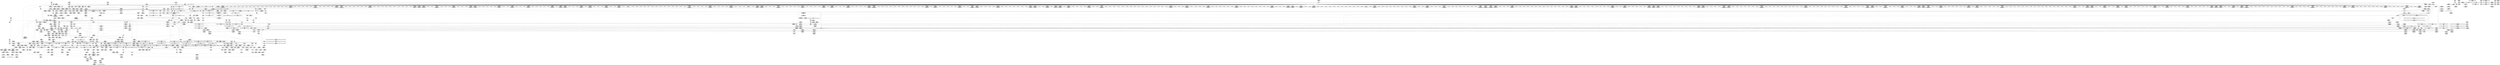 digraph {
	CE0x50b7570 [shape=record,shape=Mrecord,label="{CE0x50b7570|12:_i32,_56:_i8*,_:_CRE_594,595_}"]
	CE0x502e510 [shape=record,shape=Mrecord,label="{CE0x502e510|GLOBAL:_current_task|Global_var:current_task}"]
	CE0x50b58f0 [shape=record,shape=Mrecord,label="{CE0x50b58f0|12:_i32,_56:_i8*,_:_CRE_570,571_}"]
	CE0x50b6600 [shape=record,shape=Mrecord,label="{CE0x50b6600|12:_i32,_56:_i8*,_:_CRE_581,582_}"]
	CE0x5056f50 [shape=record,shape=Mrecord,label="{CE0x5056f50|path_has_perm:_av|Function::path_has_perm&Arg::av::|*SummSink*}"]
	CE0x5038900 [shape=record,shape=Mrecord,label="{CE0x5038900|selinux_inode_getattr:_tmp2}"]
	CE0x5052540 [shape=record,shape=Mrecord,label="{CE0x5052540|selinux_inode_getattr:_cred4|security/selinux/hooks.c,2904}"]
	CE0x5094a20 [shape=record,shape=Mrecord,label="{CE0x5094a20|get_current:_tmp4|./arch/x86/include/asm/current.h,14|*SummSource*}"]
	CE0x50977a0 [shape=record,shape=Mrecord,label="{CE0x50977a0|get_current:_tmp|*SummSource*}"]
	CE0x504e300 [shape=record,shape=Mrecord,label="{CE0x504e300|i64_0|*Constant*|*SummSource*}"]
	CE0x50779b0 [shape=record,shape=Mrecord,label="{CE0x50779b0|_call_void_mcount()_#3|*SummSink*}"]
	CE0x509e6f0 [shape=record,shape=Mrecord,label="{CE0x509e6f0|path_has_perm:_tmp2}"]
	CE0x503c840 [shape=record,shape=Mrecord,label="{CE0x503c840|selinux_inode_getattr:_entry|*SummSource*}"]
	CE0x5057ea0 [shape=record,shape=Mrecord,label="{CE0x5057ea0|get_current:_bb|*SummSink*}"]
	CE0x508e3e0 [shape=record,shape=Mrecord,label="{CE0x508e3e0|inode_has_perm:_do.body}"]
	CE0x50a5f90 [shape=record,shape=Mrecord,label="{CE0x50a5f90|GLOBAL:_cred_sid|*Constant*|*SummSource*}"]
	CE0x50782e0 [shape=record,shape=Mrecord,label="{CE0x50782e0|i64*_getelementptr_inbounds_(_5_x_i64_,_5_x_i64_*___llvm_gcov_ctr155,_i64_0,_i64_4)|*Constant*}"]
	CE0x50b4800 [shape=record,shape=Mrecord,label="{CE0x50b4800|12:_i32,_56:_i8*,_:_CRE_555,556_}"]
	CE0x5038fb0 [shape=record,shape=Mrecord,label="{CE0x5038fb0|selinux_inode_getattr:_tmp6|security/selinux/hooks.c,2904|*SummSink*}"]
	CE0x5045630 [shape=record,shape=Mrecord,label="{CE0x5045630|selinux_inode_getattr:_bb|*SummSource*}"]
	CE0x503dbf0 [shape=record,shape=Mrecord,label="{CE0x503dbf0|_ret_i32_%retval.0,_!dbg_!27739|security/selinux/hooks.c,1618|*SummSource*}"]
	CE0x50aa930 [shape=record,shape=Mrecord,label="{CE0x50aa930|12:_i32,_56:_i8*,_:_CRE_246,247_}"]
	CE0x50acc30 [shape=record,shape=Mrecord,label="{CE0x50acc30|12:_i32,_56:_i8*,_:_CRE_278,279_}"]
	CE0x6bad600 [shape=record,shape=Mrecord,label="{CE0x6bad600|COLLAPSED:_GCMRE___llvm_gcov_ctr235_internal_global_11_x_i64_zeroinitializer:_elem_0:default:}"]
	CE0x50533b0 [shape=record,shape=Mrecord,label="{CE0x50533b0|selinux_inode_getattr:_dentry6|security/selinux/hooks.c,2907}"]
	CE0x50d4ce0 [shape=record,shape=Mrecord,label="{CE0x50d4ce0|GLOBAL:___llvm_gcov_ctr154|Global_var:__llvm_gcov_ctr154}"]
	CE0x507ef10 [shape=record,shape=Mrecord,label="{CE0x507ef10|__validate_creds:_bb|*SummSink*}"]
	CE0x5088580 [shape=record,shape=Mrecord,label="{CE0x5088580|_call_void___invalid_creds(%struct.cred*_%cred,_i8*_%file,_i32_%line)_#10,_!dbg_!27721|include/linux/cred.h,174}"]
	CE0x50b7b60 [shape=record,shape=Mrecord,label="{CE0x50b7b60|12:_i32,_56:_i8*,_:_CRE_599,600_}"]
	CE0x50525b0 [shape=record,shape=Mrecord,label="{CE0x50525b0|selinux_inode_getattr:_dentry6|security/selinux/hooks.c,2907|*SummSink*}"]
	CE0x5057490 [shape=record,shape=Mrecord,label="{CE0x5057490|_ret_i32_%call,_!dbg_!27724|security/selinux/hooks.c,1647|*SummSink*}"]
	CE0x50b8870 [shape=record,shape=Mrecord,label="{CE0x50b8870|12:_i32,_56:_i8*,_:_CRE_610,611_}"]
	CE0x5081d00 [shape=record,shape=Mrecord,label="{CE0x5081d00|104:_%struct.inode*,_:_CRE_158,159_}"]
	CE0x50928b0 [shape=record,shape=Mrecord,label="{CE0x50928b0|GLOBAL:___llvm_gcov_ctr155|Global_var:__llvm_gcov_ctr155|*SummSource*}"]
	CE0x50af490 [shape=record,shape=Mrecord,label="{CE0x50af490|12:_i32,_56:_i8*,_:_CRE_312,320_|*MultipleSource*|security/selinux/hooks.c,1642|Function::inode_has_perm&Arg::inode::|security/selinux/hooks.c,1611}"]
	CE0x50c1f10 [shape=record,shape=Mrecord,label="{CE0x50c1f10|12:_i32,_56:_i8*,_:_CRE_928,929_}"]
	CE0x50aba60 [shape=record,shape=Mrecord,label="{CE0x50aba60|12:_i32,_56:_i8*,_:_CRE_263,264_}"]
	CE0x50a4180 [shape=record,shape=Mrecord,label="{CE0x50a4180|_call_void_mcount()_#3|*SummSink*}"]
	CE0x5044cc0 [shape=record,shape=Mrecord,label="{CE0x5044cc0|i32_1|*Constant*}"]
	CE0x50be740 [shape=record,shape=Mrecord,label="{CE0x50be740|12:_i32,_56:_i8*,_:_CRE_881,882_}"]
	CE0x50abdf0 [shape=record,shape=Mrecord,label="{CE0x50abdf0|12:_i32,_56:_i8*,_:_CRE_266,267_}"]
	CE0x508e1a0 [shape=record,shape=Mrecord,label="{CE0x508e1a0|inode_has_perm:_return|*SummSource*}"]
	CE0x50cd4c0 [shape=record,shape=Mrecord,label="{CE0x50cd4c0|avc_has_perm:_auditdata|Function::avc_has_perm&Arg::auditdata::|*SummSource*}"]
	CE0x5043050 [shape=record,shape=Mrecord,label="{CE0x5043050|i32_0|*Constant*}"]
	CE0x50380f0 [shape=record,shape=Mrecord,label="{CE0x50380f0|i64*_getelementptr_inbounds_(_11_x_i64_,_11_x_i64_*___llvm_gcov_ctr235,_i64_0,_i64_10)|*Constant*|*SummSink*}"]
	CE0x50a95f0 [shape=record,shape=Mrecord,label="{CE0x50a95f0|12:_i32,_56:_i8*,_:_CRE_203,204_}"]
	CE0x50b6140 [shape=record,shape=Mrecord,label="{CE0x50b6140|12:_i32,_56:_i8*,_:_CRE_577,578_}"]
	CE0x509acd0 [shape=record,shape=Mrecord,label="{CE0x509acd0|__validate_creds:_lnot|include/linux/cred.h,173|*SummSource*}"]
	CE0x50d4280 [shape=record,shape=Mrecord,label="{CE0x50d4280|inode_has_perm:_tobool2|security/selinux/hooks.c,1611|*SummSink*}"]
	CE0x5083fe0 [shape=record,shape=Mrecord,label="{CE0x5083fe0|inode_has_perm:_sclass|security/selinux/hooks.c,1617}"]
	CE0x509ec90 [shape=record,shape=Mrecord,label="{CE0x509ec90|i64*_getelementptr_inbounds_(_2_x_i64_,_2_x_i64_*___llvm_gcov_ctr204,_i64_0,_i64_0)|*Constant*}"]
	CE0x50bd1d0 [shape=record,shape=Mrecord,label="{CE0x50bd1d0|12:_i32,_56:_i8*,_:_CRE_864,865_}"]
	CE0x50d6b40 [shape=record,shape=Mrecord,label="{CE0x50d6b40|i64*_getelementptr_inbounds_(_8_x_i64_,_8_x_i64_*___llvm_gcov_ctr154,_i64_0,_i64_5)|*Constant*|*SummSource*}"]
	CE0x5057320 [shape=record,shape=Mrecord,label="{CE0x5057320|_ret_i32_%call,_!dbg_!27724|security/selinux/hooks.c,1647|*SummSource*}"]
	CE0x5041610 [shape=record,shape=Mrecord,label="{CE0x5041610|104:_%struct.inode*,_:_CRE_198,199_}"]
	CE0x50bf320 [shape=record,shape=Mrecord,label="{CE0x50bf320|12:_i32,_56:_i8*,_:_CRE_891,892_}"]
	CE0x508bb00 [shape=record,shape=Mrecord,label="{CE0x508bb00|i32_4|*Constant*|*SummSource*}"]
	CE0x6454270 [shape=record,shape=Mrecord,label="{CE0x6454270|selinux_inode_getattr:_if.end}"]
	CE0x5092ad0 [shape=record,shape=Mrecord,label="{CE0x5092ad0|104:_%struct.inode*,_:_CRE_0,4_|*MultipleSource*|*LoadInst*|security/selinux/hooks.c,1642|security/selinux/hooks.c,1642|Function::selinux_inode_getattr&Arg::dentry::}"]
	CE0x50b71e0 [shape=record,shape=Mrecord,label="{CE0x50b71e0|12:_i32,_56:_i8*,_:_CRE_591,592_}"]
	CE0x5046d90 [shape=record,shape=Mrecord,label="{CE0x5046d90|selinux_inode_getattr:_tmp3|*SummSource*}"]
	CE0x50c0620 [shape=record,shape=Mrecord,label="{CE0x50c0620|12:_i32,_56:_i8*,_:_CRE_907,908_}"]
	CE0x5097730 [shape=record,shape=Mrecord,label="{CE0x5097730|COLLAPSED:_GCMRE___llvm_gcov_ctr98_internal_global_2_x_i64_zeroinitializer:_elem_0:default:}"]
	CE0x50338d0 [shape=record,shape=Mrecord,label="{CE0x50338d0|GLOBAL:_inode_has_perm|*Constant*|*SummSource*}"]
	CE0x50d6a10 [shape=record,shape=Mrecord,label="{CE0x50d6a10|i64*_getelementptr_inbounds_(_8_x_i64_,_8_x_i64_*___llvm_gcov_ctr154,_i64_0,_i64_5)|*Constant*}"]
	CE0x5084260 [shape=record,shape=Mrecord,label="{CE0x5084260|inode_has_perm:_call4|security/selinux/hooks.c,1617}"]
	CE0x50417f0 [shape=record,shape=Mrecord,label="{CE0x50417f0|104:_%struct.inode*,_:_CRE_200,201_}"]
	CE0x5082480 [shape=record,shape=Mrecord,label="{CE0x5082480|104:_%struct.inode*,_:_CRE_166,167_}"]
	CE0x50cd090 [shape=record,shape=Mrecord,label="{CE0x50cd090|avc_has_perm:_requested|Function::avc_has_perm&Arg::requested::|*SummSource*}"]
	CE0x5083930 [shape=record,shape=Mrecord,label="{CE0x5083930|avc_has_perm:_requested|Function::avc_has_perm&Arg::requested::}"]
	CE0x50446c0 [shape=record,shape=Mrecord,label="{CE0x50446c0|i64_5|*Constant*|*SummSource*}"]
	CE0x50d1ea0 [shape=record,shape=Mrecord,label="{CE0x50d1ea0|inode_has_perm:_lnot|security/selinux/hooks.c,1611|*SummSink*}"]
	CE0x5092f20 [shape=record,shape=Mrecord,label="{CE0x5092f20|104:_%struct.inode*,_:_CRE_8,12_|*MultipleSource*|*LoadInst*|security/selinux/hooks.c,1642|security/selinux/hooks.c,1642|Function::selinux_inode_getattr&Arg::dentry::}"]
	CE0x508adc0 [shape=record,shape=Mrecord,label="{CE0x508adc0|i32_0|*Constant*}"]
	CE0x50b1350 [shape=record,shape=Mrecord,label="{CE0x50b1350|12:_i32,_56:_i8*,_:_CRE_448,456_|*MultipleSource*|security/selinux/hooks.c,1642|Function::inode_has_perm&Arg::inode::|security/selinux/hooks.c,1611}"]
	CE0x50ab1a0 [shape=record,shape=Mrecord,label="{CE0x50ab1a0|12:_i32,_56:_i8*,_:_CRE_255,256_}"]
	CE0x504a320 [shape=record,shape=Mrecord,label="{CE0x504a320|path_has_perm:_tmp2|*SummSink*}"]
	CE0x503b9b0 [shape=record,shape=Mrecord,label="{CE0x503b9b0|i32_0|*Constant*|*SummSink*}"]
	CE0x5023410 [shape=record,shape=Mrecord,label="{CE0x5023410|selinux_inode_getattr:_call|security/selinux/hooks.c,2904|*SummSource*}"]
	CE0x5098900 [shape=record,shape=Mrecord,label="{CE0x5098900|inode_has_perm:_adp|Function::inode_has_perm&Arg::adp::}"]
	CE0x5040500 [shape=record,shape=Mrecord,label="{CE0x5040500|104:_%struct.inode*,_:_CRE_147,148_}"]
	CE0x5092eb0 [shape=record,shape=Mrecord,label="{CE0x5092eb0|104:_%struct.inode*,_:_CRE_24,40_|*MultipleSource*|*LoadInst*|security/selinux/hooks.c,1642|security/selinux/hooks.c,1642|Function::selinux_inode_getattr&Arg::dentry::}"]
	CE0x502d300 [shape=record,shape=Mrecord,label="{CE0x502d300|inode_has_perm:_if.end|*SummSource*}"]
	CE0x5033670 [shape=record,shape=Mrecord,label="{CE0x5033670|GLOBAL:_inode_has_perm|*Constant*}"]
	CE0x50d2d60 [shape=record,shape=Mrecord,label="{CE0x50d2d60|inode_has_perm:_lnot.ext|security/selinux/hooks.c,1611|*SummSource*}"]
	CE0x503ece0 [shape=record,shape=Mrecord,label="{CE0x503ece0|inode_has_perm:_tmp1|*SummSource*}"]
	CE0x5087e20 [shape=record,shape=Mrecord,label="{CE0x5087e20|GLOBAL:___invalid_creds|*Constant*}"]
	CE0x503e670 [shape=record,shape=Mrecord,label="{CE0x503e670|i64*_getelementptr_inbounds_(_8_x_i64_,_8_x_i64_*___llvm_gcov_ctr154,_i64_0,_i64_2)|*Constant*|*SummSink*}"]
	CE0x5095560 [shape=record,shape=Mrecord,label="{CE0x5095560|104:_%struct.inode*,_:_CRE_218,219_}"]
	CE0x50ec350 [shape=record,shape=Mrecord,label="{CE0x50ec350|inode_has_perm:_tmp16|security/selinux/hooks.c,1615|*SummSource*}"]
	CE0x50b7900 [shape=record,shape=Mrecord,label="{CE0x50b7900|12:_i32,_56:_i8*,_:_CRE_597,598_}"]
	CE0x5029940 [shape=record,shape=Mrecord,label="{CE0x5029940|__validate_creds:_tmp8|include/linux/cred.h,175}"]
	CE0x50c1de0 [shape=record,shape=Mrecord,label="{CE0x50c1de0|12:_i32,_56:_i8*,_:_CRE_927,928_}"]
	CE0x507b6d0 [shape=record,shape=Mrecord,label="{CE0x507b6d0|i32_22|*Constant*|*SummSink*}"]
	CE0x50b0980 [shape=record,shape=Mrecord,label="{CE0x50b0980|12:_i32,_56:_i8*,_:_CRE_408,416_|*MultipleSource*|security/selinux/hooks.c,1642|Function::inode_has_perm&Arg::inode::|security/selinux/hooks.c,1611}"]
	CE0x50fb9c0 [shape=record,shape=Mrecord,label="{CE0x50fb9c0|cred_sid:_tmp6|security/selinux/hooks.c,197|*SummSink*}"]
	CE0x504e600 [shape=record,shape=Mrecord,label="{CE0x504e600|i64*_getelementptr_inbounds_(_11_x_i64_,_11_x_i64_*___llvm_gcov_ctr235,_i64_0,_i64_6)|*Constant*|*SummSink*}"]
	CE0x50931c0 [shape=record,shape=Mrecord,label="{CE0x50931c0|104:_%struct.inode*,_:_CRE_145,146_}"]
	CE0x50fa250 [shape=record,shape=Mrecord,label="{CE0x50fa250|cred_sid:_sid|security/selinux/hooks.c,197|*SummSource*}"]
	CE0x50377b0 [shape=record,shape=Mrecord,label="{CE0x50377b0|selinux_inode_getattr:_land.lhs.true|*SummSink*}"]
	CE0x5053ac0 [shape=record,shape=Mrecord,label="{CE0x5053ac0|selinux_inode_getattr:_dentry|Function::selinux_inode_getattr&Arg::dentry::|*SummSource*}"]
	CE0x5049a90 [shape=record,shape=Mrecord,label="{CE0x5049a90|selinux_inode_getattr:_tmp13|security/selinux/hooks.c,2904|*SummSink*}"]
	CE0x50bf0c0 [shape=record,shape=Mrecord,label="{CE0x50bf0c0|12:_i32,_56:_i8*,_:_CRE_889,890_}"]
	CE0x5097eb0 [shape=record,shape=Mrecord,label="{CE0x5097eb0|inode_has_perm:_inode|Function::inode_has_perm&Arg::inode::}"]
	CE0x50fb590 [shape=record,shape=Mrecord,label="{CE0x50fb590|cred_sid:_tmp6|security/selinux/hooks.c,197|*SummSource*}"]
	CE0x50b3c50 [shape=record,shape=Mrecord,label="{CE0x50b3c50|12:_i32,_56:_i8*,_:_CRE_536,540_|*MultipleSource*|security/selinux/hooks.c,1642|Function::inode_has_perm&Arg::inode::|security/selinux/hooks.c,1611}"]
	CE0x50b0d80 [shape=record,shape=Mrecord,label="{CE0x50b0d80|12:_i32,_56:_i8*,_:_CRE_424,432_|*MultipleSource*|security/selinux/hooks.c,1642|Function::inode_has_perm&Arg::inode::|security/selinux/hooks.c,1611}"]
	CE0x50a2770 [shape=record,shape=Mrecord,label="{CE0x50a2770|i32_4|*Constant*}"]
	CE0x5059700 [shape=record,shape=Mrecord,label="{CE0x5059700|i64_1|*Constant*}"]
	CE0x50d1b50 [shape=record,shape=Mrecord,label="{CE0x50d1b50|inode_has_perm:_tobool|security/selinux/hooks.c,1611}"]
	CE0x5038350 [shape=record,shape=Mrecord,label="{CE0x5038350|selinux_inode_getattr:_tmp20|security/selinux/hooks.c,2904}"]
	CE0x5030790 [shape=record,shape=Mrecord,label="{CE0x5030790|104:_%struct.inode*,_:_CRE_80,88_|*MultipleSource*|*LoadInst*|security/selinux/hooks.c,1642|security/selinux/hooks.c,1642|Function::selinux_inode_getattr&Arg::dentry::}"]
	CE0x50ae3f0 [shape=record,shape=Mrecord,label="{CE0x50ae3f0|12:_i32,_56:_i8*,_:_CRE_298,299_}"]
	CE0x50a6b70 [shape=record,shape=Mrecord,label="{CE0x50a6b70|12:_i32,_56:_i8*,_:_CRE_162,163_}"]
	CE0x5054d60 [shape=record,shape=Mrecord,label="{CE0x5054d60|selinux_inode_getattr:_mnt|Function::selinux_inode_getattr&Arg::mnt::|*SummSource*}"]
	CE0x50564e0 [shape=record,shape=Mrecord,label="{CE0x50564e0|path_has_perm:_path|Function::path_has_perm&Arg::path::}"]
	CE0x50b1150 [shape=record,shape=Mrecord,label="{CE0x50b1150|12:_i32,_56:_i8*,_:_CRE_440,448_|*MultipleSource*|security/selinux/hooks.c,1642|Function::inode_has_perm&Arg::inode::|security/selinux/hooks.c,1611}"]
	CE0x50369f0 [shape=record,shape=Mrecord,label="{CE0x50369f0|selinux_inode_getattr:_do.end|*SummSource*}"]
	CE0x50c2760 [shape=record,shape=Mrecord,label="{CE0x50c2760|12:_i32,_56:_i8*,_:_CRE_935,936_}"]
	CE0x50a24b0 [shape=record,shape=Mrecord,label="{CE0x50a24b0|__validate_creds:_file|Function::__validate_creds&Arg::file::|*SummSource*}"]
	CE0x50b48b0 [shape=record,shape=Mrecord,label="{CE0x50b48b0|12:_i32,_56:_i8*,_:_CRE_556,557_}"]
	CE0x508c8a0 [shape=record,shape=Mrecord,label="{CE0x508c8a0|__validate_creds:_entry|*SummSource*}"]
	CE0x5088390 [shape=record,shape=Mrecord,label="{CE0x5088390|_call_void___invalid_creds(%struct.cred*_%cred,_i8*_%file,_i32_%line)_#10,_!dbg_!27721|include/linux/cred.h,174|*SummSource*}"]
	CE0x50555f0 [shape=record,shape=Mrecord,label="{CE0x50555f0|selinux_inode_getattr:_call8|security/selinux/hooks.c,2910|*SummSink*}"]
	CE0x5097c40 [shape=record,shape=Mrecord,label="{CE0x5097c40|inode_has_perm:_cred|Function::inode_has_perm&Arg::cred::|*SummSink*}"]
	CE0x50d2690 [shape=record,shape=Mrecord,label="{CE0x50d2690|inode_has_perm:_lnot1|security/selinux/hooks.c,1611|*SummSource*}"]
	CE0x50b5b50 [shape=record,shape=Mrecord,label="{CE0x50b5b50|12:_i32,_56:_i8*,_:_CRE_572,573_}"]
	CE0x50ace90 [shape=record,shape=Mrecord,label="{CE0x50ace90|12:_i32,_56:_i8*,_:_CRE_280,281_}"]
	CE0x50b8020 [shape=record,shape=Mrecord,label="{CE0x50b8020|12:_i32,_56:_i8*,_:_CRE_603,604_}"]
	CE0x50b4f70 [shape=record,shape=Mrecord,label="{CE0x50b4f70|12:_i32,_56:_i8*,_:_CRE_562,563_}"]
	CE0x50aa060 [shape=record,shape=Mrecord,label="{CE0x50aa060|12:_i32,_56:_i8*,_:_CRE_232,236_|*MultipleSource*|security/selinux/hooks.c,1642|Function::inode_has_perm&Arg::inode::|security/selinux/hooks.c,1611}"]
	CE0x50b8c00 [shape=record,shape=Mrecord,label="{CE0x50b8c00|12:_i32,_56:_i8*,_:_CRE_613,614_}"]
	CE0x504b370 [shape=record,shape=Mrecord,label="{CE0x504b370|selinux_inode_getattr:_tobool|security/selinux/hooks.c,2904|*SummSource*}"]
	CE0x50af6f0 [shape=record,shape=Mrecord,label="{CE0x50af6f0|12:_i32,_56:_i8*,_:_CRE_328,336_|*MultipleSource*|security/selinux/hooks.c,1642|Function::inode_has_perm&Arg::inode::|security/selinux/hooks.c,1611}"]
	CE0x50a88d0 [shape=record,shape=Mrecord,label="{CE0x50a88d0|12:_i32,_56:_i8*,_:_CRE_189,190_}"]
	CE0x5028800 [shape=record,shape=Mrecord,label="{CE0x5028800|104:_%struct.inode*,_:_CRE_312,313_}"]
	CE0x5096fa0 [shape=record,shape=Mrecord,label="{CE0x5096fa0|104:_%struct.inode*,_:_CRE_307,308_}"]
	CE0x50aec40 [shape=record,shape=Mrecord,label="{CE0x50aec40|12:_i32,_56:_i8*,_:_CRE_305,306_}"]
	CE0x50b8f90 [shape=record,shape=Mrecord,label="{CE0x50b8f90|12:_i32,_56:_i8*,_:_CRE_616,617_}"]
	CE0x5095e30 [shape=record,shape=Mrecord,label="{CE0x5095e30|104:_%struct.inode*,_:_CRE_248,256_|*MultipleSource*|*LoadInst*|security/selinux/hooks.c,1642|security/selinux/hooks.c,1642|Function::selinux_inode_getattr&Arg::dentry::}"]
	CE0x507b1e0 [shape=record,shape=Mrecord,label="{CE0x507b1e0|cred_sid:_bb|*SummSink*}"]
	CE0x50cf300 [shape=record,shape=Mrecord,label="{CE0x50cf300|__validate_creds:_bb|*SummSource*}"]
	CE0x5036bc0 [shape=record,shape=Mrecord,label="{CE0x5036bc0|get_current:_tmp|*SummSink*}"]
	CE0x50b70b0 [shape=record,shape=Mrecord,label="{CE0x50b70b0|12:_i32,_56:_i8*,_:_CRE_590,591_}"]
	CE0x50ad350 [shape=record,shape=Mrecord,label="{CE0x50ad350|12:_i32,_56:_i8*,_:_CRE_284,285_}"]
	CE0x50c0ae0 [shape=record,shape=Mrecord,label="{CE0x50c0ae0|12:_i32,_56:_i8*,_:_CRE_911,912_}"]
	CE0x5040bd0 [shape=record,shape=Mrecord,label="{CE0x5040bd0|104:_%struct.inode*,_:_CRE_155,156_}"]
	CE0x50ae520 [shape=record,shape=Mrecord,label="{CE0x50ae520|12:_i32,_56:_i8*,_:_CRE_299,300_}"]
	CE0x5082570 [shape=record,shape=Mrecord,label="{CE0x5082570|104:_%struct.inode*,_:_CRE_167,168_}"]
	CE0x50ae8b0 [shape=record,shape=Mrecord,label="{CE0x50ae8b0|12:_i32,_56:_i8*,_:_CRE_302,303_}"]
	CE0x503aca0 [shape=record,shape=Mrecord,label="{CE0x503aca0|COLLAPSED:_GCMRE___llvm_gcov_ctr204_internal_global_2_x_i64_zeroinitializer:_elem_0:default:}"]
	CE0x5093830 [shape=record,shape=Mrecord,label="{CE0x5093830|path_has_perm:_ad|security/selinux/hooks.c, 1643|*SummSink*}"]
	CE0x505cea0 [shape=record,shape=Mrecord,label="{CE0x505cea0|__validate_creds:_conv|include/linux/cred.h,173|*SummSink*}"]
	CE0x504e1f0 [shape=record,shape=Mrecord,label="{CE0x504e1f0|i64_0|*Constant*}"]
	CE0x50420e0 [shape=record,shape=Mrecord,label="{CE0x50420e0|i32_2904|*Constant*|*SummSink*}"]
	CE0x50c1b80 [shape=record,shape=Mrecord,label="{CE0x50c1b80|12:_i32,_56:_i8*,_:_CRE_925,926_}"]
	CE0x508e4a0 [shape=record,shape=Mrecord,label="{CE0x508e4a0|inode_has_perm:_do.body|*SummSource*}"]
	CE0x50bd3d0 [shape=record,shape=Mrecord,label="{CE0x50bd3d0|12:_i32,_56:_i8*,_:_CRE_865,866_}"]
	CE0x50c46d0 [shape=record,shape=Mrecord,label="{CE0x50c46d0|inode_has_perm:_tmp6|*LoadInst*|security/selinux/hooks.c,1611|*SummSink*}"]
	CE0x50900c0 [shape=record,shape=Mrecord,label="{CE0x50900c0|_ret_void,_!dbg_!27722|include/linux/cred.h,175|*SummSink*}"]
	CE0x50ae190 [shape=record,shape=Mrecord,label="{CE0x50ae190|12:_i32,_56:_i8*,_:_CRE_296,297_}"]
	CE0x50a6e40 [shape=record,shape=Mrecord,label="{CE0x50a6e40|12:_i32,_56:_i8*,_:_CRE_165,166_}"]
	CE0x50b9580 [shape=record,shape=Mrecord,label="{CE0x50b9580|12:_i32,_56:_i8*,_:_CRE_621,622_}"]
	CE0x509b550 [shape=record,shape=Mrecord,label="{CE0x509b550|cred_sid:_tmp3|*SummSink*}"]
	CE0x5044d90 [shape=record,shape=Mrecord,label="{CE0x5044d90|path_has_perm:_ad|security/selinux/hooks.c, 1643}"]
	CE0x50b63a0 [shape=record,shape=Mrecord,label="{CE0x50b63a0|12:_i32,_56:_i8*,_:_CRE_579,580_}"]
	CE0x50bef90 [shape=record,shape=Mrecord,label="{CE0x50bef90|12:_i32,_56:_i8*,_:_CRE_888,889_}"]
	CE0x5094de0 [shape=record,shape=Mrecord,label="{CE0x5094de0|104:_%struct.inode*,_:_CRE_210,211_}"]
	CE0x50aade0 [shape=record,shape=Mrecord,label="{CE0x50aade0|12:_i32,_56:_i8*,_:_CRE_251,252_}"]
	CE0x50c9140 [shape=record,shape=Mrecord,label="{CE0x50c9140|i32_10|*Constant*|*SummSink*}"]
	CE0x509db80 [shape=record,shape=Mrecord,label="{CE0x509db80|104:_%struct.inode*,_:_CRE_180,181_}"]
	CE0x508cf70 [shape=record,shape=Mrecord,label="{CE0x508cf70|cred_sid:_tmp2|*SummSink*}"]
	CE0x505e7e0 [shape=record,shape=Mrecord,label="{CE0x505e7e0|12:_i32,_56:_i8*,_:_CRE_4,8_|*MultipleSource*|security/selinux/hooks.c,1642|Function::inode_has_perm&Arg::inode::|security/selinux/hooks.c,1611}"]
	CE0x509ba10 [shape=record,shape=Mrecord,label="{CE0x509ba10|inode_has_perm:_if.then|*SummSink*}"]
	CE0x504de00 [shape=record,shape=Mrecord,label="{CE0x504de00|selinux_inode_getattr:_tmp11|security/selinux/hooks.c,2904|*SummSink*}"]
	CE0x50d1cc0 [shape=record,shape=Mrecord,label="{CE0x50d1cc0|inode_has_perm:_tobool|security/selinux/hooks.c,1611|*SummSource*}"]
	CE0x5096bc0 [shape=record,shape=Mrecord,label="{CE0x5096bc0|104:_%struct.inode*,_:_CRE_305,306_}"]
	CE0x5077e80 [shape=record,shape=Mrecord,label="{CE0x5077e80|_call_void___invalid_creds(%struct.cred*_%cred,_i8*_%file,_i32_%line)_#10,_!dbg_!27721|include/linux/cred.h,174|*SummSink*}"]
	CE0x5056eb0 [shape=record,shape=Mrecord,label="{CE0x5056eb0|path_has_perm:_av|Function::path_has_perm&Arg::av::|*SummSource*}"]
	CE0x6322c30 [shape=record,shape=Mrecord,label="{CE0x6322c30|selinux_inode_getattr:_tmp1|*SummSource*}"]
	CE0x50c8dc0 [shape=record,shape=Mrecord,label="{CE0x50c8dc0|_ret_i32_%tmp6,_!dbg_!27716|security/selinux/hooks.c,197|*SummSink*}"]
	CE0x5051300 [shape=record,shape=Mrecord,label="{CE0x5051300|selinux_inode_getattr:_tmp7|security/selinux/hooks.c,2904|*SummSink*}"]
	CE0x50b7ef0 [shape=record,shape=Mrecord,label="{CE0x50b7ef0|12:_i32,_56:_i8*,_:_CRE_602,603_}"]
	CE0x50a9aa0 [shape=record,shape=Mrecord,label="{CE0x50a9aa0|12:_i32,_56:_i8*,_:_CRE_208,210_|*MultipleSource*|security/selinux/hooks.c,1642|Function::inode_has_perm&Arg::inode::|security/selinux/hooks.c,1611}"]
	CE0x50807d0 [shape=record,shape=Mrecord,label="{CE0x50807d0|get_current:_tmp3|*SummSource*}"]
	CE0x508f640 [shape=record,shape=Mrecord,label="{CE0x508f640|inode_has_perm:_tmp|*SummSink*}"]
	CE0x50d6020 [shape=record,shape=Mrecord,label="{CE0x50d6020|inode_has_perm:_tmp9|security/selinux/hooks.c,1611|*SummSource*}"]
	CE0x50c29c0 [shape=record,shape=Mrecord,label="{CE0x50c29c0|12:_i32,_56:_i8*,_:_CRE_944,952_|*MultipleSource*|security/selinux/hooks.c,1642|Function::inode_has_perm&Arg::inode::|security/selinux/hooks.c,1611}"]
	CE0x50ada70 [shape=record,shape=Mrecord,label="{CE0x50ada70|12:_i32,_56:_i8*,_:_CRE_290,291_}"]
	CE0x509dc70 [shape=record,shape=Mrecord,label="{CE0x509dc70|104:_%struct.inode*,_:_CRE_181,182_}"]
	CE0x508f790 [shape=record,shape=Mrecord,label="{CE0x508f790|inode_has_perm:_tmp1}"]
	CE0x50bcc30 [shape=record,shape=Mrecord,label="{CE0x50bcc30|12:_i32,_56:_i8*,_:_CRE_840,848_|*MultipleSource*|security/selinux/hooks.c,1642|Function::inode_has_perm&Arg::inode::|security/selinux/hooks.c,1611}"]
	CE0x5028e90 [shape=record,shape=Mrecord,label="{CE0x5028e90|104:_%struct.inode*,_:_CRE_319,320_}"]
	CE0x509da90 [shape=record,shape=Mrecord,label="{CE0x509da90|104:_%struct.inode*,_:_CRE_179,180_}"]
	CE0x5042af0 [shape=record,shape=Mrecord,label="{CE0x5042af0|path_has_perm:_tmp1|*SummSink*}"]
	CE0x50a9b90 [shape=record,shape=Mrecord,label="{CE0x50a9b90|12:_i32,_56:_i8*,_:_CRE_212,216_|*MultipleSource*|security/selinux/hooks.c,1642|Function::inode_has_perm&Arg::inode::|security/selinux/hooks.c,1611}"]
	CE0x50ce6c0 [shape=record,shape=Mrecord,label="{CE0x50ce6c0|inode_has_perm:_tmp19|security/selinux/hooks.c,1618}"]
	CE0x50c0290 [shape=record,shape=Mrecord,label="{CE0x50c0290|12:_i32,_56:_i8*,_:_CRE_904,905_}"]
	CE0x507b9d0 [shape=record,shape=Mrecord,label="{CE0x507b9d0|i32_1|*Constant*}"]
	CE0x50bbe60 [shape=record,shape=Mrecord,label="{CE0x50bbe60|12:_i32,_56:_i8*,_:_CRE_776,792_|*MultipleSource*|security/selinux/hooks.c,1642|Function::inode_has_perm&Arg::inode::|security/selinux/hooks.c,1611}"]
	CE0x507bc00 [shape=record,shape=Mrecord,label="{CE0x507bc00|cred_sid:_security|security/selinux/hooks.c,196|*SummSink*}"]
	CE0x50f9d00 [shape=record,shape=Mrecord,label="{CE0x50f9d00|cred_sid:_tmp5|security/selinux/hooks.c,196|*SummSource*}"]
	CE0x507fa90 [shape=record,shape=Mrecord,label="{CE0x507fa90|path_has_perm:_dentry|security/selinux/hooks.c,1642|*SummSource*}"]
	CE0x508c540 [shape=record,shape=Mrecord,label="{CE0x508c540|_call_void_mcount()_#3}"]
	CE0x50950b0 [shape=record,shape=Mrecord,label="{CE0x50950b0|104:_%struct.inode*,_:_CRE_213,214_}"]
	CE0x50b89a0 [shape=record,shape=Mrecord,label="{CE0x50b89a0|12:_i32,_56:_i8*,_:_CRE_611,612_}"]
	CE0x509a910 [shape=record,shape=Mrecord,label="{CE0x509a910|GLOBAL:___validate_creds|*Constant*}"]
	CE0x50d3c60 [shape=record,shape=Mrecord,label="{CE0x50d3c60|inode_has_perm:_expval|security/selinux/hooks.c,1611|*SummSource*}"]
	CE0x50b8e60 [shape=record,shape=Mrecord,label="{CE0x50b8e60|12:_i32,_56:_i8*,_:_CRE_615,616_}"]
	CE0x503a1a0 [shape=record,shape=Mrecord,label="{CE0x503a1a0|i32_2904|*Constant*}"]
	CE0x5041340 [shape=record,shape=Mrecord,label="{CE0x5041340|104:_%struct.inode*,_:_CRE_195,196_}"]
	CE0x50367e0 [shape=record,shape=Mrecord,label="{CE0x50367e0|selinux_inode_getattr:_tmp4|security/selinux/hooks.c,2904|*SummSink*}"]
	CE0x5025c20 [shape=record,shape=Mrecord,label="{CE0x5025c20|selinux_inode_getattr:_tmp12|security/selinux/hooks.c,2904|*SummSource*}"]
	CE0x6322ca0 [shape=record,shape=Mrecord,label="{CE0x6322ca0|selinux_inode_getattr:_tmp1|*SummSink*}"]
	CE0x50d2040 [shape=record,shape=Mrecord,label="{CE0x50d2040|inode_has_perm:_lnot|security/selinux/hooks.c,1611|*SummSource*}"]
	CE0x5091eb0 [shape=record,shape=Mrecord,label="{CE0x5091eb0|__validate_creds:_tobool|include/linux/cred.h,173|*SummSink*}"]
	CE0x50ae780 [shape=record,shape=Mrecord,label="{CE0x50ae780|12:_i32,_56:_i8*,_:_CRE_301,302_}"]
	CE0x50c8890 [shape=record,shape=Mrecord,label="{CE0x50c8890|cred_sid:_cred|Function::cred_sid&Arg::cred::|*SummSource*}"]
	CE0x50476a0 [shape=record,shape=Mrecord,label="{CE0x50476a0|inode_has_perm:_tmp3|*SummSource*}"]
	CE0x50b1b50 [shape=record,shape=Mrecord,label="{CE0x50b1b50|12:_i32,_56:_i8*,_:_CRE_473,474_}"]
	CE0x50389e0 [shape=record,shape=Mrecord,label="{CE0x50389e0|selinux_inode_getattr:_tmp2|*SummSink*}"]
	CE0x509f550 [shape=record,shape=Mrecord,label="{CE0x509f550|__validate_creds:_lnot|include/linux/cred.h,173|*SummSink*}"]
	CE0x509f370 [shape=record,shape=Mrecord,label="{CE0x509f370|__validate_creds:_lnot|include/linux/cred.h,173}"]
	CE0x50afb80 [shape=record,shape=Mrecord,label="{CE0x50afb80|12:_i32,_56:_i8*,_:_CRE_344,352_|*MultipleSource*|security/selinux/hooks.c,1642|Function::inode_has_perm&Arg::inode::|security/selinux/hooks.c,1611}"]
	CE0x5098da0 [shape=record,shape=Mrecord,label="{CE0x5098da0|path_has_perm:_type|security/selinux/hooks.c,1645|*SummSource*}"]
	CE0x509b480 [shape=record,shape=Mrecord,label="{CE0x509b480|cred_sid:_tmp3|*SummSource*}"]
	CE0x508db70 [shape=record,shape=Mrecord,label="{CE0x508db70|__validate_creds:_cred|Function::__validate_creds&Arg::cred::|*SummSource*}"]
	CE0x50cac10 [shape=record,shape=Mrecord,label="{CE0x50cac10|inode_has_perm:_tmp14|security/selinux/hooks.c,1614|*SummSink*}"]
	CE0x50c22a0 [shape=record,shape=Mrecord,label="{CE0x50c22a0|12:_i32,_56:_i8*,_:_CRE_931,932_}"]
	CE0x50d08e0 [shape=record,shape=Mrecord,label="{CE0x50d08e0|avc_has_perm:_ssid|Function::avc_has_perm&Arg::ssid::}"]
	CE0x50bed30 [shape=record,shape=Mrecord,label="{CE0x50bed30|12:_i32,_56:_i8*,_:_CRE_886,887_}"]
	CE0x50ba000 [shape=record,shape=Mrecord,label="{CE0x50ba000|12:_i32,_56:_i8*,_:_CRE_656,664_|*MultipleSource*|security/selinux/hooks.c,1642|Function::inode_has_perm&Arg::inode::|security/selinux/hooks.c,1611}"]
	CE0x50243c0 [shape=record,shape=Mrecord,label="{CE0x50243c0|selinux_inode_getattr:_bb|*SummSink*}"]
	CE0x5033f80 [shape=record,shape=Mrecord,label="{CE0x5033f80|selinux_inode_getattr:_tmp20|security/selinux/hooks.c,2904|*SummSink*}"]
	CE0x5059020 [shape=record,shape=Mrecord,label="{CE0x5059020|i8_1|*Constant*|*SummSink*}"]
	CE0x50a89c0 [shape=record,shape=Mrecord,label="{CE0x50a89c0|12:_i32,_56:_i8*,_:_CRE_190,191_}"]
	CE0x50831d0 [shape=record,shape=Mrecord,label="{CE0x50831d0|avc_has_perm:_tsid|Function::avc_has_perm&Arg::tsid::|*SummSink*}"]
	CE0x509d4d0 [shape=record,shape=Mrecord,label="{CE0x509d4d0|i64*_getelementptr_inbounds_(_5_x_i64_,_5_x_i64_*___llvm_gcov_ctr155,_i64_0,_i64_0)|*Constant*}"]
	CE0x5093b10 [shape=record,shape=Mrecord,label="{CE0x5093b10|i64*_getelementptr_inbounds_(_2_x_i64_,_2_x_i64_*___llvm_gcov_ctr204,_i64_0,_i64_1)|*Constant*|*SummSource*}"]
	CE0x50b6860 [shape=record,shape=Mrecord,label="{CE0x50b6860|12:_i32,_56:_i8*,_:_CRE_583,584_}"]
	CE0x503b610 [shape=record,shape=Mrecord,label="{CE0x503b610|selinux_inode_getattr:_tobool|security/selinux/hooks.c,2904|*SummSink*}"]
	CE0x50aeea0 [shape=record,shape=Mrecord,label="{CE0x50aeea0|12:_i32,_56:_i8*,_:_CRE_307,308_}"]
	CE0x50970d0 [shape=record,shape=Mrecord,label="{CE0x50970d0|104:_%struct.inode*,_:_CRE_309,310_}"]
	CE0x505dd30 [shape=record,shape=Mrecord,label="{CE0x505dd30|12:_i32,_56:_i8*,_:_CRE_56,64_|*MultipleSource*|security/selinux/hooks.c,1642|Function::inode_has_perm&Arg::inode::|security/selinux/hooks.c,1611}"]
	CE0x5033210 [shape=record,shape=Mrecord,label="{CE0x5033210|selinux_inode_getattr:_tmp18|security/selinux/hooks.c,2904}"]
	CE0x5032cb0 [shape=record,shape=Mrecord,label="{CE0x5032cb0|selinux_inode_getattr:_tmp17|security/selinux/hooks.c,2904|*SummSource*}"]
	CE0x5098400 [shape=record,shape=Mrecord,label="{CE0x5098400|inode_has_perm:_perms|Function::inode_has_perm&Arg::perms::}"]
	CE0x507b600 [shape=record,shape=Mrecord,label="{CE0x507b600|i32_22|*Constant*}"]
	CE0x5084ac0 [shape=record,shape=Mrecord,label="{CE0x5084ac0|inode_has_perm:_call4|security/selinux/hooks.c,1617|*SummSink*}"]
	CE0x50a4b60 [shape=record,shape=Mrecord,label="{CE0x50a4b60|i64*_getelementptr_inbounds_(_8_x_i64_,_8_x_i64_*___llvm_gcov_ctr154,_i64_0,_i64_6)|*Constant*|*SummSource*}"]
	CE0x5083370 [shape=record,shape=Mrecord,label="{CE0x5083370|avc_has_perm:_tclass|Function::avc_has_perm&Arg::tclass::}"]
	CE0x6bad6d0 [shape=record,shape=Mrecord,label="{CE0x6bad6d0|selinux_inode_getattr:_tmp|*SummSource*}"]
	CE0x50bb460 [shape=record,shape=Mrecord,label="{CE0x50bb460|12:_i32,_56:_i8*,_:_CRE_736,740_|*MultipleSource*|security/selinux/hooks.c,1642|Function::inode_has_perm&Arg::inode::|security/selinux/hooks.c,1611}"]
	CE0x5052e30 [shape=record,shape=Mrecord,label="{CE0x5052e30|selinux_inode_getattr:_tmp21|security/selinux/hooks.c,2904|*SummSource*}"]
	CE0x50b4e40 [shape=record,shape=Mrecord,label="{CE0x50b4e40|12:_i32,_56:_i8*,_:_CRE_561,562_}"]
	CE0x50365d0 [shape=record,shape=Mrecord,label="{CE0x50365d0|selinux_inode_getattr:_tmp4|security/selinux/hooks.c,2904}"]
	CE0x50d7100 [shape=record,shape=Mrecord,label="{CE0x50d7100|inode_has_perm:_tmp11|security/selinux/hooks.c,1612}"]
	CE0x5094050 [shape=record,shape=Mrecord,label="{CE0x5094050|i64*_getelementptr_inbounds_(_2_x_i64_,_2_x_i64_*___llvm_gcov_ctr204,_i64_0,_i64_0)|*Constant*|*SummSink*}"]
	CE0x5043700 [shape=record,shape=Mrecord,label="{CE0x5043700|104:_%struct.inode*,_:_CRE_90,91_}"]
	CE0x5032a90 [shape=record,shape=Mrecord,label="{CE0x5032a90|i8*_getelementptr_inbounds_(_45_x_i8_,_45_x_i8_*_.str12,_i32_0,_i32_0)|*Constant*}"]
	CE0x50b5690 [shape=record,shape=Mrecord,label="{CE0x50b5690|12:_i32,_56:_i8*,_:_CRE_568,569_}"]
	CE0x50cf8a0 [shape=record,shape=Mrecord,label="{CE0x50cf8a0|__validate_creds:_tmp3|include/linux/cred.h,173|*SummSource*}"]
	CE0x50ad220 [shape=record,shape=Mrecord,label="{CE0x50ad220|12:_i32,_56:_i8*,_:_CRE_283,284_}"]
	CE0x50586e0 [shape=record,shape=Mrecord,label="{CE0x50586e0|_call_void_mcount()_#3}"]
	CE0x50d6500 [shape=record,shape=Mrecord,label="{CE0x50d6500|inode_has_perm:_tmp10|security/selinux/hooks.c,1611|*SummSource*}"]
	CE0x50a72f0 [shape=record,shape=Mrecord,label="{CE0x50a72f0|12:_i32,_56:_i8*,_:_CRE_170,171_}"]
	CE0x508f5b0 [shape=record,shape=Mrecord,label="{CE0x508f5b0|__validate_creds:_tmp}"]
	CE0x504eb10 [shape=record,shape=Mrecord,label="{CE0x504eb10|i32_1|*Constant*|*SummSource*}"]
	CE0x5035040 [shape=record,shape=Mrecord,label="{CE0x5035040|selinux_inode_getattr:_path|security/selinux/hooks.c, 2905}"]
	CE0x5090810 [shape=record,shape=Mrecord,label="{CE0x5090810|12:_i32,_56:_i8*,_:_CRE_0,2_|*MultipleSource*|security/selinux/hooks.c,1642|Function::inode_has_perm&Arg::inode::|security/selinux/hooks.c,1611}"]
	CE0x50d4f80 [shape=record,shape=Mrecord,label="{CE0x50d4f80|GLOBAL:___llvm_gcov_ctr154|Global_var:__llvm_gcov_ctr154|*SummSink*}"]
	CE0x505c9e0 [shape=record,shape=Mrecord,label="{CE0x505c9e0|12:_i32,_56:_i8*,_:_CRE_24,32_|*MultipleSource*|security/selinux/hooks.c,1642|Function::inode_has_perm&Arg::inode::|security/selinux/hooks.c,1611}"]
	CE0x50d0070 [shape=record,shape=Mrecord,label="{CE0x50d0070|__validate_creds:_tmp5|include/linux/cred.h,173}"]
	CE0x5058900 [shape=record,shape=Mrecord,label="{CE0x5058900|_call_void_mcount()_#3|*SummSink*}"]
	CE0x50ba830 [shape=record,shape=Mrecord,label="{CE0x50ba830|12:_i32,_56:_i8*,_:_CRE_684,688_|*MultipleSource*|security/selinux/hooks.c,1642|Function::inode_has_perm&Arg::inode::|security/selinux/hooks.c,1611}"]
	CE0x50b7310 [shape=record,shape=Mrecord,label="{CE0x50b7310|12:_i32,_56:_i8*,_:_CRE_592,593_}"]
	CE0x508e2b0 [shape=record,shape=Mrecord,label="{CE0x508e2b0|inode_has_perm:_return|*SummSink*}"]
	CE0x50a1b10 [shape=record,shape=Mrecord,label="{CE0x50a1b10|__validate_creds:_file|Function::__validate_creds&Arg::file::}"]
	CE0x509f800 [shape=record,shape=Mrecord,label="{CE0x509f800|path_has_perm:_tmp4|*LoadInst*|security/selinux/hooks.c,1642|*SummSink*}"]
	CE0x50418e0 [shape=record,shape=Mrecord,label="{CE0x50418e0|104:_%struct.inode*,_:_CRE_201,202_}"]
	CE0x50bc830 [shape=record,shape=Mrecord,label="{CE0x50bc830|12:_i32,_56:_i8*,_:_CRE_824,832_|*MultipleSource*|security/selinux/hooks.c,1642|Function::inode_has_perm&Arg::inode::|security/selinux/hooks.c,1611}"]
	CE0x50a7b60 [shape=record,shape=Mrecord,label="{CE0x50a7b60|12:_i32,_56:_i8*,_:_CRE_179,180_}"]
	CE0x50b3650 [shape=record,shape=Mrecord,label="{CE0x50b3650|12:_i32,_56:_i8*,_:_CRE_512,520_|*MultipleSource*|security/selinux/hooks.c,1642|Function::inode_has_perm&Arg::inode::|security/selinux/hooks.c,1611}"]
	CE0x5043c90 [shape=record,shape=Mrecord,label="{CE0x5043c90|104:_%struct.inode*,_:_CRE_96,104_|*MultipleSource*|*LoadInst*|security/selinux/hooks.c,1642|security/selinux/hooks.c,1642|Function::selinux_inode_getattr&Arg::dentry::}"]
	CE0x5096db0 [shape=record,shape=Mrecord,label="{CE0x5096db0|104:_%struct.inode*,_:_CRE_306,307_}"]
	CE0x508cf00 [shape=record,shape=Mrecord,label="{CE0x508cf00|cred_sid:_tmp2|*SummSource*}"]
	"CONST[source:0(mediator),value:2(dynamic)][purpose:{object}]"
	CE0x5034910 [shape=record,shape=Mrecord,label="{CE0x5034910|GLOBAL:_get_current|*Constant*}"]
	CE0x502d230 [shape=record,shape=Mrecord,label="{CE0x502d230|inode_has_perm:_if.end}"]
	CE0x5032fb0 [shape=record,shape=Mrecord,label="{CE0x5032fb0|selinux_inode_getattr:_tmp19|security/selinux/hooks.c,2904|*SummSource*}"]
	CE0x5055250 [shape=record,shape=Mrecord,label="{CE0x5055250|selinux_inode_getattr:_call8|security/selinux/hooks.c,2910}"]
	CE0x50a0b30 [shape=record,shape=Mrecord,label="{CE0x50a0b30|_call_void_mcount()_#3|*SummSink*}"]
	CE0x5025af0 [shape=record,shape=Mrecord,label="{CE0x5025af0|selinux_inode_getattr:_tmp12|security/selinux/hooks.c,2904}"]
	CE0x5044a00 [shape=record,shape=Mrecord,label="{CE0x5044a00|i64_4|*Constant*}"]
	CE0x5083610 [shape=record,shape=Mrecord,label="{CE0x5083610|avc_has_perm:_tclass|Function::avc_has_perm&Arg::tclass::|*SummSink*}"]
	CE0x508ee20 [shape=record,shape=Mrecord,label="{CE0x508ee20|_call_void___validate_creds(%struct.cred*_%cred,_i8*_getelementptr_inbounds_(_25_x_i8_,_25_x_i8_*_.str3,_i32_0,_i32_0),_i32_1609)_#10,_!dbg_!27719|security/selinux/hooks.c,1609|*SummSink*}"]
	CE0x50a4690 [shape=record,shape=Mrecord,label="{CE0x50a4690|inode_has_perm:_tmp12|security/selinux/hooks.c,1612|*SummSource*}"]
	CE0x50a7e30 [shape=record,shape=Mrecord,label="{CE0x50a7e30|12:_i32,_56:_i8*,_:_CRE_182,183_}"]
	CE0x5055790 [shape=record,shape=Mrecord,label="{CE0x5055790|GLOBAL:_path_has_perm|*Constant*}"]
	CE0x50b6e50 [shape=record,shape=Mrecord,label="{CE0x50b6e50|12:_i32,_56:_i8*,_:_CRE_588,589_}"]
	CE0x5043ab0 [shape=record,shape=Mrecord,label="{CE0x5043ab0|104:_%struct.inode*,_:_CRE_94,95_}"]
	CE0x5081fd0 [shape=record,shape=Mrecord,label="{CE0x5081fd0|104:_%struct.inode*,_:_CRE_161,162_}"]
	CE0x504b180 [shape=record,shape=Mrecord,label="{CE0x504b180|selinux_inode_getattr:_entry}"]
	CE0x5077820 [shape=record,shape=Mrecord,label="{CE0x5077820|path_has_perm:_bb}"]
	CE0x50778e0 [shape=record,shape=Mrecord,label="{CE0x50778e0|_call_void_mcount()_#3|*SummSource*}"]
	CE0x50c16c0 [shape=record,shape=Mrecord,label="{CE0x50c16c0|12:_i32,_56:_i8*,_:_CRE_921,922_}"]
	CE0x50a3810 [shape=record,shape=Mrecord,label="{CE0x50a3810|__validate_creds:_line|Function::__validate_creds&Arg::line::}"]
	CE0x50fb2b0 [shape=record,shape=Mrecord,label="{CE0x50fb2b0|cred_sid:_tmp6|security/selinux/hooks.c,197}"]
	CE0x50b7a30 [shape=record,shape=Mrecord,label="{CE0x50b7a30|12:_i32,_56:_i8*,_:_CRE_598,599_}"]
	CE0x50a0430 [shape=record,shape=Mrecord,label="{CE0x50a0430|i64*_getelementptr_inbounds_(_2_x_i64_,_2_x_i64_*___llvm_gcov_ctr204,_i64_0,_i64_1)|*Constant*|*SummSink*}"]
	CE0x5041430 [shape=record,shape=Mrecord,label="{CE0x5041430|104:_%struct.inode*,_:_CRE_196,197_}"]
	CE0x504db10 [shape=record,shape=Mrecord,label="{CE0x504db10|selinux_inode_getattr:_tmp11|security/selinux/hooks.c,2904}"]
	CE0x508f720 [shape=record,shape=Mrecord,label="{CE0x508f720|i64_1|*Constant*}"]
	CE0x5034ac0 [shape=record,shape=Mrecord,label="{CE0x5034ac0|selinux_inode_getattr:_tmp5|security/selinux/hooks.c,2904}"]
	CE0x503fb00 [shape=record,shape=Mrecord,label="{CE0x503fb00|i64*_getelementptr_inbounds_(_11_x_i64_,_11_x_i64_*___llvm_gcov_ctr235,_i64_0,_i64_9)|*Constant*|*SummSource*}"]
	CE0x508e890 [shape=record,shape=Mrecord,label="{CE0x508e890|__validate_creds:_tmp1|*SummSink*}"]
	CE0x50b8280 [shape=record,shape=Mrecord,label="{CE0x50b8280|12:_i32,_56:_i8*,_:_CRE_605,606_}"]
	CE0x50288f0 [shape=record,shape=Mrecord,label="{CE0x50288f0|104:_%struct.inode*,_:_CRE_313,314_}"]
	CE0x505e0b0 [shape=record,shape=Mrecord,label="{CE0x505e0b0|12:_i32,_56:_i8*,_:_CRE_72,76_|*MultipleSource*|security/selinux/hooks.c,1642|Function::inode_has_perm&Arg::inode::|security/selinux/hooks.c,1611}"]
	CE0x5092270 [shape=record,shape=Mrecord,label="{CE0x5092270|__validate_creds:_tmp2|include/linux/cred.h,173}"]
	CE0x50c99c0 [shape=record,shape=Mrecord,label="{CE0x50c99c0|inode_has_perm:_tmp15|*LoadInst*|security/selinux/hooks.c,1615}"]
	CE0x50b77d0 [shape=record,shape=Mrecord,label="{CE0x50b77d0|12:_i32,_56:_i8*,_:_CRE_596,597_}"]
	CE0x5046020 [shape=record,shape=Mrecord,label="{CE0x5046020|i64_1|*Constant*}"]
	CE0x5038040 [shape=record,shape=Mrecord,label="{CE0x5038040|i64*_getelementptr_inbounds_(_11_x_i64_,_11_x_i64_*___llvm_gcov_ctr235,_i64_0,_i64_10)|*Constant*|*SummSource*}"]
	CE0x505fda0 [shape=record,shape=Mrecord,label="{CE0x505fda0|get_current:_tmp1|*SummSink*}"]
	CE0x50a98c0 [shape=record,shape=Mrecord,label="{CE0x50a98c0|12:_i32,_56:_i8*,_:_CRE_206,207_}"]
	CE0x504b5d0 [shape=record,shape=Mrecord,label="{CE0x504b5d0|i64*_getelementptr_inbounds_(_11_x_i64_,_11_x_i64_*___llvm_gcov_ctr235,_i64_0,_i64_1)|*Constant*}"]
	CE0x503fc90 [shape=record,shape=Mrecord,label="{CE0x503fc90|i64*_getelementptr_inbounds_(_11_x_i64_,_11_x_i64_*___llvm_gcov_ctr235,_i64_0,_i64_9)|*Constant*|*SummSink*}"]
	CE0x50527a0 [shape=record,shape=Mrecord,label="{CE0x50527a0|selinux_inode_getattr:_cred4|security/selinux/hooks.c,2904|*SummSink*}"]
	CE0x508c750 [shape=record,shape=Mrecord,label="{CE0x508c750|_call_void_mcount()_#3|*SummSink*}"]
	CE0x50a5810 [shape=record,shape=Mrecord,label="{CE0x50a5810|inode_has_perm:_call|security/selinux/hooks.c,1614}"]
	CE0x507f7a0 [shape=record,shape=Mrecord,label="{CE0x507f7a0|_call_void_mcount()_#3|*SummSource*}"]
	CE0x505d2b0 [shape=record,shape=Mrecord,label="{CE0x505d2b0|i64*_getelementptr_inbounds_(_8_x_i64_,_8_x_i64_*___llvm_gcov_ctr154,_i64_0,_i64_1)|*Constant*}"]
	CE0x50b4ab0 [shape=record,shape=Mrecord,label="{CE0x50b4ab0|12:_i32,_56:_i8*,_:_CRE_558,559_}"]
	CE0x50ab5a0 [shape=record,shape=Mrecord,label="{CE0x50ab5a0|12:_i32,_56:_i8*,_:_CRE_259,260_}"]
	CE0x50967e0 [shape=record,shape=Mrecord,label="{CE0x50967e0|104:_%struct.inode*,_:_CRE_296,304_|*MultipleSource*|*LoadInst*|security/selinux/hooks.c,1642|security/selinux/hooks.c,1642|Function::selinux_inode_getattr&Arg::dentry::}"]
	CE0x50d6190 [shape=record,shape=Mrecord,label="{CE0x50d6190|inode_has_perm:_tmp9|security/selinux/hooks.c,1611|*SummSink*}"]
	CE0x50c8b30 [shape=record,shape=Mrecord,label="{CE0x50c8b30|_ret_i32_%tmp6,_!dbg_!27716|security/selinux/hooks.c,197}"]
	CE0x5051040 [shape=record,shape=Mrecord,label="{CE0x5051040|selinux_inode_getattr:_tmp7|security/selinux/hooks.c,2904}"]
	CE0x50acfc0 [shape=record,shape=Mrecord,label="{CE0x50acfc0|12:_i32,_56:_i8*,_:_CRE_281,282_}"]
	CE0x50a6f30 [shape=record,shape=Mrecord,label="{CE0x50a6f30|12:_i32,_56:_i8*,_:_CRE_166,167_}"]
	CE0x50d38f0 [shape=record,shape=Mrecord,label="{CE0x50d38f0|i64_0|*Constant*}"]
	CE0x50b6990 [shape=record,shape=Mrecord,label="{CE0x50b6990|12:_i32,_56:_i8*,_:_CRE_584,585_}"]
	CE0x50be3b0 [shape=record,shape=Mrecord,label="{CE0x50be3b0|12:_i32,_56:_i8*,_:_CRE_878,879_}"]
	CE0x50587c0 [shape=record,shape=Mrecord,label="{CE0x50587c0|_call_void_mcount()_#3|*SummSource*}"]
	CE0x5044540 [shape=record,shape=Mrecord,label="{CE0x5044540|i64*_getelementptr_inbounds_(_2_x_i64_,_2_x_i64_*___llvm_gcov_ctr98,_i64_0,_i64_0)|*Constant*|*SummSource*}"]
	CE0x50a8e70 [shape=record,shape=Mrecord,label="{CE0x50a8e70|12:_i32,_56:_i8*,_:_CRE_195,196_}"]
	CE0x5029da0 [shape=record,shape=Mrecord,label="{CE0x5029da0|__validate_creds:_tmp9|include/linux/cred.h,175|*SummSink*}"]
	CE0x50b83b0 [shape=record,shape=Mrecord,label="{CE0x50b83b0|12:_i32,_56:_i8*,_:_CRE_606,607_}"]
	CE0x50c2040 [shape=record,shape=Mrecord,label="{CE0x50c2040|12:_i32,_56:_i8*,_:_CRE_929,930_}"]
	CE0x5034290 [shape=record,shape=Mrecord,label="{CE0x5034290|selinux_inode_getattr:_call3|security/selinux/hooks.c,2904}"]
	CE0x50a1fd0 [shape=record,shape=Mrecord,label="{CE0x50a1fd0|cred_sid:_tmp4|*LoadInst*|security/selinux/hooks.c,196|*SummSource*}"]
	CE0x509ba80 [shape=record,shape=Mrecord,label="{CE0x509ba80|inode_has_perm:_tmp}"]
	CE0x50bc230 [shape=record,shape=Mrecord,label="{CE0x50bc230|12:_i32,_56:_i8*,_:_CRE_800,804_|*MultipleSource*|security/selinux/hooks.c,1642|Function::inode_has_perm&Arg::inode::|security/selinux/hooks.c,1611}"]
	CE0x50c0160 [shape=record,shape=Mrecord,label="{CE0x50c0160|12:_i32,_56:_i8*,_:_CRE_903,904_}"]
	CE0x50bca30 [shape=record,shape=Mrecord,label="{CE0x50bca30|12:_i32,_56:_i8*,_:_CRE_832,840_|*MultipleSource*|security/selinux/hooks.c,1642|Function::inode_has_perm&Arg::inode::|security/selinux/hooks.c,1611}"]
	CE0x50b64d0 [shape=record,shape=Mrecord,label="{CE0x50b64d0|12:_i32,_56:_i8*,_:_CRE_580,581_}"]
	CE0x50ac640 [shape=record,shape=Mrecord,label="{CE0x50ac640|12:_i32,_56:_i8*,_:_CRE_273,274_}"]
	CE0x50373c0 [shape=record,shape=Mrecord,label="{CE0x50373c0|selinux_inode_getattr:_land.lhs.true2|*SummSource*}"]
	CE0x5091b70 [shape=record,shape=Mrecord,label="{CE0x5091b70|__validate_creds:_tmp2|include/linux/cred.h,173|*SummSource*}"]
	CE0x50d56e0 [shape=record,shape=Mrecord,label="{CE0x50d56e0|inode_has_perm:_tmp9|security/selinux/hooks.c,1611}"]
	CE0x509d6d0 [shape=record,shape=Mrecord,label="{CE0x509d6d0|104:_%struct.inode*,_:_CRE_175,176_}"]
	CE0x50a5ab0 [shape=record,shape=Mrecord,label="{CE0x50a5ab0|inode_has_perm:_call|security/selinux/hooks.c,1614|*SummSink*}"]
	CE0x50a64c0 [shape=record,shape=Mrecord,label="{CE0x50a64c0|12:_i32,_56:_i8*,_:_CRE_155,156_}"]
	CE0x50b76a0 [shape=record,shape=Mrecord,label="{CE0x50b76a0|12:_i32,_56:_i8*,_:_CRE_595,596_}"]
	CE0x50419d0 [shape=record,shape=Mrecord,label="{CE0x50419d0|104:_%struct.inode*,_:_CRE_202,203_}"]
	CE0x5046e80 [shape=record,shape=Mrecord,label="{CE0x5046e80|selinux_inode_getattr:_tmp3|*SummSink*}"]
	CE0x50432e0 [shape=record,shape=Mrecord,label="{CE0x50432e0|path_has_perm:_tmp3|*SummSource*}"]
	CE0x5056a60 [shape=record,shape=Mrecord,label="{CE0x5056a60|i32_16|*Constant*}"]
	CE0x50bfdd0 [shape=record,shape=Mrecord,label="{CE0x50bfdd0|12:_i32,_56:_i8*,_:_CRE_900,901_}"]
	CE0x50bbc60 [shape=record,shape=Mrecord,label="{CE0x50bbc60|12:_i32,_56:_i8*,_:_CRE_768,776_|*MultipleSource*|security/selinux/hooks.c,1642|Function::inode_has_perm&Arg::inode::|security/selinux/hooks.c,1611}"]
	CE0x50821b0 [shape=record,shape=Mrecord,label="{CE0x50821b0|104:_%struct.inode*,_:_CRE_163,164_}"]
	CE0x502cf80 [shape=record,shape=Mrecord,label="{CE0x502cf80|12:_i32,_56:_i8*,_:_CRE_152,153_}"]
	CE0x50516c0 [shape=record,shape=Mrecord,label="{CE0x50516c0|GLOBAL:_get_current|*Constant*|*SummSource*}"]
	CE0x5045920 [shape=record,shape=Mrecord,label="{CE0x5045920|selinux_inode_getattr:_tobool1|security/selinux/hooks.c,2904|*SummSource*}"]
	CE0x50a8100 [shape=record,shape=Mrecord,label="{CE0x50a8100|12:_i32,_56:_i8*,_:_CRE_185,186_}"]
	CE0x504d1b0 [shape=record,shape=Mrecord,label="{CE0x504d1b0|selinux_inode_getattr:_tmp9|security/selinux/hooks.c,2904|*SummSource*}"]
	CE0x503ce10 [shape=record,shape=Mrecord,label="{CE0x503ce10|i1_true|*Constant*|*SummSink*}"]
	CE0x5099610 [shape=record,shape=Mrecord,label="{CE0x5099610|inode_has_perm:_tmp5|security/selinux/hooks.c,1609|*SummSource*}"]
	CE0x5041520 [shape=record,shape=Mrecord,label="{CE0x5041520|104:_%struct.inode*,_:_CRE_197,198_}"]
	CE0x5095b00 [shape=record,shape=Mrecord,label="{CE0x5095b00|104:_%struct.inode*,_:_CRE_224,232_|*MultipleSource*|*LoadInst*|security/selinux/hooks.c,1642|security/selinux/hooks.c,1642|Function::selinux_inode_getattr&Arg::dentry::}"]
	CE0x50c1460 [shape=record,shape=Mrecord,label="{CE0x50c1460|12:_i32,_56:_i8*,_:_CRE_919,920_}"]
	CE0x50b7dc0 [shape=record,shape=Mrecord,label="{CE0x50b7dc0|12:_i32,_56:_i8*,_:_CRE_601,602_}"]
	CE0x50cf730 [shape=record,shape=Mrecord,label="{CE0x50cf730|__validate_creds:_tmp3|include/linux/cred.h,173}"]
	CE0x50b4050 [shape=record,shape=Mrecord,label="{CE0x50b4050|12:_i32,_56:_i8*,_:_CRE_544,552_|*MultipleSource*|security/selinux/hooks.c,1642|Function::inode_has_perm&Arg::inode::|security/selinux/hooks.c,1611}"]
	CE0x504a0f0 [shape=record,shape=Mrecord,label="{CE0x504a0f0|selinux_inode_getattr:_tmp14|security/selinux/hooks.c,2904|*SummSink*}"]
	CE0x5098550 [shape=record,shape=Mrecord,label="{CE0x5098550|inode_has_perm:_perms|Function::inode_has_perm&Arg::perms::|*SummSource*}"]
	CE0x5053e70 [shape=record,shape=Mrecord,label="{CE0x5053e70|i64*_getelementptr_inbounds_(_2_x_i64_,_2_x_i64_*___llvm_gcov_ctr98,_i64_0,_i64_0)|*Constant*}"]
	CE0x505cba0 [shape=record,shape=Mrecord,label="{CE0x505cba0|12:_i32,_56:_i8*,_:_CRE_32,40_|*MultipleSource*|security/selinux/hooks.c,1642|Function::inode_has_perm&Arg::inode::|security/selinux/hooks.c,1611}"]
	CE0x50a8010 [shape=record,shape=Mrecord,label="{CE0x50a8010|12:_i32,_56:_i8*,_:_CRE_184,185_}"]
	CE0x50cdfa0 [shape=record,shape=Mrecord,label="{CE0x50cdfa0|inode_has_perm:_retval.0|*SummSink*}"]
	CE0x50ce970 [shape=record,shape=Mrecord,label="{CE0x50ce970|inode_has_perm:_tmp20|security/selinux/hooks.c,1618|*SummSink*}"]
	CE0x50c3a80 [shape=record,shape=Mrecord,label="{CE0x50c3a80|12:_i32,_56:_i8*,_:_CRE_983,984_}"]
	CE0x50a9410 [shape=record,shape=Mrecord,label="{CE0x50a9410|12:_i32,_56:_i8*,_:_CRE_201,202_}"]
	CE0x50bd750 [shape=record,shape=Mrecord,label="{CE0x50bd750|12:_i32,_56:_i8*,_:_CRE_867,868_}"]
	CE0x502cda0 [shape=record,shape=Mrecord,label="{CE0x502cda0|12:_i32,_56:_i8*,_:_CRE_150,151_}"]
	CE0x5051150 [shape=record,shape=Mrecord,label="{CE0x5051150|selinux_inode_getattr:_tmp7|security/selinux/hooks.c,2904|*SummSource*}"]
	CE0x5055c50 [shape=record,shape=Mrecord,label="{CE0x5055c50|path_has_perm:_entry}"]
	CE0x50986f0 [shape=record,shape=Mrecord,label="{CE0x50986f0|inode_has_perm:_perms|Function::inode_has_perm&Arg::perms::|*SummSink*}"]
	CE0x5039640 [shape=record,shape=Mrecord,label="{CE0x5039640|i64*_getelementptr_inbounds_(_11_x_i64_,_11_x_i64_*___llvm_gcov_ctr235,_i64_0,_i64_1)|*Constant*|*SummSource*}"]
	CE0x502b830 [shape=record,shape=Mrecord,label="{CE0x502b830|GLOBAL:_current_task|Global_var:current_task|*SummSource*}"]
	CE0x507ba40 [shape=record,shape=Mrecord,label="{CE0x507ba40|cred_sid:_security|security/selinux/hooks.c,196}"]
	CE0x502cad0 [shape=record,shape=Mrecord,label="{CE0x502cad0|12:_i32,_56:_i8*,_:_CRE_147,148_}"]
	CE0x50c1cb0 [shape=record,shape=Mrecord,label="{CE0x50c1cb0|12:_i32,_56:_i8*,_:_CRE_926,927_}"]
	CE0x502c800 [shape=record,shape=Mrecord,label="{CE0x502c800|12:_i32,_56:_i8*,_:_CRE_144,145_}"]
	CE0x5092c70 [shape=record,shape=Mrecord,label="{CE0x5092c70|path_has_perm:_d_inode|security/selinux/hooks.c,1642|*SummSource*}"]
	CE0x5040570 [shape=record,shape=Mrecord,label="{CE0x5040570|104:_%struct.inode*,_:_CRE_148,149_}"]
	CE0x50571f0 [shape=record,shape=Mrecord,label="{CE0x50571f0|_ret_i32_%call,_!dbg_!27724|security/selinux/hooks.c,1647}"]
	CE0x50817d0 [shape=record,shape=Mrecord,label="{CE0x50817d0|path_has_perm:_bb|*SummSource*}"]
	CE0x50aab10 [shape=record,shape=Mrecord,label="{CE0x50aab10|12:_i32,_56:_i8*,_:_CRE_248,249_}"]
	CE0x5094ed0 [shape=record,shape=Mrecord,label="{CE0x5094ed0|104:_%struct.inode*,_:_CRE_211,212_}"]
	CE0x50cccf0 [shape=record,shape=Mrecord,label="{CE0x50cccf0|inode_has_perm:_tmp17|security/selinux/hooks.c,1617|*SummSource*}"]
	CE0x50a3470 [shape=record,shape=Mrecord,label="{CE0x50a3470|i32_1609|*Constant*|*SummSource*}"]
	CE0x50bf1f0 [shape=record,shape=Mrecord,label="{CE0x50bf1f0|12:_i32,_56:_i8*,_:_CRE_890,891_}"]
	CE0x502d3c0 [shape=record,shape=Mrecord,label="{CE0x502d3c0|inode_has_perm:_if.end|*SummSink*}"]
	CE0x50c3550 [shape=record,shape=Mrecord,label="{CE0x50c3550|12:_i32,_56:_i8*,_:_CRE_978,979_}"]
	CE0x50ae9e0 [shape=record,shape=Mrecord,label="{CE0x50ae9e0|12:_i32,_56:_i8*,_:_CRE_303,304_}"]
	CE0x505d0c0 [shape=record,shape=Mrecord,label="{CE0x505d0c0|__validate_creds:_expval|include/linux/cred.h,173}"]
	CE0x50be280 [shape=record,shape=Mrecord,label="{CE0x50be280|12:_i32,_56:_i8*,_:_CRE_877,878_}"]
	CE0x5038970 [shape=record,shape=Mrecord,label="{CE0x5038970|selinux_inode_getattr:_tmp2|*SummSource*}"]
	CE0x5041160 [shape=record,shape=Mrecord,label="{CE0x5041160|104:_%struct.inode*,_:_CRE_193,194_}"]
	CE0x5051880 [shape=record,shape=Mrecord,label="{CE0x5051880|GLOBAL:_get_current|*Constant*|*SummSink*}"]
	CE0x50bb230 [shape=record,shape=Mrecord,label="{CE0x50bb230|12:_i32,_56:_i8*,_:_CRE_728,736_|*MultipleSource*|security/selinux/hooks.c,1642|Function::inode_has_perm&Arg::inode::|security/selinux/hooks.c,1611}"]
	CE0x5097830 [shape=record,shape=Mrecord,label="{CE0x5097830|i32_8|*Constant*|*SummSink*}"]
	CE0x50bda30 [shape=record,shape=Mrecord,label="{CE0x50bda30|12:_i32,_56:_i8*,_:_CRE_870,871_}"]
	CE0x502ccb0 [shape=record,shape=Mrecord,label="{CE0x502ccb0|12:_i32,_56:_i8*,_:_CRE_149,150_}"]
	CE0x503f930 [shape=record,shape=Mrecord,label="{CE0x503f930|i64*_getelementptr_inbounds_(_11_x_i64_,_11_x_i64_*___llvm_gcov_ctr235,_i64_0,_i64_9)|*Constant*}"]
	CE0x50cfc20 [shape=record,shape=Mrecord,label="{CE0x50cfc20|__validate_creds:_tmp4|include/linux/cred.h,173}"]
	CE0x509d7c0 [shape=record,shape=Mrecord,label="{CE0x509d7c0|104:_%struct.inode*,_:_CRE_176,177_}"]
	CE0x50aaed0 [shape=record,shape=Mrecord,label="{CE0x50aaed0|12:_i32,_56:_i8*,_:_CRE_252,253_}"]
	CE0x50c1330 [shape=record,shape=Mrecord,label="{CE0x50c1330|12:_i32,_56:_i8*,_:_CRE_918,919_}"]
	CE0x50965f0 [shape=record,shape=Mrecord,label="{CE0x50965f0|104:_%struct.inode*,_:_CRE_288,296_|*MultipleSource*|*LoadInst*|security/selinux/hooks.c,1642|security/selinux/hooks.c,1642|Function::selinux_inode_getattr&Arg::dentry::}"]
	CE0x5094cf0 [shape=record,shape=Mrecord,label="{CE0x5094cf0|104:_%struct.inode*,_:_CRE_209,210_}"]
	CE0x502b440 [shape=record,shape=Mrecord,label="{CE0x502b440|get_current:_tmp2}"]
	CE0x50299b0 [shape=record,shape=Mrecord,label="{CE0x50299b0|__validate_creds:_tmp8|include/linux/cred.h,175|*SummSource*}"]
	CE0x50c9430 [shape=record,shape=Mrecord,label="{CE0x50c9430|inode_has_perm:_sid3|security/selinux/hooks.c,1617|*SummSink*}"]
	CE0x504cad0 [shape=record,shape=Mrecord,label="{CE0x504cad0|selinux_inode_getattr:_tmp8|security/selinux/hooks.c,2904|*SummSource*}"]
	CE0x50adba0 [shape=record,shape=Mrecord,label="{CE0x50adba0|12:_i32,_56:_i8*,_:_CRE_291,292_}"]
	CE0x50ad6e0 [shape=record,shape=Mrecord,label="{CE0x50ad6e0|12:_i32,_56:_i8*,_:_CRE_287,288_}"]
	CE0x50c9ad0 [shape=record,shape=Mrecord,label="{CE0x50c9ad0|inode_has_perm:_tmp15|*LoadInst*|security/selinux/hooks.c,1615|*SummSource*}"]
	CE0x5097250 [shape=record,shape=Mrecord,label="{CE0x5097250|104:_%struct.inode*,_:_CRE_311,312_}"]
	CE0x5039fe0 [shape=record,shape=Mrecord,label="{CE0x5039fe0|GLOBAL:_lockdep_rcu_suspicious|*Constant*|*SummSource*}"]
	CE0x50b3850 [shape=record,shape=Mrecord,label="{CE0x50b3850|12:_i32,_56:_i8*,_:_CRE_520,528_|*MultipleSource*|security/selinux/hooks.c,1642|Function::inode_has_perm&Arg::inode::|security/selinux/hooks.c,1611}"]
	CE0x5096400 [shape=record,shape=Mrecord,label="{CE0x5096400|104:_%struct.inode*,_:_CRE_280,288_|*MultipleSource*|*LoadInst*|security/selinux/hooks.c,1642|security/selinux/hooks.c,1642|Function::selinux_inode_getattr&Arg::dentry::}"]
	CE0x50ac770 [shape=record,shape=Mrecord,label="{CE0x50ac770|12:_i32,_56:_i8*,_:_CRE_274,275_}"]
	CE0x5047450 [shape=record,shape=Mrecord,label="{CE0x5047450|i64*_getelementptr_inbounds_(_8_x_i64_,_8_x_i64_*___llvm_gcov_ctr154,_i64_0,_i64_2)|*Constant*}"]
	CE0x5084400 [shape=record,shape=Mrecord,label="{CE0x5084400|inode_has_perm:_tmp18|security/selinux/hooks.c,1617|*SummSink*}"]
	CE0x5047630 [shape=record,shape=Mrecord,label="{CE0x5047630|inode_has_perm:_tmp3}"]
	CE0x5099970 [shape=record,shape=Mrecord,label="{CE0x5099970|cred_sid:_tmp1|*SummSource*}"]
	CE0x50b2610 [shape=record,shape=Mrecord,label="{CE0x50b2610|12:_i32,_56:_i8*,_:_CRE_482,483_}"]
	CE0x503db10 [shape=record,shape=Mrecord,label="{CE0x503db10|_ret_i32_%retval.0,_!dbg_!27739|security/selinux/hooks.c,1618}"]
	CE0x50b6bf0 [shape=record,shape=Mrecord,label="{CE0x50b6bf0|12:_i32,_56:_i8*,_:_CRE_586,587_}"]
	CE0x5098c60 [shape=record,shape=Mrecord,label="{CE0x5098c60|path_has_perm:_type|security/selinux/hooks.c,1645}"]
	CE0x50ab0b0 [shape=record,shape=Mrecord,label="{CE0x50ab0b0|12:_i32,_56:_i8*,_:_CRE_254,255_}"]
	CE0x50d3f90 [shape=record,shape=Mrecord,label="{CE0x50d3f90|inode_has_perm:_tobool2|security/selinux/hooks.c,1611}"]
	CE0x509d1b0 [shape=record,shape=Mrecord,label="{CE0x509d1b0|__validate_creds:_if.then}"]
	CE0x50abb90 [shape=record,shape=Mrecord,label="{CE0x50abb90|12:_i32,_56:_i8*,_:_CRE_264,265_}"]
	CE0x5040810 [shape=record,shape=Mrecord,label="{CE0x5040810|104:_%struct.inode*,_:_CRE_151,152_}"]
	CE0x504ba30 [shape=record,shape=Mrecord,label="{CE0x504ba30|i64*_getelementptr_inbounds_(_11_x_i64_,_11_x_i64_*___llvm_gcov_ctr235,_i64_0,_i64_8)|*Constant*|*SummSource*}"]
	CE0x50bb860 [shape=record,shape=Mrecord,label="{CE0x50bb860|12:_i32,_56:_i8*,_:_CRE_752,756_|*MultipleSource*|security/selinux/hooks.c,1642|Function::inode_has_perm&Arg::inode::|security/selinux/hooks.c,1611}"]
	CE0x50a99b0 [shape=record,shape=Mrecord,label="{CE0x50a99b0|12:_i32,_56:_i8*,_:_CRE_207,208_}"]
	CE0x5029f90 [shape=record,shape=Mrecord,label="{CE0x5029f90|__validate_creds:_tmp9|include/linux/cred.h,175}"]
	CE0x50583d0 [shape=record,shape=Mrecord,label="{CE0x50583d0|get_current:_tmp4|./arch/x86/include/asm/current.h,14}"]
	CE0x509f630 [shape=record,shape=Mrecord,label="{CE0x509f630|__validate_creds:_lnot1|include/linux/cred.h,173}"]
	CE0x50321e0 [shape=record,shape=Mrecord,label="{CE0x50321e0|i64_2|*Constant*|*SummSource*}"]
	CE0x5053fd0 [shape=record,shape=Mrecord,label="{CE0x5053fd0|0:_i8,_8:_%struct.vfsmount*,_16:_%struct.dentry*,_24:_%struct.selinux_audit_data*,_:_SCMRE_0,8_|*MultipleSource*|security/selinux/hooks.c,2907|security/selinux/hooks.c, 2905}"]
	CE0x509e120 [shape=record,shape=Mrecord,label="{CE0x509e120|104:_%struct.inode*,_:_CRE_186,187_}"]
	CE0x50b90c0 [shape=record,shape=Mrecord,label="{CE0x50b90c0|12:_i32,_56:_i8*,_:_CRE_617,618_}"]
	CE0x505ad70 [shape=record,shape=Mrecord,label="{CE0x505ad70|__validate_creds:_conv|include/linux/cred.h,173|*SummSource*}"]
	CE0x50c2170 [shape=record,shape=Mrecord,label="{CE0x50c2170|12:_i32,_56:_i8*,_:_CRE_930,931_}"]
	CE0x5051b30 [shape=record,shape=Mrecord,label="{CE0x5051b30|get_current:_entry|*SummSource*}"]
	CE0x50ab470 [shape=record,shape=Mrecord,label="{CE0x50ab470|12:_i32,_56:_i8*,_:_CRE_258,259_}"]
	CE0x50a2c50 [shape=record,shape=Mrecord,label="{CE0x50a2c50|i32_4|*Constant*|*SummSink*}"]
	CE0x50a6240 [shape=record,shape=Mrecord,label="{CE0x50a6240|cred_sid:_entry}"]
	CE0x5031b60 [shape=record,shape=Mrecord,label="{CE0x5031b60|selinux_inode_getattr:_tmp16|security/selinux/hooks.c,2904|*SummSource*}"]
	CE0x509d8b0 [shape=record,shape=Mrecord,label="{CE0x509d8b0|104:_%struct.inode*,_:_CRE_177,178_}"]
	CE0x50c9220 [shape=record,shape=Mrecord,label="{CE0x50c9220|i32_10|*Constant*|*SummSource*}"]
	CE0x50d5150 [shape=record,shape=Mrecord,label="{CE0x50d5150|inode_has_perm:_tmp8|security/selinux/hooks.c,1611}"]
	CE0x50ec930 [shape=record,shape=Mrecord,label="{CE0x50ec930|i32_3|*Constant*|*SummSource*}"]
	CE0x50c44d0 [shape=record,shape=Mrecord,label="{CE0x50c44d0|inode_has_perm:_tmp6|*LoadInst*|security/selinux/hooks.c,1611|*SummSource*}"]
	CE0x509df40 [shape=record,shape=Mrecord,label="{CE0x509df40|104:_%struct.inode*,_:_CRE_184,185_}"]
	CE0x50b1950 [shape=record,shape=Mrecord,label="{CE0x50b1950|12:_i32,_56:_i8*,_:_CRE_472,473_}"]
	CE0x50c3780 [shape=record,shape=Mrecord,label="{CE0x50c3780|12:_i32,_56:_i8*,_:_CRE_980,981_}"]
	CE0x50b4be0 [shape=record,shape=Mrecord,label="{CE0x50b4be0|12:_i32,_56:_i8*,_:_CRE_559,560_}"]
	CE0x508e650 [shape=record,shape=Mrecord,label="{CE0x508e650|__validate_creds:_tmp1|*SummSource*}"]
	CE0x50c2f80 [shape=record,shape=Mrecord,label="{CE0x50c2f80|12:_i32,_56:_i8*,_:_CRE_968,976_|*MultipleSource*|security/selinux/hooks.c,1642|Function::inode_has_perm&Arg::inode::|security/selinux/hooks.c,1611}"]
	CE0x5092ba0 [shape=record,shape=Mrecord,label="{CE0x5092ba0|path_has_perm:_d_inode|security/selinux/hooks.c,1642}"]
	CE0x5056240 [shape=record,shape=Mrecord,label="{CE0x5056240|path_has_perm:_cred|Function::path_has_perm&Arg::cred::|*SummSink*}"]
	CE0x5099e30 [shape=record,shape=Mrecord,label="{CE0x5099e30|12:_i32,_56:_i8*,_:_CRE_120,128_|*MultipleSource*|security/selinux/hooks.c,1642|Function::inode_has_perm&Arg::inode::|security/selinux/hooks.c,1611}"]
	CE0x50b0780 [shape=record,shape=Mrecord,label="{CE0x50b0780|12:_i32,_56:_i8*,_:_CRE_400,408_|*MultipleSource*|security/selinux/hooks.c,1642|Function::inode_has_perm&Arg::inode::|security/selinux/hooks.c,1611}"]
	CE0x50aa220 [shape=record,shape=Mrecord,label="{CE0x50aa220|12:_i32,_56:_i8*,_:_CRE_240,241_}"]
	CE0x5082840 [shape=record,shape=Mrecord,label="{CE0x5082840|104:_%struct.inode*,_:_CRE_170,171_}"]
	CE0x505e460 [shape=record,shape=Mrecord,label="{CE0x505e460|COLLAPSED:_CMRE:_elem_0:default:}"]
	CE0x503d520 [shape=record,shape=Mrecord,label="{CE0x503d520|selinux_inode_getattr:_if.then|*SummSource*}"]
	CE0x5093050 [shape=record,shape=Mrecord,label="{CE0x5093050|104:_%struct.inode*,_:_CRE_16,24_|*MultipleSource*|*LoadInst*|security/selinux/hooks.c,1642|security/selinux/hooks.c,1642|Function::selinux_inode_getattr&Arg::dentry::}"]
	CE0x5051a10 [shape=record,shape=Mrecord,label="{CE0x5051a10|get_current:_entry}"]
	CE0x5097010 [shape=record,shape=Mrecord,label="{CE0x5097010|104:_%struct.inode*,_:_CRE_308,309_}"]
	CE0x502d160 [shape=record,shape=Mrecord,label="{CE0x502d160|12:_i32,_56:_i8*,_:_CRE_154,155_}"]
	CE0x50b23b0 [shape=record,shape=Mrecord,label="{CE0x50b23b0|12:_i32,_56:_i8*,_:_CRE_480,481_}"]
	CE0x5054040 [shape=record,shape=Mrecord,label="{CE0x5054040|0:_i8,_8:_%struct.vfsmount*,_16:_%struct.dentry*,_24:_%struct.selinux_audit_data*,_:_SCMRE_8,16_|*MultipleSource*|security/selinux/hooks.c,2907|security/selinux/hooks.c, 2905}"]
	CE0x50a9ea0 [shape=record,shape=Mrecord,label="{CE0x50a9ea0|12:_i32,_56:_i8*,_:_CRE_224,232_|*MultipleSource*|security/selinux/hooks.c,1642|Function::inode_has_perm&Arg::inode::|security/selinux/hooks.c,1611}"]
	CE0x5095290 [shape=record,shape=Mrecord,label="{CE0x5095290|104:_%struct.inode*,_:_CRE_215,216_}"]
	CE0x50ce7a0 [shape=record,shape=Mrecord,label="{CE0x50ce7a0|inode_has_perm:_tmp19|security/selinux/hooks.c,1618|*SummSink*}"]
	CE0x50bdb60 [shape=record,shape=Mrecord,label="{CE0x50bdb60|12:_i32,_56:_i8*,_:_CRE_871,872_}"]
	CE0x50d2800 [shape=record,shape=Mrecord,label="{CE0x50d2800|inode_has_perm:_lnot1|security/selinux/hooks.c,1611|*SummSink*}"]
	CE0x509b230 [shape=record,shape=Mrecord,label="{CE0x509b230|inode_has_perm:_tmp2|*SummSource*}"]
	CE0x5040900 [shape=record,shape=Mrecord,label="{CE0x5040900|104:_%struct.inode*,_:_CRE_152,153_}"]
	CE0x505def0 [shape=record,shape=Mrecord,label="{CE0x505def0|12:_i32,_56:_i8*,_:_CRE_64,72_|*MultipleSource*|security/selinux/hooks.c,1642|Function::inode_has_perm&Arg::inode::|security/selinux/hooks.c,1611}"]
	CE0x50cf500 [shape=record,shape=Mrecord,label="{CE0x50cf500|__validate_creds:_tmp3|include/linux/cred.h,173|*SummSink*}"]
	CE0x50b1750 [shape=record,shape=Mrecord,label="{CE0x50b1750|12:_i32,_56:_i8*,_:_CRE_464,472_|*MultipleSource*|security/selinux/hooks.c,1642|Function::inode_has_perm&Arg::inode::|security/selinux/hooks.c,1611}"]
	CE0x50bead0 [shape=record,shape=Mrecord,label="{CE0x50bead0|12:_i32,_56:_i8*,_:_CRE_884,885_}"]
	CE0x50ad0f0 [shape=record,shape=Mrecord,label="{CE0x50ad0f0|12:_i32,_56:_i8*,_:_CRE_282,283_}"]
	CE0x5087db0 [shape=record,shape=Mrecord,label="{CE0x5087db0|__validate_creds:_tmp7|include/linux/cred.h,174|*SummSink*}"]
	CE0x50bd5d0 [shape=record,shape=Mrecord,label="{CE0x50bd5d0|12:_i32,_56:_i8*,_:_CRE_866,867_}"]
	CE0x50be610 [shape=record,shape=Mrecord,label="{CE0x50be610|12:_i32,_56:_i8*,_:_CRE_880,881_}"]
	CE0x50a2d30 [shape=record,shape=Mrecord,label="{CE0x50a2d30|inode_has_perm:_i_flags|security/selinux/hooks.c,1611}"]
	CE0x50842d0 [shape=record,shape=Mrecord,label="{CE0x50842d0|inode_has_perm:_tmp18|security/selinux/hooks.c,1617|*SummSource*}"]
	CE0x50b49b0 [shape=record,shape=Mrecord,label="{CE0x50b49b0|12:_i32,_56:_i8*,_:_CRE_557,558_}"]
	CE0x50d49a0 [shape=record,shape=Mrecord,label="{CE0x50d49a0|inode_has_perm:_tmp7|security/selinux/hooks.c,1611|*SummSink*}"]
	CE0x5044b40 [shape=record,shape=Mrecord,label="{CE0x5044b40|i64_4|*Constant*|*SummSink*}"]
	CE0x50d17a0 [shape=record,shape=Mrecord,label="{CE0x50d17a0|inode_has_perm:_and|security/selinux/hooks.c,1611|*SummSink*}"]
	CE0x50bba60 [shape=record,shape=Mrecord,label="{CE0x50bba60|12:_i32,_56:_i8*,_:_CRE_760,768_|*MultipleSource*|security/selinux/hooks.c,1642|Function::inode_has_perm&Arg::inode::|security/selinux/hooks.c,1611}"]
	CE0x5084d20 [shape=record,shape=Mrecord,label="{CE0x5084d20|i32_(i32,_i32,_i16,_i32,_%struct.common_audit_data*)*_bitcast_(i32_(i32,_i32,_i16,_i32,_%struct.common_audit_data.495*)*_avc_has_perm_to_i32_(i32,_i32,_i16,_i32,_%struct.common_audit_data*)*)|*Constant*}"]
	CE0x5032280 [shape=record,shape=Mrecord,label="{CE0x5032280|i64_2|*Constant*|*SummSink*}"]
	CE0x50ca930 [shape=record,shape=Mrecord,label="{CE0x50ca930|inode_has_perm:_tmp13|security/selinux/hooks.c,1614|*SummSource*}"]
	CE0x50d4630 [shape=record,shape=Mrecord,label="{CE0x50d4630|inode_has_perm:_tmp7|security/selinux/hooks.c,1611}"]
	CE0x50d1710 [shape=record,shape=Mrecord,label="{CE0x50d1710|inode_has_perm:_and|security/selinux/hooks.c,1611|*SummSource*}"]
	CE0x50cd640 [shape=record,shape=Mrecord,label="{CE0x50cd640|avc_has_perm:_auditdata|Function::avc_has_perm&Arg::auditdata::|*SummSink*}"]
	CE0x503ad10 [shape=record,shape=Mrecord,label="{CE0x503ad10|path_has_perm:_tmp|*SummSource*}"]
	CE0x5036530 [shape=record,shape=Mrecord,label="{CE0x5036530|selinux_inode_getattr:_tobool|security/selinux/hooks.c,2904}"]
	CE0x5082750 [shape=record,shape=Mrecord,label="{CE0x5082750|104:_%struct.inode*,_:_CRE_169,170_}"]
	CE0x502a410 [shape=record,shape=Mrecord,label="{CE0x502a410|path_has_perm:_call|security/selinux/hooks.c,1647|*SummSink*}"]
	CE0x50886f0 [shape=record,shape=Mrecord,label="{CE0x50886f0|GLOBAL:___invalid_creds|*Constant*|*SummSink*}"]
	CE0x5040cc0 [shape=record,shape=Mrecord,label="{CE0x5040cc0|104:_%struct.inode*,_:_CRE_156,157_}"]
	CE0x5052c70 [shape=record,shape=Mrecord,label="{CE0x5052c70|selinux_inode_getattr:_tmp21|security/selinux/hooks.c,2904}"]
	CE0x5049ef0 [shape=record,shape=Mrecord,label="{CE0x5049ef0|selinux_inode_getattr:_tmp14|security/selinux/hooks.c,2904|*SummSource*}"]
	CE0x505db70 [shape=record,shape=Mrecord,label="{CE0x505db70|12:_i32,_56:_i8*,_:_CRE_48,56_|*MultipleSource*|security/selinux/hooks.c,1642|Function::inode_has_perm&Arg::inode::|security/selinux/hooks.c,1611}"]
	CE0x50bdc90 [shape=record,shape=Mrecord,label="{CE0x50bdc90|12:_i32,_56:_i8*,_:_CRE_872,873_}"]
	CE0x50a97d0 [shape=record,shape=Mrecord,label="{CE0x50a97d0|12:_i32,_56:_i8*,_:_CRE_205,206_}"]
	CE0x50ade00 [shape=record,shape=Mrecord,label="{CE0x50ade00|12:_i32,_56:_i8*,_:_CRE_293,294_}"]
	CE0x50ba400 [shape=record,shape=Mrecord,label="{CE0x50ba400|12:_i32,_56:_i8*,_:_CRE_672,680_|*MultipleSource*|security/selinux/hooks.c,1642|Function::inode_has_perm&Arg::inode::|security/selinux/hooks.c,1611}"]
	CE0x50c0880 [shape=record,shape=Mrecord,label="{CE0x50c0880|12:_i32,_56:_i8*,_:_CRE_909,910_}"]
	CE0x50d47a0 [shape=record,shape=Mrecord,label="{CE0x50d47a0|i64*_getelementptr_inbounds_(_8_x_i64_,_8_x_i64_*___llvm_gcov_ctr154,_i64_0,_i64_5)|*Constant*|*SummSink*}"]
	CE0x508b1d0 [shape=record,shape=Mrecord,label="{CE0x508b1d0|inode_has_perm:_tmp5|security/selinux/hooks.c,1609|*SummSink*}"]
	CE0x50abcc0 [shape=record,shape=Mrecord,label="{CE0x50abcc0|12:_i32,_56:_i8*,_:_CRE_265,266_}"]
	CE0x508d350 [shape=record,shape=Mrecord,label="{CE0x508d350|i64*_getelementptr_inbounds_(_8_x_i64_,_8_x_i64_*___llvm_gcov_ctr154,_i64_0,_i64_0)|*Constant*|*SummSink*}"]
	CE0x50bf910 [shape=record,shape=Mrecord,label="{CE0x50bf910|12:_i32,_56:_i8*,_:_CRE_896,897_}"]
	CE0x5087480 [shape=record,shape=Mrecord,label="{CE0x5087480|i64*_getelementptr_inbounds_(_5_x_i64_,_5_x_i64_*___llvm_gcov_ctr155,_i64_0,_i64_3)|*Constant*|*SummSink*}"]
	CE0x509a980 [shape=record,shape=Mrecord,label="{CE0x509a980|_call_void___validate_creds(%struct.cred*_%cred,_i8*_getelementptr_inbounds_(_25_x_i8_,_25_x_i8_*_.str3,_i32_0,_i32_0),_i32_1609)_#10,_!dbg_!27719|security/selinux/hooks.c,1609}"]
	CE0x50c42a0 [shape=record,shape=Mrecord,label="{CE0x50c42a0|inode_has_perm:_tmp6|*LoadInst*|security/selinux/hooks.c,1611}"]
	CE0x5087b60 [shape=record,shape=Mrecord,label="{CE0x5087b60|__validate_creds:_tmp6|include/linux/cred.h,174|*SummSink*}"]
	CE0x50494a0 [shape=record,shape=Mrecord,label="{CE0x50494a0|i64_3|*Constant*}"]
	CE0x508ea90 [shape=record,shape=Mrecord,label="{CE0x508ea90|i64*_getelementptr_inbounds_(_2_x_i64_,_2_x_i64_*___llvm_gcov_ctr131,_i64_0,_i64_1)|*Constant*}"]
	CE0x5032d20 [shape=record,shape=Mrecord,label="{CE0x5032d20|selinux_inode_getattr:_tmp17|security/selinux/hooks.c,2904|*SummSink*}"]
	CE0x50adcd0 [shape=record,shape=Mrecord,label="{CE0x50adcd0|12:_i32,_56:_i8*,_:_CRE_292,293_}"]
	CE0x5057600 [shape=record,shape=Mrecord,label="{CE0x5057600|_ret_i32_%call8,_!dbg_!27746|security/selinux/hooks.c,2910}"]
	CE0x508da60 [shape=record,shape=Mrecord,label="{CE0x508da60|__validate_creds:_cred|Function::__validate_creds&Arg::cred::}"]
	CE0x50d39c0 [shape=record,shape=Mrecord,label="{CE0x50d39c0|inode_has_perm:_expval|security/selinux/hooks.c,1611}"]
	CE0x50b57c0 [shape=record,shape=Mrecord,label="{CE0x50b57c0|12:_i32,_56:_i8*,_:_CRE_569,570_}"]
	CE0x50ba600 [shape=record,shape=Mrecord,label="{CE0x50ba600|12:_i32,_56:_i8*,_:_CRE_680,684_|*MultipleSource*|security/selinux/hooks.c,1642|Function::inode_has_perm&Arg::inode::|security/selinux/hooks.c,1611}"]
	CE0x507bed0 [shape=record,shape=Mrecord,label="{CE0x507bed0|path_has_perm:_tmp6|security/selinux/hooks.c,1646|*SummSink*}"]
	CE0x508d260 [shape=record,shape=Mrecord,label="{CE0x508d260|i64*_getelementptr_inbounds_(_8_x_i64_,_8_x_i64_*___llvm_gcov_ctr154,_i64_0,_i64_0)|*Constant*}"]
	CE0x5049950 [shape=record,shape=Mrecord,label="{CE0x5049950|__validate_creds:_if.end|*SummSink*}"]
	CE0x50d4e10 [shape=record,shape=Mrecord,label="{CE0x50d4e10|GLOBAL:___llvm_gcov_ctr154|Global_var:__llvm_gcov_ctr154|*SummSource*}"]
	CE0x5037d10 [shape=record,shape=Mrecord,label="{CE0x5037d10|i64*_getelementptr_inbounds_(_11_x_i64_,_11_x_i64_*___llvm_gcov_ctr235,_i64_0,_i64_10)|*Constant*}"]
	CE0x502d070 [shape=record,shape=Mrecord,label="{CE0x502d070|12:_i32,_56:_i8*,_:_CRE_153,154_}"]
	CE0x50fa040 [shape=record,shape=Mrecord,label="{CE0x50fa040|cred_sid:_tmp5|security/selinux/hooks.c,196|*SummSink*}"]
	CE0x50b2d30 [shape=record,shape=Mrecord,label="{CE0x50b2d30|12:_i32,_56:_i8*,_:_CRE_488,496_|*MultipleSource*|security/selinux/hooks.c,1642|Function::inode_has_perm&Arg::inode::|security/selinux/hooks.c,1611}"]
	CE0x6322bc0 [shape=record,shape=Mrecord,label="{CE0x6322bc0|selinux_inode_getattr:_tmp1}"]
	CE0x50b0f50 [shape=record,shape=Mrecord,label="{CE0x50b0f50|12:_i32,_56:_i8*,_:_CRE_432,440_|*MultipleSource*|security/selinux/hooks.c,1642|Function::inode_has_perm&Arg::inode::|security/selinux/hooks.c,1611}"]
	CE0x502a940 [shape=record,shape=Mrecord,label="{CE0x502a940|path_has_perm:_u|security/selinux/hooks.c,1646|*SummSource*}"]
	CE0x5031d60 [shape=record,shape=Mrecord,label="{CE0x5031d60|selinux_inode_getattr:_tmp16|security/selinux/hooks.c,2904|*SummSink*}"]
	CE0x502ad50 [shape=record,shape=Mrecord,label="{CE0x502ad50|path_has_perm:_path1|security/selinux/hooks.c,1646}"]
	CE0x50a9050 [shape=record,shape=Mrecord,label="{CE0x50a9050|12:_i32,_56:_i8*,_:_CRE_197,198_}"]
	CE0x5056e40 [shape=record,shape=Mrecord,label="{CE0x5056e40|path_has_perm:_av|Function::path_has_perm&Arg::av::}"]
	CE0x50c10d0 [shape=record,shape=Mrecord,label="{CE0x50c10d0|12:_i32,_56:_i8*,_:_CRE_916,917_}"]
	CE0x50b5db0 [shape=record,shape=Mrecord,label="{CE0x50b5db0|12:_i32,_56:_i8*,_:_CRE_574,575_}"]
	CE0x5033bf0 [shape=record,shape=Mrecord,label="{CE0x5033bf0|inode_has_perm:_if.then|*SummSource*}"]
	CE0x507c1c0 [shape=record,shape=Mrecord,label="{CE0x507c1c0|path_has_perm:_tmp7|security/selinux/hooks.c,1646|*SummSource*}"]
	CE0x50bc630 [shape=record,shape=Mrecord,label="{CE0x50bc630|12:_i32,_56:_i8*,_:_CRE_816,824_|*MultipleSource*|security/selinux/hooks.c,1642|Function::inode_has_perm&Arg::inode::|security/selinux/hooks.c,1611}"]
	CE0x5040ae0 [shape=record,shape=Mrecord,label="{CE0x5040ae0|104:_%struct.inode*,_:_CRE_154,155_}"]
	CE0x50b3220 [shape=record,shape=Mrecord,label="{CE0x50b3220|12:_i32,_56:_i8*,_:_CRE_504,508_|*MultipleSource*|security/selinux/hooks.c,1642|Function::inode_has_perm&Arg::inode::|security/selinux/hooks.c,1611}"]
	CE0x50cd800 [shape=record,shape=Mrecord,label="{CE0x50cd800|_ret_i32_%retval.0,_!dbg_!27728|security/selinux/avc.c,775|*SummSource*}"]
	CE0x50a8ab0 [shape=record,shape=Mrecord,label="{CE0x50a8ab0|12:_i32,_56:_i8*,_:_CRE_191,192_}"]
	CE0x50a82e0 [shape=record,shape=Mrecord,label="{CE0x50a82e0|12:_i32,_56:_i8*,_:_CRE_187,188_}"]
	CE0x50b24e0 [shape=record,shape=Mrecord,label="{CE0x50b24e0|12:_i32,_56:_i8*,_:_CRE_481,482_}"]
	CE0x5097930 [shape=record,shape=Mrecord,label="{CE0x5097930|i64_16|*Constant*}"]
	CE0x50b3450 [shape=record,shape=Mrecord,label="{CE0x50b3450|12:_i32,_56:_i8*,_:_CRE_508,512_|*MultipleSource*|security/selinux/hooks.c,1642|Function::inode_has_perm&Arg::inode::|security/selinux/hooks.c,1611}"]
	CE0x5082390 [shape=record,shape=Mrecord,label="{CE0x5082390|104:_%struct.inode*,_:_CRE_165,166_}"]
	CE0x50a7f20 [shape=record,shape=Mrecord,label="{CE0x50a7f20|12:_i32,_56:_i8*,_:_CRE_183,184_}"]
	CE0x50bae90 [shape=record,shape=Mrecord,label="{CE0x50bae90|12:_i32,_56:_i8*,_:_CRE_704,712_|*MultipleSource*|security/selinux/hooks.c,1642|Function::inode_has_perm&Arg::inode::|security/selinux/hooks.c,1611}"]
	CE0x5082a20 [shape=record,shape=Mrecord,label="{CE0x5082a20|104:_%struct.inode*,_:_CRE_172,173_}"]
	CE0x50fbb40 [shape=record,shape=Mrecord,label="{CE0x50fbb40|VOIDTB_TE:_CE_0,8_|Function::selinux_inode_getattr&Arg::mnt::}"]
	CE0x5039d90 [shape=record,shape=Mrecord,label="{CE0x5039d90|GLOBAL:_lockdep_rcu_suspicious|*Constant*}"]
	CE0x50fa1c0 [shape=record,shape=Mrecord,label="{CE0x50fa1c0|cred_sid:_sid|security/selinux/hooks.c,197}"]
	CE0x5054690 [shape=record,shape=Mrecord,label="{CE0x5054690|selinux_inode_getattr:_mnt7|security/selinux/hooks.c,2908}"]
	CE0x50d2fb0 [shape=record,shape=Mrecord,label="{CE0x50d2fb0|inode_has_perm:_conv|security/selinux/hooks.c,1611|*SummSource*}"]
	CE0x5094c30 [shape=record,shape=Mrecord,label="{CE0x5094c30|104:_%struct.inode*,_:_CRE_208,209_}"]
	CE0x50979a0 [shape=record,shape=Mrecord,label="{CE0x50979a0|i64_16|*Constant*|*SummSource*}"]
	CE0x50a1460 [shape=record,shape=Mrecord,label="{CE0x50a1460|GLOBAL:_creds_are_invalid|*Constant*}"]
	CE0x50b6ac0 [shape=record,shape=Mrecord,label="{CE0x50b6ac0|12:_i32,_56:_i8*,_:_CRE_585,586_}"]
	CE0x5033480 [shape=record,shape=Mrecord,label="{CE0x5033480|selinux_inode_getattr:_tmp18|security/selinux/hooks.c,2904|*SummSink*}"]
	CE0x50a68a0 [shape=record,shape=Mrecord,label="{CE0x50a68a0|12:_i32,_56:_i8*,_:_CRE_159,160_}"]
	CE0x5049e80 [shape=record,shape=Mrecord,label="{CE0x5049e80|selinux_inode_getattr:_tmp14|security/selinux/hooks.c,2904}"]
	CE0x507f890 [shape=record,shape=Mrecord,label="{CE0x507f890|_call_void_mcount()_#3|*SummSink*}"]
	CE0x508ca30 [shape=record,shape=Mrecord,label="{CE0x508ca30|__validate_creds:_entry}"]
	CE0x507b350 [shape=record,shape=Mrecord,label="{CE0x507b350|i64*_getelementptr_inbounds_(_2_x_i64_,_2_x_i64_*___llvm_gcov_ctr131,_i64_0,_i64_0)|*Constant*|*SummSink*}"]
	CE0x5092160 [shape=record,shape=Mrecord,label="{CE0x5092160|GLOBAL:___llvm_gcov_ctr155|Global_var:__llvm_gcov_ctr155}"]
	CE0x50a1e50 [shape=record,shape=Mrecord,label="{CE0x50a1e50|cred_sid:_tmp4|*LoadInst*|security/selinux/hooks.c,196}"]
	CE0x50a1540 [shape=record,shape=Mrecord,label="{CE0x50a1540|__validate_creds:_tmp1}"]
	CE0x5043240 [shape=record,shape=Mrecord,label="{CE0x5043240|path_has_perm:_tmp3}"]
	CE0x502fba0 [shape=record,shape=Mrecord,label="{CE0x502fba0|__validate_creds:_lnot1|include/linux/cred.h,173|*SummSource*}"]
	CE0x50b8150 [shape=record,shape=Mrecord,label="{CE0x50b8150|12:_i32,_56:_i8*,_:_CRE_604,605_}"]
	CE0x50a6990 [shape=record,shape=Mrecord,label="{CE0x50a6990|12:_i32,_56:_i8*,_:_CRE_160,161_}"]
	CE0x5055af0 [shape=record,shape=Mrecord,label="{CE0x5055af0|GLOBAL:_path_has_perm|*Constant*|*SummSink*}"]
	CE0x50438e0 [shape=record,shape=Mrecord,label="{CE0x50438e0|104:_%struct.inode*,_:_CRE_91,92_}"]
	CE0x5052730 [shape=record,shape=Mrecord,label="{CE0x5052730|selinux_inode_getattr:_cred4|security/selinux/hooks.c,2904|*SummSource*}"]
	CE0x5033d40 [shape=record,shape=Mrecord,label="{CE0x5033d40|inode_has_perm:_cred|Function::inode_has_perm&Arg::cred::|*SummSource*}"]
	CE0x502fd10 [shape=record,shape=Mrecord,label="{CE0x502fd10|__validate_creds:_lnot1|include/linux/cred.h,173|*SummSink*}"]
	CE0x50be4e0 [shape=record,shape=Mrecord,label="{CE0x50be4e0|12:_i32,_56:_i8*,_:_CRE_879,880_}"]
	CE0x50d3260 [shape=record,shape=Mrecord,label="{CE0x50d3260|i64_3|*Constant*}"]
	CE0x5057760 [shape=record,shape=Mrecord,label="{CE0x5057760|_ret_i32_%call8,_!dbg_!27746|security/selinux/hooks.c,2910|*SummSource*}"]
	CE0x5041250 [shape=record,shape=Mrecord,label="{CE0x5041250|104:_%struct.inode*,_:_CRE_194,195_}"]
	CE0x50a8d80 [shape=record,shape=Mrecord,label="{CE0x50a8d80|12:_i32,_56:_i8*,_:_CRE_194,195_}"]
	CE0x5094fc0 [shape=record,shape=Mrecord,label="{CE0x5094fc0|104:_%struct.inode*,_:_CRE_212,213_}"]
	CE0x50bf6b0 [shape=record,shape=Mrecord,label="{CE0x50bf6b0|12:_i32,_56:_i8*,_:_CRE_894,895_}"]
	CE0x5084fc0 [shape=record,shape=Mrecord,label="{CE0x5084fc0|i32_(i32,_i32,_i16,_i32,_%struct.common_audit_data*)*_bitcast_(i32_(i32,_i32,_i16,_i32,_%struct.common_audit_data.495*)*_avc_has_perm_to_i32_(i32,_i32,_i16,_i32,_%struct.common_audit_data*)*)|*Constant*|*SummSink*}"]
	CE0x5041f50 [shape=record,shape=Mrecord,label="{CE0x5041f50|i32_2904|*Constant*|*SummSource*}"]
	CE0x50558f0 [shape=record,shape=Mrecord,label="{CE0x50558f0|GLOBAL:_path_has_perm|*Constant*|*SummSource*}"]
	CE0x50b5ee0 [shape=record,shape=Mrecord,label="{CE0x50b5ee0|12:_i32,_56:_i8*,_:_CRE_575,576_}"]
	CE0x50a87e0 [shape=record,shape=Mrecord,label="{CE0x50a87e0|12:_i32,_56:_i8*,_:_CRE_188,189_}"]
	CE0x509e300 [shape=record,shape=Mrecord,label="{CE0x509e300|104:_%struct.inode*,_:_CRE_188,189_}"]
	CE0x508f6b0 [shape=record,shape=Mrecord,label="{CE0x508f6b0|i64*_getelementptr_inbounds_(_8_x_i64_,_8_x_i64_*___llvm_gcov_ctr154,_i64_0,_i64_1)|*Constant*|*SummSink*}"]
	CE0x50a2240 [shape=record,shape=Mrecord,label="{CE0x50a2240|cred_sid:_tmp5|security/selinux/hooks.c,196}"]
	CE0x50454e0 [shape=record,shape=Mrecord,label="{CE0x50454e0|selinux_inode_getattr:_do.body|*SummSink*}"]
	CE0x50960e0 [shape=record,shape=Mrecord,label="{CE0x50960e0|104:_%struct.inode*,_:_CRE_264,272_|*MultipleSource*|*LoadInst*|security/selinux/hooks.c,1642|security/selinux/hooks.c,1642|Function::selinux_inode_getattr&Arg::dentry::}"]
	CE0x509e4e0 [shape=record,shape=Mrecord,label="{CE0x509e4e0|104:_%struct.inode*,_:_CRE_190,191_}"]
	CE0x50b7c90 [shape=record,shape=Mrecord,label="{CE0x50b7c90|12:_i32,_56:_i8*,_:_CRE_600,601_}"]
	CE0x508eb30 [shape=record,shape=Mrecord,label="{CE0x508eb30|i64*_getelementptr_inbounds_(_2_x_i64_,_2_x_i64_*___llvm_gcov_ctr131,_i64_0,_i64_1)|*Constant*|*SummSource*}"]
	CE0x50c1a50 [shape=record,shape=Mrecord,label="{CE0x50c1a50|12:_i32,_56:_i8*,_:_CRE_924,925_}"]
	CE0x50d3f20 [shape=record,shape=Mrecord,label="{CE0x50d3f20|inode_has_perm:_tmp7|security/selinux/hooks.c,1611|*SummSource*}"]
	CE0x50a9140 [shape=record,shape=Mrecord,label="{CE0x50a9140|12:_i32,_56:_i8*,_:_CRE_198,199_}"]
	CE0x5059f70 [shape=record,shape=Mrecord,label="{CE0x5059f70|12:_i32,_56:_i8*,_:_CRE_80,88_|*MultipleSource*|security/selinux/hooks.c,1642|Function::inode_has_perm&Arg::inode::|security/selinux/hooks.c,1611}"]
	CE0x50aa870 [shape=record,shape=Mrecord,label="{CE0x50aa870|12:_i32,_56:_i8*,_:_CRE_245,246_}"]
	CE0x509eb80 [shape=record,shape=Mrecord,label="{CE0x509eb80|inode_has_perm:_tmp4|security/selinux/hooks.c,1609|*SummSource*}"]
	CE0x5051f10 [shape=record,shape=Mrecord,label="{CE0x5051f10|_ret_%struct.task_struct*_%tmp4,_!dbg_!27714|./arch/x86/include/asm/current.h,14}"]
	CE0x507c680 [shape=record,shape=Mrecord,label="{CE0x507c680|i32_8|*Constant*|*SummSource*}"]
	CE0x50a20b0 [shape=record,shape=Mrecord,label="{CE0x50a20b0|cred_sid:_tmp4|*LoadInst*|security/selinux/hooks.c,196|*SummSink*}"]
	CE0x5099810 [shape=record,shape=Mrecord,label="{CE0x5099810|cred_sid:_tmp1}"]
	CE0x5040db0 [shape=record,shape=Mrecord,label="{CE0x5040db0|104:_%struct.inode*,_:_CRE_157,158_}"]
	CE0x508bd00 [shape=record,shape=Mrecord,label="{CE0x508bd00|i64*_getelementptr_inbounds_(_2_x_i64_,_2_x_i64_*___llvm_gcov_ctr131,_i64_0,_i64_1)|*Constant*|*SummSink*}"]
	CE0x504be70 [shape=record,shape=Mrecord,label="{CE0x504be70|selinux_inode_getattr:_tmp15|security/selinux/hooks.c,2904|*SummSource*}"]
	CE0x50b1f80 [shape=record,shape=Mrecord,label="{CE0x50b1f80|12:_i32,_56:_i8*,_:_CRE_476,477_}"]
	CE0x508bc90 [shape=record,shape=Mrecord,label="{CE0x508bc90|cred_sid:_tmp|*SummSink*}"]
	CE0x502b4b0 [shape=record,shape=Mrecord,label="{CE0x502b4b0|get_current:_tmp2|*SummSource*}"]
	CE0x50cfd50 [shape=record,shape=Mrecord,label="{CE0x50cfd50|__validate_creds:_tmp4|include/linux/cred.h,173|*SummSource*}"]
	CE0x5095470 [shape=record,shape=Mrecord,label="{CE0x5095470|104:_%struct.inode*,_:_CRE_217,218_}"]
	CE0x50afd80 [shape=record,shape=Mrecord,label="{CE0x50afd80|12:_i32,_56:_i8*,_:_CRE_352,360_|*MultipleSource*|security/selinux/hooks.c,1642|Function::inode_has_perm&Arg::inode::|security/selinux/hooks.c,1611}"]
	CE0x5095830 [shape=record,shape=Mrecord,label="{CE0x5095830|104:_%struct.inode*,_:_CRE_221,222_}"]
	CE0x5041bb0 [shape=record,shape=Mrecord,label="{CE0x5041bb0|104:_%struct.inode*,_:_CRE_204,205_}"]
	CE0x50af230 [shape=record,shape=Mrecord,label="{CE0x50af230|12:_i32,_56:_i8*,_:_CRE_310,311_}"]
	CE0x50fbad0 [shape=record,shape=Mrecord,label="{CE0x50fbad0|VOIDTB_TE:_CE_16,20_|Function::selinux_inode_getattr&Arg::mnt::}"]
	CE0x504d2c0 [shape=record,shape=Mrecord,label="{CE0x504d2c0|selinux_inode_getattr:_tmp9|security/selinux/hooks.c,2904|*SummSink*}"]
	CE0x5041d90 [shape=record,shape=Mrecord,label="{CE0x5041d90|104:_%struct.inode*,_:_CRE_206,207_}"]
	CE0x5055d50 [shape=record,shape=Mrecord,label="{CE0x5055d50|path_has_perm:_entry|*SummSource*}"]
	CE0x509b2a0 [shape=record,shape=Mrecord,label="{CE0x509b2a0|inode_has_perm:_tmp2|*SummSink*}"]
	CE0x50ba200 [shape=record,shape=Mrecord,label="{CE0x50ba200|12:_i32,_56:_i8*,_:_CRE_664,672_|*MultipleSource*|security/selinux/hooks.c,1642|Function::inode_has_perm&Arg::inode::|security/selinux/hooks.c,1611}"]
	CE0x50bb660 [shape=record,shape=Mrecord,label="{CE0x50bb660|12:_i32,_56:_i8*,_:_CRE_744,752_|*MultipleSource*|security/selinux/hooks.c,1642|Function::inode_has_perm&Arg::inode::|security/selinux/hooks.c,1611}"]
	CE0x50ac510 [shape=record,shape=Mrecord,label="{CE0x50ac510|12:_i32,_56:_i8*,_:_CRE_272,273_}"]
	CE0x50d5260 [shape=record,shape=Mrecord,label="{CE0x50d5260|inode_has_perm:_tmp8|security/selinux/hooks.c,1611|*SummSource*}"]
	CE0x50497f0 [shape=record,shape=Mrecord,label="{CE0x50497f0|__validate_creds:_if.end}"]
	CE0x5032bb0 [shape=record,shape=Mrecord,label="{CE0x5032bb0|i8*_getelementptr_inbounds_(_45_x_i8_,_45_x_i8_*_.str12,_i32_0,_i32_0)|*Constant*|*SummSink*}"]
	CE0x50ac8a0 [shape=record,shape=Mrecord,label="{CE0x50ac8a0|12:_i32,_56:_i8*,_:_CRE_275,276_}"]
	CE0x50b2740 [shape=record,shape=Mrecord,label="{CE0x50b2740|12:_i32,_56:_i8*,_:_CRE_483,484_}"]
	CE0x504d5a0 [shape=record,shape=Mrecord,label="{CE0x504d5a0|selinux_inode_getattr:_tmp10|security/selinux/hooks.c,2904}"]
	CE0x504bee0 [shape=record,shape=Mrecord,label="{CE0x504bee0|selinux_inode_getattr:_tmp15|security/selinux/hooks.c,2904|*SummSink*}"]
	CE0x5046cf0 [shape=record,shape=Mrecord,label="{CE0x5046cf0|selinux_inode_getattr:_tmp3}"]
	CE0x5045fb0 [shape=record,shape=Mrecord,label="{CE0x5045fb0|i64*_getelementptr_inbounds_(_11_x_i64_,_11_x_i64_*___llvm_gcov_ctr235,_i64_0,_i64_1)|*Constant*|*SummSink*}"]
	CE0x509aab0 [shape=record,shape=Mrecord,label="{CE0x509aab0|_call_void___validate_creds(%struct.cred*_%cred,_i8*_getelementptr_inbounds_(_25_x_i8_,_25_x_i8_*_.str3,_i32_0,_i32_0),_i32_1609)_#10,_!dbg_!27719|security/selinux/hooks.c,1609|*SummSource*}"]
	CE0x5052b40 [shape=record,shape=Mrecord,label="{CE0x5052b40|COLLAPSED:_GCMRE_current_task_external_global_%struct.task_struct*:_elem_0::|security/selinux/hooks.c,2904}"]
	CE0x507cdc0 [shape=record,shape=Mrecord,label="{CE0x507cdc0|i64*_getelementptr_inbounds_(_2_x_i64_,_2_x_i64_*___llvm_gcov_ctr98,_i64_0,_i64_0)|*Constant*|*SummSink*}"]
	CE0x50d7c50 [shape=record,shape=Mrecord,label="{CE0x50d7c50|i32_512|*Constant*|*SummSink*}"]
	CE0x5030400 [shape=record,shape=Mrecord,label="{CE0x5030400|104:_%struct.inode*,_:_CRE_56,64_|*MultipleSource*|*LoadInst*|security/selinux/hooks.c,1642|security/selinux/hooks.c,1642|Function::selinux_inode_getattr&Arg::dentry::}"]
	CE0x508d6c0 [shape=record,shape=Mrecord,label="{CE0x508d6c0|__validate_creds:_conv|include/linux/cred.h,173}"]
	CE0x5052370 [shape=record,shape=Mrecord,label="{CE0x5052370|i32_78|*Constant*|*SummSink*}"]
	CE0x502c560 [shape=record,shape=Mrecord,label="{CE0x502c560|12:_i32,_56:_i8*,_:_CRE_141,142_}"]
	CE0x5038e40 [shape=record,shape=Mrecord,label="{CE0x5038e40|selinux_inode_getattr:_tmp6|security/selinux/hooks.c,2904|*SummSource*}"]
	CE0x50bddc0 [shape=record,shape=Mrecord,label="{CE0x50bddc0|12:_i32,_56:_i8*,_:_CRE_873,874_}"]
	CE0x5087fa0 [shape=record,shape=Mrecord,label="{CE0x5087fa0|__validate_creds:_tmp7|include/linux/cred.h,174}"]
	CE0x50a6a80 [shape=record,shape=Mrecord,label="{CE0x50a6a80|12:_i32,_56:_i8*,_:_CRE_161,162_}"]
	CE0x50cf1d0 [shape=record,shape=Mrecord,label="{CE0x50cf1d0|__validate_creds:_bb}"]
	CE0x50ad480 [shape=record,shape=Mrecord,label="{CE0x50ad480|12:_i32,_56:_i8*,_:_CRE_285,286_}"]
	CE0x50be150 [shape=record,shape=Mrecord,label="{CE0x50be150|12:_i32,_56:_i8*,_:_CRE_876,877_}"]
	CE0x5058e20 [shape=record,shape=Mrecord,label="{CE0x5058e20|i8_1|*Constant*|*SummSource*}"]
	CE0x503b8f0 [shape=record,shape=Mrecord,label="{CE0x503b8f0|i32_0|*Constant*|*SummSource*}"]
	CE0x505e700 [shape=record,shape=Mrecord,label="{CE0x505e700|12:_i32,_56:_i8*,_:_CRE_2,4_|*MultipleSource*|security/selinux/hooks.c,1642|Function::inode_has_perm&Arg::inode::|security/selinux/hooks.c,1611}"]
	CE0x50bff00 [shape=record,shape=Mrecord,label="{CE0x50bff00|12:_i32,_56:_i8*,_:_CRE_901,902_}"]
	CE0x50fa8c0 [shape=record,shape=Mrecord,label="{CE0x50fa8c0|0:_i32,_4:_i32,_8:_i32,_12:_i32,_:_CMRE_4,8_|*MultipleSource*|security/selinux/hooks.c,196|*LoadInst*|security/selinux/hooks.c,196|security/selinux/hooks.c,197}"]
	CE0x50402d0 [shape=record,shape=Mrecord,label="{CE0x50402d0|path_has_perm:_type|security/selinux/hooks.c,1645|*SummSink*}"]
	CE0x5043ba0 [shape=record,shape=Mrecord,label="{CE0x5043ba0|104:_%struct.inode*,_:_CRE_95,96_}"]
	CE0x50ecaa0 [shape=record,shape=Mrecord,label="{CE0x50ecaa0|i32_3|*Constant*|*SummSink*}"]
	CE0x502d4a0 [shape=record,shape=Mrecord,label="{CE0x502d4a0|inode_has_perm:_do.end}"]
	CE0x5029070 [shape=record,shape=Mrecord,label="{CE0x5029070|path_has_perm:_tmp5|security/selinux/hooks.c,1642|*SummSource*}"]
	CE0x5041700 [shape=record,shape=Mrecord,label="{CE0x5041700|104:_%struct.inode*,_:_CRE_199,200_}"]
	CE0x50a3a20 [shape=record,shape=Mrecord,label="{CE0x50a3a20|i64*_getelementptr_inbounds_(_2_x_i64_,_2_x_i64_*___llvm_gcov_ctr131,_i64_0,_i64_0)|*Constant*|*SummSource*}"]
	CE0x50a6100 [shape=record,shape=Mrecord,label="{CE0x50a6100|GLOBAL:_cred_sid|*Constant*|*SummSink*}"]
	CE0x508caa0 [shape=record,shape=Mrecord,label="{CE0x508caa0|__validate_creds:_entry|*SummSink*}"]
	CE0x504cb40 [shape=record,shape=Mrecord,label="{CE0x504cb40|0:_i8,_:_GCMR_selinux_inode_getattr.__warned_internal_global_i8_0,_section_.data.unlikely_,_align_1:_elem_0:default:}"]
	CE0x5084e50 [shape=record,shape=Mrecord,label="{CE0x5084e50|i32_(i32,_i32,_i16,_i32,_%struct.common_audit_data*)*_bitcast_(i32_(i32,_i32,_i16,_i32,_%struct.common_audit_data.495*)*_avc_has_perm_to_i32_(i32,_i32,_i16,_i32,_%struct.common_audit_data*)*)|*Constant*|*SummSource*}"]
	CE0x509d2b0 [shape=record,shape=Mrecord,label="{CE0x509d2b0|__validate_creds:_if.then|*SummSource*}"]
	CE0x5081ee0 [shape=record,shape=Mrecord,label="{CE0x5081ee0|104:_%struct.inode*,_:_CRE_160,161_}"]
	CE0x50345c0 [shape=record,shape=Mrecord,label="{CE0x50345c0|selinux_inode_getattr:_call3|security/selinux/hooks.c,2904|*SummSink*}"]
	CE0x50805f0 [shape=record,shape=Mrecord,label="{CE0x50805f0|GLOBAL:_current_task|Global_var:current_task|*SummSink*}"]
	CE0x50af980 [shape=record,shape=Mrecord,label="{CE0x50af980|12:_i32,_56:_i8*,_:_CRE_336,344_|*MultipleSource*|security/selinux/hooks.c,1642|Function::inode_has_perm&Arg::inode::|security/selinux/hooks.c,1611}"]
	CE0x50b2c00 [shape=record,shape=Mrecord,label="{CE0x50b2c00|12:_i32,_56:_i8*,_:_CRE_487,488_}"]
	CE0x50d3a30 [shape=record,shape=Mrecord,label="{CE0x50d3a30|inode_has_perm:_expval|security/selinux/hooks.c,1611|*SummSink*}"]
	CE0x50c2d80 [shape=record,shape=Mrecord,label="{CE0x50c2d80|12:_i32,_56:_i8*,_:_CRE_960,968_|*MultipleSource*|security/selinux/hooks.c,1642|Function::inode_has_perm&Arg::inode::|security/selinux/hooks.c,1611}"]
	CE0x50a66c0 [shape=record,shape=Mrecord,label="{CE0x50a66c0|12:_i32,_56:_i8*,_:_CRE_157,158_}"]
	CE0x50d7470 [shape=record,shape=Mrecord,label="{CE0x50d7470|inode_has_perm:_tmp12|security/selinux/hooks.c,1612|*SummSink*}"]
	CE0x50b8740 [shape=record,shape=Mrecord,label="{CE0x50b8740|12:_i32,_56:_i8*,_:_CRE_609,610_}"]
	CE0x50a1950 [shape=record,shape=Mrecord,label="{CE0x50a1950|__validate_creds:_file|Function::__validate_creds&Arg::file::|*SummSink*}"]
	CE0x50a7a70 [shape=record,shape=Mrecord,label="{CE0x50a7a70|12:_i32,_56:_i8*,_:_CRE_178,179_}"]
	CE0x50b0580 [shape=record,shape=Mrecord,label="{CE0x50b0580|12:_i32,_56:_i8*,_:_CRE_392,400_|*MultipleSource*|security/selinux/hooks.c,1642|Function::inode_has_perm&Arg::inode::|security/selinux/hooks.c,1611}"]
	CE0x50c1590 [shape=record,shape=Mrecord,label="{CE0x50c1590|12:_i32,_56:_i8*,_:_CRE_920,921_}"]
	CE0x507a850 [shape=record,shape=Mrecord,label="{CE0x507a850|cred_sid:_bb|*SummSource*}"]
	CE0x504e590 [shape=record,shape=Mrecord,label="{CE0x504e590|selinux_inode_getattr:_tmp8|security/selinux/hooks.c,2904|*SummSink*}"]
	CE0x5084570 [shape=record,shape=Mrecord,label="{CE0x5084570|avc_has_perm:_entry}"]
	CE0x50bfca0 [shape=record,shape=Mrecord,label="{CE0x50bfca0|12:_i32,_56:_i8*,_:_CRE_899,900_}"]
	CE0x502ace0 [shape=record,shape=Mrecord,label="{CE0x502ace0|inode_has_perm:_entry|*SummSource*}"]
	CE0x504be00 [shape=record,shape=Mrecord,label="{CE0x504be00|selinux_inode_getattr:_tmp15|security/selinux/hooks.c,2904}"]
	CE0x5050cf0 [shape=record,shape=Mrecord,label="{CE0x5050cf0|GLOBAL:___llvm_gcov_ctr235|Global_var:__llvm_gcov_ctr235}"]
	CE0x50337f0 [shape=record,shape=Mrecord,label="{CE0x50337f0|inode_has_perm:_entry}"]
	CE0x50a3300 [shape=record,shape=Mrecord,label="{CE0x50a3300|__validate_creds:_lnot.ext|include/linux/cred.h,173}"]
	CE0x507bd60 [shape=record,shape=Mrecord,label="{CE0x507bd60|path_has_perm:_tmp6|security/selinux/hooks.c,1646|*SummSource*}"]
	CE0x509e760 [shape=record,shape=Mrecord,label="{CE0x509e760|path_has_perm:_tmp2|*SummSource*}"]
	CE0x503ef50 [shape=record,shape=Mrecord,label="{CE0x503ef50|inode_has_perm:_tmp1|*SummSink*}"]
	CE0x5040630 [shape=record,shape=Mrecord,label="{CE0x5040630|104:_%struct.inode*,_:_CRE_149,150_}"]
	CE0x50a19c0 [shape=record,shape=Mrecord,label="{CE0x50a19c0|i32_1609|*Constant*}"]
	CE0x50409f0 [shape=record,shape=Mrecord,label="{CE0x50409f0|104:_%struct.inode*,_:_CRE_153,154_}"]
	CE0x50b0380 [shape=record,shape=Mrecord,label="{CE0x50b0380|12:_i32,_56:_i8*,_:_CRE_384,388_|*MultipleSource*|security/selinux/hooks.c,1642|Function::inode_has_perm&Arg::inode::|security/selinux/hooks.c,1611}"]
	CE0x50d7b60 [shape=record,shape=Mrecord,label="{CE0x50d7b60|i32_512|*Constant*|*SummSource*}"]
	CE0x5024270 [shape=record,shape=Mrecord,label="{CE0x5024270|i8*_getelementptr_inbounds_(_25_x_i8_,_25_x_i8_*_.str3,_i32_0,_i32_0)|*Constant*|*SummSink*}"]
	CE0x50d6670 [shape=record,shape=Mrecord,label="{CE0x50d6670|inode_has_perm:_tmp10|security/selinux/hooks.c,1611|*SummSink*}"]
	CE0x5095fb0 [shape=record,shape=Mrecord,label="{CE0x5095fb0|104:_%struct.inode*,_:_CRE_256,264_|*MultipleSource*|*LoadInst*|security/selinux/hooks.c,1642|security/selinux/hooks.c,1642|Function::selinux_inode_getattr&Arg::dentry::}"]
	CE0x50cfec0 [shape=record,shape=Mrecord,label="{CE0x50cfec0|__validate_creds:_tmp4|include/linux/cred.h,173|*SummSink*}"]
	CE0x50b4280 [shape=record,shape=Mrecord,label="{CE0x50b4280|12:_i32,_56:_i8*,_:_CRE_552,553_}"]
	CE0x50a67b0 [shape=record,shape=Mrecord,label="{CE0x50a67b0|12:_i32,_56:_i8*,_:_CRE_158,159_}"]
	CE0x5051c90 [shape=record,shape=Mrecord,label="{CE0x5051c90|get_current:_entry|*SummSink*}"]
	CE0x50951a0 [shape=record,shape=Mrecord,label="{CE0x50951a0|104:_%struct.inode*,_:_CRE_214,215_}"]
	CE0x5089b50 [shape=record,shape=Mrecord,label="{CE0x5089b50|28:_i32,_32:_i16,_:_CRE_28,32_|*MultipleSource*|*LoadInst*|security/selinux/hooks.c,1615|security/selinux/hooks.c,1615|security/selinux/hooks.c,1617}"]
	CE0x509e810 [shape=record,shape=Mrecord,label="{CE0x509e810|path_has_perm:_tmp}"]
	CE0x50ae2c0 [shape=record,shape=Mrecord,label="{CE0x50ae2c0|12:_i32,_56:_i8*,_:_CRE_297,298_}"]
	CE0x502fa50 [shape=record,shape=Mrecord,label="{CE0x502fa50|selinux_inode_getattr:_tmp13|security/selinux/hooks.c,2904}"]
	CE0x5095920 [shape=record,shape=Mrecord,label="{CE0x5095920|104:_%struct.inode*,_:_CRE_222,223_}"]
	CE0x50a52c0 [shape=record,shape=Mrecord,label="{CE0x50a52c0|inode_has_perm:_tmp14|security/selinux/hooks.c,1614}"]
	CE0x5026fe0 [shape=record,shape=Mrecord,label="{CE0x5026fe0|selinux_inode_getattr:_if.end|*SummSink*}"]
	CE0x50439c0 [shape=record,shape=Mrecord,label="{CE0x50439c0|104:_%struct.inode*,_:_CRE_93,94_}"]
	CE0x5054c50 [shape=record,shape=Mrecord,label="{CE0x5054c50|selinux_inode_getattr:_mnt|Function::selinux_inode_getattr&Arg::mnt::}"]
	CE0x504d6b0 [shape=record,shape=Mrecord,label="{CE0x504d6b0|selinux_inode_getattr:_tmp10|security/selinux/hooks.c,2904|*SummSource*}"]
	CE0x5059770 [shape=record,shape=Mrecord,label="{CE0x5059770|get_current:_tmp1}"]
	CE0x50cee30 [shape=record,shape=Mrecord,label="{CE0x50cee30|inode_has_perm:_tmp20|security/selinux/hooks.c,1618|*SummSource*}"]
	CE0x50343c0 [shape=record,shape=Mrecord,label="{CE0x50343c0|selinux_inode_getattr:_call3|security/selinux/hooks.c,2904|*SummSource*}"]
	CE0x507b900 [shape=record,shape=Mrecord,label="{CE0x507b900|i32_22|*Constant*|*SummSource*}"]
	CE0x50acd60 [shape=record,shape=Mrecord,label="{CE0x50acd60|12:_i32,_56:_i8*,_:_CRE_279,280_}"]
	CE0x50d2ac0 [shape=record,shape=Mrecord,label="{CE0x50d2ac0|inode_has_perm:_conv|security/selinux/hooks.c,1611}"]
	CE0x5037350 [shape=record,shape=Mrecord,label="{CE0x5037350|selinux_inode_getattr:_land.lhs.true2}"]
	CE0x50d0360 [shape=record,shape=Mrecord,label="{CE0x50d0360|__validate_creds:_tmp5|include/linux/cred.h,173|*SummSink*}"]
	CE0x50c8c90 [shape=record,shape=Mrecord,label="{CE0x50c8c90|_ret_i32_%tmp6,_!dbg_!27716|security/selinux/hooks.c,197|*SummSource*}"]
	CE0x5077e10 [shape=record,shape=Mrecord,label="{CE0x5077e10|GLOBAL:___invalid_creds|*Constant*|*SummSource*}"]
	CE0x50b2280 [shape=record,shape=Mrecord,label="{CE0x50b2280|12:_i32,_56:_i8*,_:_CRE_479,480_}"]
	CE0x5097ab0 [shape=record,shape=Mrecord,label="{CE0x5097ab0|path_has_perm:_tmp7|security/selinux/hooks.c,1646}"]
	CE0x50be870 [shape=record,shape=Mrecord,label="{CE0x50be870|12:_i32,_56:_i8*,_:_CRE_882,883_}"]
	CE0x50b9320 [shape=record,shape=Mrecord,label="{CE0x50b9320|12:_i32,_56:_i8*,_:_CRE_619,620_}"]
	CE0x50be020 [shape=record,shape=Mrecord,label="{CE0x50be020|12:_i32,_56:_i8*,_:_CRE_875,876_}"]
	CE0x509e3f0 [shape=record,shape=Mrecord,label="{CE0x509e3f0|104:_%struct.inode*,_:_CRE_189,190_}"]
	CE0x5099fc0 [shape=record,shape=Mrecord,label="{CE0x5099fc0|12:_i32,_56:_i8*,_:_CRE_128,136_|*MultipleSource*|security/selinux/hooks.c,1642|Function::inode_has_perm&Arg::inode::|security/selinux/hooks.c,1611}"]
	CE0x50b7440 [shape=record,shape=Mrecord,label="{CE0x50b7440|12:_i32,_56:_i8*,_:_CRE_593,594_}"]
	CE0x505c6d0 [shape=record,shape=Mrecord,label="{CE0x505c6d0|12:_i32,_56:_i8*,_:_CRE_12,16_|*MultipleSource*|security/selinux/hooks.c,1642|Function::inode_has_perm&Arg::inode::|security/selinux/hooks.c,1611}"]
	CE0x50a8470 [shape=record,shape=Mrecord,label="{CE0x50a8470|COLLAPSED:_GCMRE___llvm_gcov_ctr131_internal_global_2_x_i64_zeroinitializer:_elem_0:default:}"]
	CE0x505e950 [shape=record,shape=Mrecord,label="{CE0x505e950|12:_i32,_56:_i8*,_:_CRE_76,80_|*MultipleSource*|security/selinux/hooks.c,1642|Function::inode_has_perm&Arg::inode::|security/selinux/hooks.c,1611}"]
	CE0x507bb30 [shape=record,shape=Mrecord,label="{CE0x507bb30|cred_sid:_security|security/selinux/hooks.c,196|*SummSource*}"]
	CE0x50822a0 [shape=record,shape=Mrecord,label="{CE0x50822a0|104:_%struct.inode*,_:_CRE_164,165_}"]
	CE0x50abf20 [shape=record,shape=Mrecord,label="{CE0x50abf20|12:_i32,_56:_i8*,_:_CRE_267,268_}"]
	CE0x5045cf0 [shape=record,shape=Mrecord,label="{CE0x5045cf0|i64_5|*Constant*}"]
	CE0x50ab930 [shape=record,shape=Mrecord,label="{CE0x50ab930|12:_i32,_56:_i8*,_:_CRE_262,263_}"]
	CE0x5037740 [shape=record,shape=Mrecord,label="{CE0x5037740|selinux_inode_getattr:_land.lhs.true|*SummSource*}"]
	CE0x505c250 [shape=record,shape=Mrecord,label="{CE0x505c250|i64*_getelementptr_inbounds_(_8_x_i64_,_8_x_i64_*___llvm_gcov_ctr154,_i64_0,_i64_0)|*Constant*|*SummSource*}"]
	CE0x50acb00 [shape=record,shape=Mrecord,label="{CE0x50acb00|12:_i32,_56:_i8*,_:_CRE_277,278_}"]
	CE0x509f720 [shape=record,shape=Mrecord,label="{CE0x509f720|path_has_perm:_tmp4|*LoadInst*|security/selinux/hooks.c,1642|*SummSource*}"]
	CE0x50366d0 [shape=record,shape=Mrecord,label="{CE0x50366d0|selinux_inode_getattr:_tmp4|security/selinux/hooks.c,2904|*SummSource*}"]
	CE0x5084950 [shape=record,shape=Mrecord,label="{CE0x5084950|inode_has_perm:_call4|security/selinux/hooks.c,1617|*SummSource*}"]
	CE0x50a9230 [shape=record,shape=Mrecord,label="{CE0x50a9230|12:_i32,_56:_i8*,_:_CRE_199,200_}"]
	CE0x50bcfd0 [shape=record,shape=Mrecord,label="{CE0x50bcfd0|12:_i32,_56:_i8*,_:_CRE_856,864_|*MultipleSource*|security/selinux/hooks.c,1642|Function::inode_has_perm&Arg::inode::|security/selinux/hooks.c,1611}"]
	CE0x5036090 [shape=record,shape=Mrecord,label="{CE0x5036090|i32_1|*Constant*}"]
	CE0x509fde0 [shape=record,shape=Mrecord,label="{CE0x509fde0|i32_5|*Constant*|*SummSink*}"]
	CE0x5083850 [shape=record,shape=Mrecord,label="{CE0x5083850|_ret_i32_%retval.0,_!dbg_!27728|security/selinux/avc.c,775}"]
	CE0x50c0030 [shape=record,shape=Mrecord,label="{CE0x50c0030|12:_i32,_56:_i8*,_:_CRE_902,903_}"]
	CE0x50b6d20 [shape=record,shape=Mrecord,label="{CE0x50b6d20|12:_i32,_56:_i8*,_:_CRE_587,588_}"]
	CE0x509ed90 [shape=record,shape=Mrecord,label="{CE0x509ed90|i64*_getelementptr_inbounds_(_2_x_i64_,_2_x_i64_*___llvm_gcov_ctr204,_i64_0,_i64_0)|*Constant*|*SummSource*}"]
	CE0x50834a0 [shape=record,shape=Mrecord,label="{CE0x50834a0|avc_has_perm:_tclass|Function::avc_has_perm&Arg::tclass::|*SummSource*}"]
	CE0x5034eb0 [shape=record,shape=Mrecord,label="{CE0x5034eb0|selinux_inode_getattr:_do.end|*SummSink*}"]
	CE0x5036d10 [shape=record,shape=Mrecord,label="{CE0x5036d10|i64_3|*Constant*|*SummSink*}"]
	CE0x50ec1d0 [shape=record,shape=Mrecord,label="{CE0x50ec1d0|inode_has_perm:_tmp16|security/selinux/hooks.c,1615}"]
	CE0x5095ce0 [shape=record,shape=Mrecord,label="{CE0x5095ce0|104:_%struct.inode*,_:_CRE_240,248_|*MultipleSource*|*LoadInst*|security/selinux/hooks.c,1642|security/selinux/hooks.c,1642|Function::selinux_inode_getattr&Arg::dentry::}"]
	CE0x5090380 [shape=record,shape=Mrecord,label="{CE0x5090380|__validate_creds:_call|include/linux/cred.h,173|*SummSource*}"]
	CE0x50cf160 [shape=record,shape=Mrecord,label="{CE0x50cf160|i64*_getelementptr_inbounds_(_5_x_i64_,_5_x_i64_*___llvm_gcov_ctr155,_i64_0,_i64_0)|*Constant*|*SummSink*}"]
	CE0x5051e70 [shape=record,shape=Mrecord,label="{CE0x5051e70|_ret_%struct.task_struct*_%tmp4,_!dbg_!27714|./arch/x86/include/asm/current.h,14|*SummSource*}"]
	CE0x50c40a0 [shape=record,shape=Mrecord,label="{CE0x50c40a0|12:_i32,_56:_i8*,_:_CRE_1000,1008_|*MultipleSource*|security/selinux/hooks.c,1642|Function::inode_has_perm&Arg::inode::|security/selinux/hooks.c,1611}"]
	CE0x50b5c80 [shape=record,shape=Mrecord,label="{CE0x50b5c80|12:_i32,_56:_i8*,_:_CRE_573,574_}"]
	CE0x5081df0 [shape=record,shape=Mrecord,label="{CE0x5081df0|104:_%struct.inode*,_:_CRE_159,160_}"]
	CE0x507c360 [shape=record,shape=Mrecord,label="{CE0x507c360|path_has_perm:_tmp7|security/selinux/hooks.c,1646|*SummSink*}"]
	CE0x50ad810 [shape=record,shape=Mrecord,label="{CE0x50ad810|12:_i32,_56:_i8*,_:_CRE_288,289_}"]
	CE0x502a250 [shape=record,shape=Mrecord,label="{CE0x502a250|path_has_perm:_call|security/selinux/hooks.c,1647}"]
	CE0x5028ad0 [shape=record,shape=Mrecord,label="{CE0x5028ad0|104:_%struct.inode*,_:_CRE_315,316_}"]
	CE0x5088110 [shape=record,shape=Mrecord,label="{CE0x5088110|__validate_creds:_tmp7|include/linux/cred.h,174|*SummSource*}"]
	CE0x50b9910 [shape=record,shape=Mrecord,label="{CE0x50b9910|12:_i32,_56:_i8*,_:_CRE_624,628_|*MultipleSource*|security/selinux/hooks.c,1642|Function::inode_has_perm&Arg::inode::|security/selinux/hooks.c,1611}"]
	CE0x50a7c50 [shape=record,shape=Mrecord,label="{CE0x50a7c50|12:_i32,_56:_i8*,_:_CRE_180,181_}"]
	CE0x50b84e0 [shape=record,shape=Mrecord,label="{CE0x50b84e0|12:_i32,_56:_i8*,_:_CRE_607,608_}"]
	CE0x505ee40 [shape=record,shape=Mrecord,label="{CE0x505ee40|i8*_getelementptr_inbounds_(_25_x_i8_,_25_x_i8_*_.str3,_i32_0,_i32_0)|*Constant*}"]
	CE0x50464e0 [shape=record,shape=Mrecord,label="{CE0x50464e0|GLOBAL:_selinux_inode_getattr.__warned|Global_var:selinux_inode_getattr.__warned|*SummSink*}"]
	CE0x502f2e0 [shape=record,shape=Mrecord,label="{CE0x502f2e0|i64*_getelementptr_inbounds_(_11_x_i64_,_11_x_i64_*___llvm_gcov_ctr235,_i64_0,_i64_6)|*Constant*}"]
	CE0x50ac2b0 [shape=record,shape=Mrecord,label="{CE0x50ac2b0|12:_i32,_56:_i8*,_:_CRE_270,271_}"]
	CE0x50c3980 [shape=record,shape=Mrecord,label="{CE0x50c3980|12:_i32,_56:_i8*,_:_CRE_982,983_}"]
	CE0x509f5c0 [shape=record,shape=Mrecord,label="{CE0x509f5c0|GLOBAL:_llvm.expect.i64|*Constant*}"]
	CE0x509b7f0 [shape=record,shape=Mrecord,label="{CE0x509b7f0|_call_void_mcount()_#3}"]
	CE0x5028cb0 [shape=record,shape=Mrecord,label="{CE0x5028cb0|104:_%struct.inode*,_:_CRE_317,318_}"]
	CE0x50a63f0 [shape=record,shape=Mrecord,label="{CE0x50a63f0|cred_sid:_entry|*SummSink*}"]
	CE0x50c8820 [shape=record,shape=Mrecord,label="{CE0x50c8820|cred_sid:_cred|Function::cred_sid&Arg::cred::}"]
	CE0x50271b0 [shape=record,shape=Mrecord,label="{CE0x50271b0|i64*_getelementptr_inbounds_(_11_x_i64_,_11_x_i64_*___llvm_gcov_ctr235,_i64_0,_i64_0)|*Constant*|*SummSink*}"]
	CE0x508d9d0 [shape=record,shape=Mrecord,label="{CE0x508d9d0|i8*_getelementptr_inbounds_(_25_x_i8_,_25_x_i8_*_.str3,_i32_0,_i32_0)|*Constant*}"]
	CE0x50289e0 [shape=record,shape=Mrecord,label="{CE0x50289e0|104:_%struct.inode*,_:_CRE_314,315_}"]
	CE0x5087860 [shape=record,shape=Mrecord,label="{CE0x5087860|__validate_creds:_tmp6|include/linux/cred.h,174}"]
	CE0x50878d0 [shape=record,shape=Mrecord,label="{CE0x50878d0|__validate_creds:_tmp6|include/linux/cred.h,174|*SummSource*}"]
	CE0x5036fe0 [shape=record,shape=Mrecord,label="{CE0x5036fe0|i64*_getelementptr_inbounds_(_2_x_i64_,_2_x_i64_*___llvm_gcov_ctr98,_i64_0,_i64_1)|*Constant*}"]
	CE0x50aa740 [shape=record,shape=Mrecord,label="{CE0x50aa740|12:_i32,_56:_i8*,_:_CRE_243,244_}"]
	CE0x50a35f0 [shape=record,shape=Mrecord,label="{CE0x50a35f0|i32_1609|*Constant*|*SummSink*}"]
	CE0x50d21b0 [shape=record,shape=Mrecord,label="{CE0x50d21b0|inode_has_perm:_lnot.ext|security/selinux/hooks.c,1611|*SummSink*}"]
	CE0x505c7f0 [shape=record,shape=Mrecord,label="{CE0x505c7f0|12:_i32,_56:_i8*,_:_CRE_16,24_|*MultipleSource*|security/selinux/hooks.c,1642|Function::inode_has_perm&Arg::inode::|security/selinux/hooks.c,1611}"]
	CE0x50bc060 [shape=record,shape=Mrecord,label="{CE0x50bc060|12:_i32,_56:_i8*,_:_CRE_792,800_|*MultipleSource*|security/selinux/hooks.c,1642|Function::inode_has_perm&Arg::inode::|security/selinux/hooks.c,1611}"]
	CE0x5033a10 [shape=record,shape=Mrecord,label="{CE0x5033a10|GLOBAL:_inode_has_perm|*Constant*|*SummSink*}"]
	CE0x508ce90 [shape=record,shape=Mrecord,label="{CE0x508ce90|cred_sid:_tmp2}"]
	CE0x5049c80 [shape=record,shape=Mrecord,label="{CE0x5049c80|i64*_getelementptr_inbounds_(_11_x_i64_,_11_x_i64_*___llvm_gcov_ctr235,_i64_0,_i64_8)|*Constant*|*SummSink*}"]
	CE0x50c09b0 [shape=record,shape=Mrecord,label="{CE0x50c09b0|12:_i32,_56:_i8*,_:_CRE_910,911_}"]
	CE0x50c8960 [shape=record,shape=Mrecord,label="{CE0x50c8960|cred_sid:_cred|Function::cred_sid&Arg::cred::|*SummSink*}"]
	CE0x50b9450 [shape=record,shape=Mrecord,label="{CE0x50b9450|12:_i32,_56:_i8*,_:_CRE_620,621_}"]
	CE0x50c2890 [shape=record,shape=Mrecord,label="{CE0x50c2890|12:_i32,_56:_i8*,_:_CRE_936,944_|*MultipleSource*|security/selinux/hooks.c,1642|Function::inode_has_perm&Arg::inode::|security/selinux/hooks.c,1611}"]
	CE0x509b1c0 [shape=record,shape=Mrecord,label="{CE0x509b1c0|inode_has_perm:_tmp2}"]
	CE0x5059e30 [shape=record,shape=Mrecord,label="{CE0x5059e30|inode_has_perm:_tobool|security/selinux/hooks.c,1611|*SummSink*}"]
	CE0x50384f0 [shape=record,shape=Mrecord,label="{CE0x50384f0|selinux_inode_getattr:_tmp20|security/selinux/hooks.c,2904|*SummSource*}"]
	CE0x50ab6d0 [shape=record,shape=Mrecord,label="{CE0x50ab6d0|12:_i32,_56:_i8*,_:_CRE_260,261_}"]
	CE0x50d01f0 [shape=record,shape=Mrecord,label="{CE0x50d01f0|__validate_creds:_tmp5|include/linux/cred.h,173|*SummSource*}"]
	CE0x50baa30 [shape=record,shape=Mrecord,label="{CE0x50baa30|12:_i32,_56:_i8*,_:_CRE_688,692_|*MultipleSource*|security/selinux/hooks.c,1642|Function::inode_has_perm&Arg::inode::|security/selinux/hooks.c,1611}"]
	CE0x5049430 [shape=record,shape=Mrecord,label="{CE0x5049430|i64_2|*Constant*}"]
	CE0x5083ab0 [shape=record,shape=Mrecord,label="{CE0x5083ab0|avc_has_perm:_entry|*SummSink*}"]
	CE0x504dc40 [shape=record,shape=Mrecord,label="{CE0x504dc40|selinux_inode_getattr:_tmp11|security/selinux/hooks.c,2904|*SummSource*}"]
	CE0x50af5c0 [shape=record,shape=Mrecord,label="{CE0x50af5c0|12:_i32,_56:_i8*,_:_CRE_320,328_|*MultipleSource*|security/selinux/hooks.c,1642|Function::inode_has_perm&Arg::inode::|security/selinux/hooks.c,1611}"]
	CE0x50a7020 [shape=record,shape=Mrecord,label="{CE0x50a7020|12:_i32,_56:_i8*,_:_CRE_167,168_}"]
	CE0x50b2f90 [shape=record,shape=Mrecord,label="{CE0x50b2f90|12:_i32,_56:_i8*,_:_CRE_500,504_|*MultipleSource*|security/selinux/hooks.c,1642|Function::inode_has_perm&Arg::inode::|security/selinux/hooks.c,1611}"]
	CE0x5028da0 [shape=record,shape=Mrecord,label="{CE0x5028da0|104:_%struct.inode*,_:_CRE_318,319_}"]
	CE0x50d2bf0 [shape=record,shape=Mrecord,label="{CE0x50d2bf0|inode_has_perm:_lnot.ext|security/selinux/hooks.c,1611}"]
	CE0x505e4d0 [shape=record,shape=Mrecord,label="{CE0x505e4d0|GLOBAL:_creds_are_invalid|*Constant*|*SummSource*}"]
	CE0x50a8400 [shape=record,shape=Mrecord,label="{CE0x50a8400|cred_sid:_tmp}"]
	CE0x50379e0 [shape=record,shape=Mrecord,label="{CE0x50379e0|selinux_inode_getattr:_tmp19|security/selinux/hooks.c,2904}"]
	CE0x5032170 [shape=record,shape=Mrecord,label="{CE0x5032170|selinux_inode_getattr:_tmp8|security/selinux/hooks.c,2904}"]
	CE0x5082cc0 [shape=record,shape=Mrecord,label="{CE0x5082cc0|avc_has_perm:_ssid|Function::avc_has_perm&Arg::ssid::|*SummSource*}"]
	CE0x50a8c90 [shape=record,shape=Mrecord,label="{CE0x50a8c90|12:_i32,_56:_i8*,_:_CRE_193,194_}"]
	CE0x50c9c40 [shape=record,shape=Mrecord,label="{CE0x50c9c40|inode_has_perm:_tmp15|*LoadInst*|security/selinux/hooks.c,1615|*SummSink*}"]
	CE0x50929e0 [shape=record,shape=Mrecord,label="{CE0x50929e0|GLOBAL:___llvm_gcov_ctr155|Global_var:__llvm_gcov_ctr155|*SummSink*}"]
	"CONST[source:0(mediator),value:0(static)][purpose:{operation}]"
	CE0x509ebf0 [shape=record,shape=Mrecord,label="{CE0x509ebf0|inode_has_perm:_tmp4|security/selinux/hooks.c,1609|*SummSink*}"]
	CE0x5090990 [shape=record,shape=Mrecord,label="{CE0x5090990|inode_has_perm:_i_flags|security/selinux/hooks.c,1611|*SummSource*}"]
	CE0x507f470 [shape=record,shape=Mrecord,label="{CE0x507f470|__validate_creds:_expval|include/linux/cred.h,173|*SummSource*}"]
	CE0x50ce210 [shape=record,shape=Mrecord,label="{CE0x50ce210|i64*_getelementptr_inbounds_(_8_x_i64_,_8_x_i64_*___llvm_gcov_ctr154,_i64_0,_i64_7)|*Constant*}"]
	CE0x5050e00 [shape=record,shape=Mrecord,label="{CE0x5050e00|GLOBAL:___llvm_gcov_ctr235|Global_var:__llvm_gcov_ctr235|*SummSource*}"]
	CE0x50320a0 [shape=record,shape=Mrecord,label="{CE0x50320a0|i8_1|*Constant*}"]
	CE0x502e6a0 [shape=record,shape=Mrecord,label="{CE0x502e6a0|%struct.task_struct*_(%struct.task_struct**)*_asm_movq_%gs:$_1:P_,$0_,_r,im,_dirflag_,_fpsr_,_flags_|*SummSource*}"]
	CE0x50d30f0 [shape=record,shape=Mrecord,label="{CE0x50d30f0|inode_has_perm:_conv|security/selinux/hooks.c,1611|*SummSink*}"]
	CE0x502a100 [shape=record,shape=Mrecord,label="{CE0x502a100|__validate_creds:_tmp9|include/linux/cred.h,175|*SummSource*}"]
	CE0x50aa7b0 [shape=record,shape=Mrecord,label="{CE0x50aa7b0|12:_i32,_56:_i8*,_:_CRE_244,245_}"]
	CE0x5029160 [shape=record,shape=Mrecord,label="{CE0x5029160|path_has_perm:_tmp5|security/selinux/hooks.c,1642|*SummSink*}"]
	CE0x50a9320 [shape=record,shape=Mrecord,label="{CE0x50a9320|12:_i32,_56:_i8*,_:_CRE_200,201_}"]
	CE0x50c9570 [shape=record,shape=Mrecord,label="{CE0x50c9570|inode_has_perm:_i_security|security/selinux/hooks.c,1615|*SummSource*}"]
	CE0x5026290 [shape=record,shape=Mrecord,label="{CE0x5026290|selinux_inode_getattr:_do.body}"]
	CE0x5099cc0 [shape=record,shape=Mrecord,label="{CE0x5099cc0|12:_i32,_56:_i8*,_:_CRE_112,120_|*MultipleSource*|security/selinux/hooks.c,1642|Function::inode_has_perm&Arg::inode::|security/selinux/hooks.c,1611}"]
	CE0x5036220 [shape=record,shape=Mrecord,label="{CE0x5036220|selinux_inode_getattr:_do.body|*SummSource*}"]
	CE0x503a0b0 [shape=record,shape=Mrecord,label="{CE0x503a0b0|GLOBAL:_lockdep_rcu_suspicious|*Constant*|*SummSink*}"]
	CE0x50ae060 [shape=record,shape=Mrecord,label="{CE0x50ae060|12:_i32,_56:_i8*,_:_CRE_295,296_}"]
	CE0x505b8a0 [shape=record,shape=Mrecord,label="{CE0x505b8a0|GLOBAL:___validate_creds|*Constant*|*SummSource*}"]
	CE0x50d2560 [shape=record,shape=Mrecord,label="{CE0x50d2560|inode_has_perm:_lnot1|security/selinux/hooks.c,1611}"]
	CE0x5046220 [shape=record,shape=Mrecord,label="{CE0x5046220|GLOBAL:_selinux_inode_getattr.__warned|Global_var:selinux_inode_getattr.__warned}"]
	CE0x50ae650 [shape=record,shape=Mrecord,label="{CE0x50ae650|12:_i32,_56:_i8*,_:_CRE_300,301_}"]
	CE0x5030530 [shape=record,shape=Mrecord,label="{CE0x5030530|104:_%struct.inode*,_:_CRE_64,72_|*MultipleSource*|*LoadInst*|security/selinux/hooks.c,1642|security/selinux/hooks.c,1642|Function::selinux_inode_getattr&Arg::dentry::}"]
	CE0x50541e0 [shape=record,shape=Mrecord,label="{CE0x50541e0|selinux_inode_getattr:_dentry|Function::selinux_inode_getattr&Arg::dentry::|*SummSink*}"]
	CE0x50ce310 [shape=record,shape=Mrecord,label="{CE0x50ce310|i64*_getelementptr_inbounds_(_8_x_i64_,_8_x_i64_*___llvm_gcov_ctr154,_i64_0,_i64_7)|*Constant*|*SummSource*}"]
	CE0x5087190 [shape=record,shape=Mrecord,label="{CE0x5087190|i64*_getelementptr_inbounds_(_5_x_i64_,_5_x_i64_*___llvm_gcov_ctr155,_i64_0,_i64_3)|*Constant*|*SummSource*}"]
	CE0x5057890 [shape=record,shape=Mrecord,label="{CE0x5057890|_ret_i32_%call8,_!dbg_!27746|security/selinux/hooks.c,2910|*SummSink*}"]
	CE0x5055eb0 [shape=record,shape=Mrecord,label="{CE0x5055eb0|path_has_perm:_entry|*SummSink*}"]
	CE0x50b96b0 [shape=record,shape=Mrecord,label="{CE0x50b96b0|12:_i32,_56:_i8*,_:_CRE_622,623_}"]
	"CONST[source:0(mediator),value:2(dynamic)][purpose:{subject}]"
	CE0x504e000 [shape=record,shape=Mrecord,label="{CE0x504e000|GLOBAL:___llvm_gcov_ctr235|Global_var:__llvm_gcov_ctr235|*SummSink*}"]
	CE0x50d79d0 [shape=record,shape=Mrecord,label="{CE0x50d79d0|i32_512|*Constant*}"]
	CE0x50a7d40 [shape=record,shape=Mrecord,label="{CE0x50a7d40|12:_i32,_56:_i8*,_:_CRE_181,182_}"]
	CE0x509eb10 [shape=record,shape=Mrecord,label="{CE0x509eb10|inode_has_perm:_tmp4|security/selinux/hooks.c,1609}"]
	CE0x50a13f0 [shape=record,shape=Mrecord,label="{CE0x50a13f0|__validate_creds:_tmp|*SummSink*}"]
	CE0x5056b40 [shape=record,shape=Mrecord,label="{CE0x5056b40|i32_16|*Constant*|*SummSource*}"]
	CE0x5034b30 [shape=record,shape=Mrecord,label="{CE0x5034b30|selinux_inode_getattr:_tmp5|security/selinux/hooks.c,2904|*SummSource*}"]
	CE0x50403d0 [shape=record,shape=Mrecord,label="{CE0x50403d0|104:_%struct.inode*,_:_CRE_146,147_}"]
	CE0x509e030 [shape=record,shape=Mrecord,label="{CE0x509e030|104:_%struct.inode*,_:_CRE_185,186_}"]
	CE0x5025e20 [shape=record,shape=Mrecord,label="{CE0x5025e20|selinux_inode_getattr:_tmp12|security/selinux/hooks.c,2904|*SummSink*}"]
	CE0x505e650 [shape=record,shape=Mrecord,label="{CE0x505e650|GLOBAL:_creds_are_invalid|*Constant*|*SummSink*}"]
	CE0x50d71e0 [shape=record,shape=Mrecord,label="{CE0x50d71e0|inode_has_perm:_tmp11|security/selinux/hooks.c,1612|*SummSink*}"]
	CE0x5099030 [shape=record,shape=Mrecord,label="{CE0x5099030|path_has_perm:_u|security/selinux/hooks.c,1646|*SummSink*}"]
	CE0x50594a0 [shape=record,shape=Mrecord,label="{CE0x50594a0|_call_void_lockdep_rcu_suspicious(i8*_getelementptr_inbounds_(_25_x_i8_,_25_x_i8_*_.str3,_i32_0,_i32_0),_i32_2904,_i8*_getelementptr_inbounds_(_45_x_i8_,_45_x_i8_*_.str12,_i32_0,_i32_0))_#10,_!dbg_!27729|security/selinux/hooks.c,2904|*SummSource*}"]
	CE0x5059430 [shape=record,shape=Mrecord,label="{CE0x5059430|_call_void_lockdep_rcu_suspicious(i8*_getelementptr_inbounds_(_25_x_i8_,_25_x_i8_*_.str3,_i32_0,_i32_0),_i32_2904,_i8*_getelementptr_inbounds_(_45_x_i8_,_45_x_i8_*_.str12,_i32_0,_i32_0))_#10,_!dbg_!27729|security/selinux/hooks.c,2904}"]
	CE0x50495a0 [shape=record,shape=Mrecord,label="{CE0x50495a0|selinux_inode_getattr:_path|security/selinux/hooks.c, 2905|*SummSink*}"]
	CE0x5082930 [shape=record,shape=Mrecord,label="{CE0x5082930|104:_%struct.inode*,_:_CRE_171,172_}"]
	CE0x5083060 [shape=record,shape=Mrecord,label="{CE0x5083060|avc_has_perm:_tsid|Function::avc_has_perm&Arg::tsid::|*SummSource*}"]
	CE0x5026da0 [shape=record,shape=Mrecord,label="{CE0x5026da0|selinux_inode_getattr:_tmp}"]
	CE0x50ad940 [shape=record,shape=Mrecord,label="{CE0x50ad940|12:_i32,_56:_i8*,_:_CRE_289,290_}"]
	CE0x507cc70 [shape=record,shape=Mrecord,label="{CE0x507cc70|i64*_getelementptr_inbounds_(_2_x_i64_,_2_x_i64_*___llvm_gcov_ctr98,_i64_0,_i64_1)|*Constant*|*SummSource*}"]
	CE0x50b6f80 [shape=record,shape=Mrecord,label="{CE0x50b6f80|12:_i32,_56:_i8*,_:_CRE_589,590_}"]
	CE0x50560c0 [shape=record,shape=Mrecord,label="{CE0x50560c0|path_has_perm:_cred|Function::path_has_perm&Arg::cred::}"]
	CE0x5052020 [shape=record,shape=Mrecord,label="{CE0x5052020|_ret_%struct.task_struct*_%tmp4,_!dbg_!27714|./arch/x86/include/asm/current.h,14|*SummSink*}"]
	CE0x5036c30 [shape=record,shape=Mrecord,label="{CE0x5036c30|i64*_getelementptr_inbounds_(_2_x_i64_,_2_x_i64_*___llvm_gcov_ctr98,_i64_0,_i64_1)|*Constant*|*SummSink*}"]
	CE0x50d4500 [shape=record,shape=Mrecord,label="{CE0x50d4500|i64_4|*Constant*}"]
	CE0x50c3880 [shape=record,shape=Mrecord,label="{CE0x50c3880|12:_i32,_56:_i8*,_:_CRE_981,982_}"]
	CE0x502ba30 [shape=record,shape=Mrecord,label="{CE0x502ba30|i64_1|*Constant*|*SummSink*}"]
	CE0x5092410 [shape=record,shape=Mrecord,label="{CE0x5092410|__validate_creds:_tmp2|include/linux/cred.h,173|*SummSink*}"]
	CE0x5036ee0 [shape=record,shape=Mrecord,label="{CE0x5036ee0|selinux_inode_getattr:_if.then}"]
	CE0x50c9db0 [shape=record,shape=Mrecord,label="{CE0x50c9db0|inode_has_perm:_sid3|security/selinux/hooks.c,1617}"]
	CE0x5038d30 [shape=record,shape=Mrecord,label="{CE0x5038d30|selinux_inode_getattr:_tmp6|security/selinux/hooks.c,2904}"]
	CE0x507c550 [shape=record,shape=Mrecord,label="{CE0x507c550|i32_8|*Constant*}"]
	CE0x50a7110 [shape=record,shape=Mrecord,label="{CE0x50a7110|12:_i32,_56:_i8*,_:_CRE_168,169_}"]
	CE0x5078080 [shape=record,shape=Mrecord,label="{CE0x5078080|i64*_getelementptr_inbounds_(_5_x_i64_,_5_x_i64_*___llvm_gcov_ctr155,_i64_0,_i64_4)|*Constant*|*SummSource*}"]
	CE0x50d53d0 [shape=record,shape=Mrecord,label="{CE0x50d53d0|inode_has_perm:_tmp8|security/selinux/hooks.c,1611|*SummSink*}"]
	CE0x505eef0 [shape=record,shape=Mrecord,label="{CE0x505eef0|i8*_getelementptr_inbounds_(_25_x_i8_,_25_x_i8_*_.str3,_i32_0,_i32_0)|*Constant*|*SummSource*}"]
	CE0x50c0d40 [shape=record,shape=Mrecord,label="{CE0x50c0d40|12:_i32,_56:_i8*,_:_CRE_913,914_}"]
	"CONST[source:2(external),value:2(dynamic)][purpose:{subject}]"
	CE0x5097a10 [shape=record,shape=Mrecord,label="{CE0x5097a10|i64_16|*Constant*|*SummSink*}"]
	CE0x5097190 [shape=record,shape=Mrecord,label="{CE0x5097190|104:_%struct.inode*,_:_CRE_310,311_}"]
	CE0x504d800 [shape=record,shape=Mrecord,label="{CE0x504d800|selinux_inode_getattr:_tmp10|security/selinux/hooks.c,2904|*SummSink*}"]
	CE0x50ac3e0 [shape=record,shape=Mrecord,label="{CE0x50ac3e0|12:_i32,_56:_i8*,_:_CRE_271,272_}"]
	CE0x50a8f60 [shape=record,shape=Mrecord,label="{CE0x50a8f60|12:_i32,_56:_i8*,_:_CRE_196,197_}"]
	CE0x50b6730 [shape=record,shape=Mrecord,label="{CE0x50b6730|12:_i32,_56:_i8*,_:_CRE_582,583_}"]
	CE0x505e2f0 [shape=record,shape=Mrecord,label="{CE0x505e2f0|__validate_creds:_call|include/linux/cred.h,173|*SummSink*}"]
	CE0x50453e0 [shape=record,shape=Mrecord,label="{CE0x50453e0|_call_void_mcount()_#3}"]
	CE0x50a76b0 [shape=record,shape=Mrecord,label="{CE0x50a76b0|12:_i32,_56:_i8*,_:_CRE_174,175_}"]
	CE0x5041e80 [shape=record,shape=Mrecord,label="{CE0x5041e80|104:_%struct.inode*,_:_CRE_207,208_}"]
	CE0x50bce00 [shape=record,shape=Mrecord,label="{CE0x50bce00|12:_i32,_56:_i8*,_:_CRE_848,856_|*MultipleSource*|security/selinux/hooks.c,1642|Function::inode_has_perm&Arg::inode::|security/selinux/hooks.c,1611}"]
	CE0x5044a70 [shape=record,shape=Mrecord,label="{CE0x5044a70|i64_4|*Constant*|*SummSource*}"]
	CE0x508f270 [shape=record,shape=Mrecord,label="{CE0x508f270|i64*_getelementptr_inbounds_(_5_x_i64_,_5_x_i64_*___llvm_gcov_ctr155,_i64_0,_i64_0)|*Constant*|*SummSource*}"]
	CE0x503d8d0 [shape=record,shape=Mrecord,label="{CE0x503d8d0|inode_has_perm:_adp|Function::inode_has_perm&Arg::adp::|*SummSink*}"]
	CE0x503fd00 [shape=record,shape=Mrecord,label="{CE0x503fd00|selinux_inode_getattr:_tmp17|security/selinux/hooks.c,2904}"]
	CE0x50b8ad0 [shape=record,shape=Mrecord,label="{CE0x50b8ad0|12:_i32,_56:_i8*,_:_CRE_612,613_}"]
	CE0x50bd900 [shape=record,shape=Mrecord,label="{CE0x50bd900|12:_i32,_56:_i8*,_:_CRE_869,870_}"]
	CE0x5033280 [shape=record,shape=Mrecord,label="{CE0x5033280|selinux_inode_getattr:_tmp18|security/selinux/hooks.c,2904|*SummSource*}"]
	CE0x5055410 [shape=record,shape=Mrecord,label="{CE0x5055410|selinux_inode_getattr:_call8|security/selinux/hooks.c,2910|*SummSource*}"]
	CE0x50bfa40 [shape=record,shape=Mrecord,label="{CE0x50bfa40|12:_i32,_56:_i8*,_:_CRE_897,898_}"]
	CE0x505cd30 [shape=record,shape=Mrecord,label="{CE0x505cd30|12:_i32,_56:_i8*,_:_CRE_40,48_|*MultipleSource*|security/selinux/hooks.c,1642|Function::inode_has_perm&Arg::inode::|security/selinux/hooks.c,1611}"]
	CE0x509dd60 [shape=record,shape=Mrecord,label="{CE0x509dd60|104:_%struct.inode*,_:_CRE_182,183_}"]
	CE0x508b8f0 [shape=record,shape=Mrecord,label="{CE0x508b8f0|__validate_creds:_line|Function::__validate_creds&Arg::line::|*SummSource*}"]
	CE0x5098020 [shape=record,shape=Mrecord,label="{CE0x5098020|inode_has_perm:_inode|Function::inode_has_perm&Arg::inode::|*SummSource*}"]
	CE0x5041ca0 [shape=record,shape=Mrecord,label="{CE0x5041ca0|104:_%struct.inode*,_:_CRE_205,206_}"]
	CE0x502b720 [shape=record,shape=Mrecord,label="{CE0x502b720|%struct.task_struct*_(%struct.task_struct**)*_asm_movq_%gs:$_1:P_,$0_,_r,im,_dirflag_,_fpsr_,_flags_|*SummSink*}"]
	CE0x50adf30 [shape=record,shape=Mrecord,label="{CE0x50adf30|12:_i32,_56:_i8*,_:_CRE_294,295_}"]
	CE0x50ca9a0 [shape=record,shape=Mrecord,label="{CE0x50ca9a0|inode_has_perm:_tmp13|security/selinux/hooks.c,1614|*SummSink*}"]
	CE0x507a7e0 [shape=record,shape=Mrecord,label="{CE0x507a7e0|i64*_getelementptr_inbounds_(_2_x_i64_,_2_x_i64_*___llvm_gcov_ctr131,_i64_0,_i64_0)|*Constant*}"]
	CE0x5028bc0 [shape=record,shape=Mrecord,label="{CE0x5028bc0|104:_%struct.inode*,_:_CRE_316,317_}"]
	CE0x50350b0 [shape=record,shape=Mrecord,label="{CE0x50350b0|selinux_inode_getattr:_path|security/selinux/hooks.c, 2905|*SummSource*}"]
	CE0x5078630 [shape=record,shape=Mrecord,label="{CE0x5078630|i64*_getelementptr_inbounds_(_5_x_i64_,_5_x_i64_*___llvm_gcov_ctr155,_i64_0,_i64_4)|*Constant*|*SummSink*}"]
	CE0x50a57a0 [shape=record,shape=Mrecord,label="{CE0x50a57a0|i32_10|*Constant*}"]
	CE0x505a4b0 [shape=record,shape=Mrecord,label="{CE0x505a4b0|12:_i32,_56:_i8*,_:_CRE_104,112_|*MultipleSource*|security/selinux/hooks.c,1642|Function::inode_has_perm&Arg::inode::|security/selinux/hooks.c,1611}"]
	CE0x505b790 [shape=record,shape=Mrecord,label="{CE0x505b790|GLOBAL:___validate_creds|*Constant*|*SummSink*}"]
	CE0x502d590 [shape=record,shape=Mrecord,label="{CE0x502d590|inode_has_perm:_do.end|*SummSource*}"]
	CE0x508cb10 [shape=record,shape=Mrecord,label="{CE0x508cb10|__validate_creds:_cred|Function::__validate_creds&Arg::cred::|*SummSink*}"]
	CE0x5024460 [shape=record,shape=Mrecord,label="{CE0x5024460|i64*_getelementptr_inbounds_(_11_x_i64_,_11_x_i64_*___llvm_gcov_ctr235,_i64_0,_i64_0)|*Constant*}"]
	CE0x50b1d50 [shape=record,shape=Mrecord,label="{CE0x50b1d50|12:_i32,_56:_i8*,_:_CRE_474,475_}"]
	CE0x5090710 [shape=record,shape=Mrecord,label="{CE0x5090710|i32_0|*Constant*}"]
	CE0x50aed70 [shape=record,shape=Mrecord,label="{CE0x50aed70|12:_i32,_56:_i8*,_:_CRE_306,307_}"]
	CE0x50a5940 [shape=record,shape=Mrecord,label="{CE0x50a5940|inode_has_perm:_call|security/selinux/hooks.c,1614|*SummSource*}"]
	CE0x50523e0 [shape=record,shape=Mrecord,label="{CE0x50523e0|i32_78|*Constant*|*SummSource*}"]
	CE0x503cae0 [shape=record,shape=Mrecord,label="{CE0x503cae0|i1_true|*Constant*}"]
	CE0x50a8ba0 [shape=record,shape=Mrecord,label="{CE0x50a8ba0|12:_i32,_56:_i8*,_:_CRE_192,193_}"]
	CE0x50ac180 [shape=record,shape=Mrecord,label="{CE0x50ac180|12:_i32,_56:_i8*,_:_CRE_269,270_}"]
	CE0x5054f00 [shape=record,shape=Mrecord,label="{CE0x5054f00|selinux_inode_getattr:_mnt|Function::selinux_inode_getattr&Arg::mnt::|*SummSink*}"]
	CE0x502cbc0 [shape=record,shape=Mrecord,label="{CE0x502cbc0|12:_i32,_56:_i8*,_:_CRE_148,149_}"]
	CE0x5053cf0 [shape=record,shape=Mrecord,label="{CE0x5053cf0|selinux_inode_getattr:_mnt7|security/selinux/hooks.c,2908|*SummSink*}"]
	CE0x509de50 [shape=record,shape=Mrecord,label="{CE0x509de50|104:_%struct.inode*,_:_CRE_183,184_}"]
	CE0x50b9e00 [shape=record,shape=Mrecord,label="{CE0x50b9e00|12:_i32,_56:_i8*,_:_CRE_648,656_|*MultipleSource*|security/selinux/hooks.c,1642|Function::inode_has_perm&Arg::inode::|security/selinux/hooks.c,1611}"]
	CE0x50aeb10 [shape=record,shape=Mrecord,label="{CE0x50aeb10|12:_i32,_56:_i8*,_:_CRE_304,305_}"]
	CE0x50ab800 [shape=record,shape=Mrecord,label="{CE0x50ab800|12:_i32,_56:_i8*,_:_CRE_261,262_}"]
	CE0x502c340 [shape=record,shape=Mrecord,label="{CE0x502c340|12:_i32,_56:_i8*,_:_CRE_138,139_}"]
	CE0x50b29a0 [shape=record,shape=Mrecord,label="{CE0x50b29a0|12:_i32,_56:_i8*,_:_CRE_485,486_}"]
	CE0x509ae90 [shape=record,shape=Mrecord,label="{CE0x509ae90|i1_true|*Constant*}"]
	CE0x502b1d0 [shape=record,shape=Mrecord,label="{CE0x502b1d0|path_has_perm:_tmp6|security/selinux/hooks.c,1646}"]
	CE0x50535a0 [shape=record,shape=Mrecord,label="{CE0x50535a0|selinux_inode_getattr:_dentry6|security/selinux/hooks.c,2907|*SummSource*}"]
	CE0x50b91f0 [shape=record,shape=Mrecord,label="{CE0x50b91f0|12:_i32,_56:_i8*,_:_CRE_618,619_}"]
	CE0x50a4520 [shape=record,shape=Mrecord,label="{CE0x50a4520|inode_has_perm:_tmp12|security/selinux/hooks.c,1612}"]
	CE0x50ce730 [shape=record,shape=Mrecord,label="{CE0x50ce730|inode_has_perm:_tmp19|security/selinux/hooks.c,1618|*SummSource*}"]
	CE0x50a5430 [shape=record,shape=Mrecord,label="{CE0x50a5430|inode_has_perm:_tmp14|security/selinux/hooks.c,1614|*SummSource*}"]
	CE0x509a180 [shape=record,shape=Mrecord,label="{CE0x509a180|12:_i32,_56:_i8*,_:_CRE_136,137_}"]
	CE0x50be9a0 [shape=record,shape=Mrecord,label="{CE0x50be9a0|12:_i32,_56:_i8*,_:_CRE_883,884_}"]
	CE0x504ace0 [shape=record,shape=Mrecord,label="{CE0x504ace0|selinux_inode_getattr:_land.lhs.true}"]
	CE0x50a81f0 [shape=record,shape=Mrecord,label="{CE0x50a81f0|12:_i32,_56:_i8*,_:_CRE_186,187_}"]
	CE0x50c3e10 [shape=record,shape=Mrecord,label="{CE0x50c3e10|12:_i32,_56:_i8*,_:_CRE_992,1000_|*MultipleSource*|security/selinux/hooks.c,1642|Function::inode_has_perm&Arg::inode::|security/selinux/hooks.c,1611}"]
	CE0x50c17f0 [shape=record,shape=Mrecord,label="{CE0x50c17f0|12:_i32,_56:_i8*,_:_CRE_922,923_}"]
	CE0x50b6270 [shape=record,shape=Mrecord,label="{CE0x50b6270|12:_i32,_56:_i8*,_:_CRE_578,579_}"]
	CE0x504ac40 [shape=record,shape=Mrecord,label="{CE0x504ac40|selinux_inode_getattr:_tmp|*SummSink*}"]
	CE0x50b4680 [shape=record,shape=Mrecord,label="{CE0x50b4680|12:_i32,_56:_i8*,_:_CRE_554,555_}"]
	CE0x50cdb90 [shape=record,shape=Mrecord,label="{CE0x50cdb90|i64*_getelementptr_inbounds_(_8_x_i64_,_8_x_i64_*___llvm_gcov_ctr154,_i64_0,_i64_7)|*Constant*|*SummSink*}"]
	CE0x50b0b80 [shape=record,shape=Mrecord,label="{CE0x50b0b80|12:_i32,_56:_i8*,_:_CRE_416,424_|*MultipleSource*|security/selinux/hooks.c,1642|Function::inode_has_perm&Arg::inode::|security/selinux/hooks.c,1611}"]
	CE0x5080760 [shape=record,shape=Mrecord,label="{CE0x5080760|get_current:_tmp3}"]
	CE0x5089c80 [shape=record,shape=Mrecord,label="{CE0x5089c80|28:_i32,_32:_i16,_:_CRE_32,34_|*MultipleSource*|*LoadInst*|security/selinux/hooks.c,1615|security/selinux/hooks.c,1615|security/selinux/hooks.c,1617}"]
	CE0x50a0fe0 [shape=record,shape=Mrecord,label="{CE0x50a0fe0|inode_has_perm:_do.end|*SummSink*}"]
	CE0x50a1190 [shape=record,shape=Mrecord,label="{CE0x50a1190|inode_has_perm:_bb|*SummSource*}"]
	CE0x502aed0 [shape=record,shape=Mrecord,label="{CE0x502aed0|path_has_perm:_path1|security/selinux/hooks.c,1646|*SummSource*}"]
	CE0x503e2c0 [shape=record,shape=Mrecord,label="{CE0x503e2c0|inode_has_perm:_if.then}"]
	CE0x5057d30 [shape=record,shape=Mrecord,label="{CE0x5057d30|get_current:_bb|*SummSource*}"]
	CE0x50bb060 [shape=record,shape=Mrecord,label="{CE0x50bb060|12:_i32,_56:_i8*,_:_CRE_712,728_|*MultipleSource*|security/selinux/hooks.c,1642|Function::inode_has_perm&Arg::inode::|security/selinux/hooks.c,1611}"]
	CE0x50a77a0 [shape=record,shape=Mrecord,label="{CE0x50a77a0|12:_i32,_56:_i8*,_:_CRE_175,176_}"]
	CE0x507f2b0 [shape=record,shape=Mrecord,label="{CE0x507f2b0|__validate_creds:_expval|include/linux/cred.h,173|*SummSink*}"]
	CE0x50b3a50 [shape=record,shape=Mrecord,label="{CE0x50b3a50|12:_i32,_56:_i8*,_:_CRE_528,536_|*MultipleSource*|security/selinux/hooks.c,1642|Function::inode_has_perm&Arg::inode::|security/selinux/hooks.c,1611}"]
	CE0x5095380 [shape=record,shape=Mrecord,label="{CE0x5095380|104:_%struct.inode*,_:_CRE_216,217_}"]
	CE0x508e100 [shape=record,shape=Mrecord,label="{CE0x508e100|inode_has_perm:_return}"]
	CE0x50b51d0 [shape=record,shape=Mrecord,label="{CE0x50b51d0|12:_i32,_56:_i8*,_:_CRE_564,565_}"]
	CE0x50b9b70 [shape=record,shape=Mrecord,label="{CE0x50b9b70|12:_i32,_56:_i8*,_:_CRE_640,648_|*MultipleSource*|security/selinux/hooks.c,1642|Function::inode_has_perm&Arg::inode::|security/selinux/hooks.c,1611}"]
	CE0x50a96e0 [shape=record,shape=Mrecord,label="{CE0x50a96e0|12:_i32,_56:_i8*,_:_CRE_204,205_}"]
	CE0x50a73e0 [shape=record,shape=Mrecord,label="{CE0x50a73e0|12:_i32,_56:_i8*,_:_CRE_171,172_}"]
	CE0x5041070 [shape=record,shape=Mrecord,label="{CE0x5041070|104:_%struct.inode*,_:_CRE_192,193_}"]
	CE0x505ac00 [shape=record,shape=Mrecord,label="{CE0x505ac00|__validate_creds:_lnot.ext|include/linux/cred.h,173|*SummSink*}"]
	CE0x5095650 [shape=record,shape=Mrecord,label="{CE0x5095650|104:_%struct.inode*,_:_CRE_219,220_}"]
	CE0x50b4d10 [shape=record,shape=Mrecord,label="{CE0x50b4d10|12:_i32,_56:_i8*,_:_CRE_560,561_}"]
	CE0x502c8f0 [shape=record,shape=Mrecord,label="{CE0x502c8f0|12:_i32,_56:_i8*,_:_CRE_145,146_}"]
	CE0x509fbd0 [shape=record,shape=Mrecord,label="{CE0x509fbd0|i32_5|*Constant*|*SummSource*}"]
	CE0x50c1200 [shape=record,shape=Mrecord,label="{CE0x50c1200|12:_i32,_56:_i8*,_:_CRE_917,918_}"]
	CE0x50b50a0 [shape=record,shape=Mrecord,label="{CE0x50b50a0|12:_i32,_56:_i8*,_:_CRE_563,564_}"]
	CE0x5049890 [shape=record,shape=Mrecord,label="{CE0x5049890|__validate_creds:_if.end|*SummSource*}"]
	CE0x50bec00 [shape=record,shape=Mrecord,label="{CE0x50bec00|12:_i32,_56:_i8*,_:_CRE_885,886_}"]
	CE0x50d35e0 [shape=record,shape=Mrecord,label="{CE0x50d35e0|GLOBAL:_llvm.expect.i64|*Constant*|*SummSink*}"]
	CE0x50370f0 [shape=record,shape=Mrecord,label="{CE0x50370f0|selinux_inode_getattr:_land.lhs.true2|*SummSink*}"]
	CE0x5057b10 [shape=record,shape=Mrecord,label="{CE0x5057b10|get_current:_bb}"]
	CE0x5030a70 [shape=record,shape=Mrecord,label="{CE0x5030a70|104:_%struct.inode*,_:_CRE_89,90_}"]
	CE0x5080930 [shape=record,shape=Mrecord,label="{CE0x5080930|_call_void_mcount()_#3}"]
	CE0x50c36d0 [shape=record,shape=Mrecord,label="{CE0x50c36d0|12:_i32,_56:_i8*,_:_CRE_979,980_}"]
	CE0x503e4c0 [shape=record,shape=Mrecord,label="{CE0x503e4c0|i64*_getelementptr_inbounds_(_8_x_i64_,_8_x_i64_*___llvm_gcov_ctr154,_i64_0,_i64_2)|*Constant*|*SummSource*}"]
	CE0x50bd800 [shape=record,shape=Mrecord,label="{CE0x50bd800|12:_i32,_56:_i8*,_:_CRE_868,869_}"]
	CE0x50fbbd0 [shape=record,shape=Mrecord,label="{CE0x50fbbd0|VOIDTB_TE:_CE_8,16_|Function::selinux_inode_getattr&Arg::mnt::}"]
	CE0x50aacf0 [shape=record,shape=Mrecord,label="{CE0x50aacf0|12:_i32,_56:_i8*,_:_CRE_250,251_}"]
	CE0x5090cb0 [shape=record,shape=Mrecord,label="{CE0x5090cb0|12:_i32,_56:_i8*,_:_CRE_8,12_|*MultipleSource*|security/selinux/hooks.c,1642|Function::inode_has_perm&Arg::inode::|security/selinux/hooks.c,1611}"]
	CE0x50bfb70 [shape=record,shape=Mrecord,label="{CE0x50bfb70|12:_i32,_56:_i8*,_:_CRE_898,899_}"]
	CE0x50d16a0 [shape=record,shape=Mrecord,label="{CE0x50d16a0|inode_has_perm:_and|security/selinux/hooks.c,1611}"]
	CE0x508d130 [shape=record,shape=Mrecord,label="{CE0x508d130|inode_has_perm:_do.body|*SummSink*}"]
	CE0x50bf450 [shape=record,shape=Mrecord,label="{CE0x50bf450|12:_i32,_56:_i8*,_:_CRE_892,893_}"]
	CE0x50c9680 [shape=record,shape=Mrecord,label="{CE0x50c9680|inode_has_perm:_i_security|security/selinux/hooks.c,1615|*SummSink*}"]
	CE0x50c2630 [shape=record,shape=Mrecord,label="{CE0x50c2630|12:_i32,_56:_i8*,_:_CRE_934,935_}"]
	CE0x50d4110 [shape=record,shape=Mrecord,label="{CE0x50d4110|inode_has_perm:_tobool2|security/selinux/hooks.c,1611|*SummSource*}"]
	CE0x5029e10 [shape=record,shape=Mrecord,label="{CE0x5029e10|cred_sid:_bb}"]
	CE0x507f190 [shape=record,shape=Mrecord,label="{CE0x507f190|i64_2|*Constant*}"]
	CE0x502c9e0 [shape=record,shape=Mrecord,label="{CE0x502c9e0|12:_i32,_56:_i8*,_:_CRE_146,147_}"]
	CE0x50bf580 [shape=record,shape=Mrecord,label="{CE0x50bf580|12:_i32,_56:_i8*,_:_CRE_893,894_}"]
	CE0x5032b00 [shape=record,shape=Mrecord,label="{CE0x5032b00|i8*_getelementptr_inbounds_(_45_x_i8_,_45_x_i8_*_.str12,_i32_0,_i32_0)|*Constant*|*SummSource*}"]
	CE0x5029ba0 [shape=record,shape=Mrecord,label="{CE0x5029ba0|__validate_creds:_tmp8|include/linux/cred.h,175|*SummSink*}"]
	CE0x50c9e80 [shape=record,shape=Mrecord,label="{CE0x50c9e80|inode_has_perm:_sid3|security/selinux/hooks.c,1617|*SummSource*}"]
	CE0x50a37a0 [shape=record,shape=Mrecord,label="{CE0x50a37a0|__validate_creds:_line|Function::__validate_creds&Arg::line::|*SummSink*}"]
	CE0x502c620 [shape=record,shape=Mrecord,label="{CE0x502c620|12:_i32,_56:_i8*,_:_CRE_142,143_}"]
	CE0x50820c0 [shape=record,shape=Mrecord,label="{CE0x50820c0|104:_%struct.inode*,_:_CRE_162,163_}"]
	CE0x5091be0 [shape=record,shape=Mrecord,label="{CE0x5091be0|__validate_creds:_tobool|include/linux/cred.h,173}"]
	CE0x50d2f40 [shape=record,shape=Mrecord,label="{CE0x50d2f40|GLOBAL:_llvm.expect.i64|*Constant*}"]
	CE0x5083f00 [shape=record,shape=Mrecord,label="{CE0x5083f00|inode_has_perm:_tmp18|security/selinux/hooks.c,1617}"]
	CE0x509a340 [shape=record,shape=Mrecord,label="{CE0x509a340|12:_i32,_56:_i8*,_:_CRE_137,138_}"]
	CE0x50c04f0 [shape=record,shape=Mrecord,label="{CE0x50c04f0|12:_i32,_56:_i8*,_:_CRE_906,907_}"]
	CE0x50840c0 [shape=record,shape=Mrecord,label="{CE0x50840c0|inode_has_perm:_sclass|security/selinux/hooks.c,1617|*SummSource*}"]
	CE0x503cc10 [shape=record,shape=Mrecord,label="{CE0x503cc10|i1_true|*Constant*|*SummSource*}"]
	CE0x508bb70 [shape=record,shape=Mrecord,label="{CE0x508bb70|_ret_void,_!dbg_!27722|include/linux/cred.h,175}"]
	CE0x50b3e20 [shape=record,shape=Mrecord,label="{CE0x50b3e20|12:_i32,_56:_i8*,_:_CRE_540,544_|*MultipleSource*|security/selinux/hooks.c,1642|Function::inode_has_perm&Arg::inode::|security/selinux/hooks.c,1611}"]
	CE0x50aaa20 [shape=record,shape=Mrecord,label="{CE0x50aaa20|12:_i32,_56:_i8*,_:_CRE_247,248_}"]
	CE0x50d3750 [shape=record,shape=Mrecord,label="{CE0x50d3750|GLOBAL:_llvm.expect.i64|*Constant*|*SummSource*}"]
	CE0x5091590 [shape=record,shape=Mrecord,label="{CE0x5091590|path_has_perm:_dentry|security/selinux/hooks.c,1642}"]
	CE0x5043ff0 [shape=record,shape=Mrecord,label="{CE0x5043ff0|104:_%struct.inode*,_:_CRE_144,145_}"]
	CE0x50270e0 [shape=record,shape=Mrecord,label="{CE0x50270e0|selinux_inode_getattr:_entry|*SummSink*}"]
	CE0x50aff50 [shape=record,shape=Mrecord,label="{CE0x50aff50|12:_i32,_56:_i8*,_:_CRE_360,376_|*MultipleSource*|security/selinux/hooks.c,1642|Function::inode_has_perm&Arg::inode::|security/selinux/hooks.c,1611}"]
	CE0x505c170 [shape=record,shape=Mrecord,label="{CE0x505c170|inode_has_perm:_tmp|*SummSource*}"]
	CE0x5041ac0 [shape=record,shape=Mrecord,label="{CE0x5041ac0|104:_%struct.inode*,_:_CRE_203,204_}"]
	"CONST[source:1(input),value:2(dynamic)][purpose:{object}]"
	CE0x50b8610 [shape=record,shape=Mrecord,label="{CE0x50b8610|12:_i32,_56:_i8*,_:_CRE_608,609_}"]
	CE0x50c2500 [shape=record,shape=Mrecord,label="{CE0x50c2500|12:_i32,_56:_i8*,_:_CRE_933,934_}"]
	CE0x50ec560 [shape=record,shape=Mrecord,label="{CE0x50ec560|inode_has_perm:_tmp16|security/selinux/hooks.c,1615|*SummSink*}"]
	CE0x483f030 [shape=record,shape=Mrecord,label="{CE0x483f030|i64_3|*Constant*|*SummSource*}"]
	CE0x5043e70 [shape=record,shape=Mrecord,label="{CE0x5043e70|104:_%struct.inode*,_:_CRE_112,144_|*MultipleSource*|*LoadInst*|security/selinux/hooks.c,1642|security/selinux/hooks.c,1642|Function::selinux_inode_getattr&Arg::dentry::}"]
	CE0x50c3350 [shape=record,shape=Mrecord,label="{CE0x50c3350|12:_i32,_56:_i8*,_:_CRE_977,978_}"]
	CE0x50362f0 [shape=record,shape=Mrecord,label="{CE0x50362f0|get_current:_tmp1|*SummSource*}"]
	CE0x503d780 [shape=record,shape=Mrecord,label="{CE0x503d780|inode_has_perm:_adp|Function::inode_has_perm&Arg::adp::|*SummSource*}"]
	CE0x50ab290 [shape=record,shape=Mrecord,label="{CE0x50ab290|12:_i32,_56:_i8*,_:_CRE_256,257_}"]
	CE0x50aa3e0 [shape=record,shape=Mrecord,label="{CE0x50aa3e0|12:_i32,_56:_i8*,_:_CRE_241,242_}"]
	CE0x50bf7e0 [shape=record,shape=Mrecord,label="{CE0x50bf7e0|12:_i32,_56:_i8*,_:_CRE_895,896_}"]
	CE0x50b2180 [shape=record,shape=Mrecord,label="{CE0x50b2180|12:_i32,_56:_i8*,_:_CRE_478,479_}"]
	CE0x50a5e60 [shape=record,shape=Mrecord,label="{CE0x50a5e60|GLOBAL:_cred_sid|*Constant*}"]
	CE0x5033b10 [shape=record,shape=Mrecord,label="{CE0x5033b10|inode_has_perm:_entry|*SummSink*}"]
	CE0x50a65d0 [shape=record,shape=Mrecord,label="{CE0x50a65d0|12:_i32,_56:_i8*,_:_CRE_156,157_}"]
	CE0x50cd9e0 [shape=record,shape=Mrecord,label="{CE0x50cd9e0|_ret_i32_%retval.0,_!dbg_!27728|security/selinux/avc.c,775|*SummSink*}"]
	CE0x50c0c10 [shape=record,shape=Mrecord,label="{CE0x50c0c10|12:_i32,_56:_i8*,_:_CRE_912,913_}"]
	CE0x50b97e0 [shape=record,shape=Mrecord,label="{CE0x50b97e0|12:_i32,_56:_i8*,_:_CRE_623,624_}"]
	CE0x5028f80 [shape=record,shape=Mrecord,label="{CE0x5028f80|path_has_perm:_tmp5|security/selinux/hooks.c,1642}"]
	CE0x5030140 [shape=record,shape=Mrecord,label="{CE0x5030140|104:_%struct.inode*,_:_CRE_40,48_|*MultipleSource*|*LoadInst*|security/selinux/hooks.c,1642|security/selinux/hooks.c,1642|Function::selinux_inode_getattr&Arg::dentry::}"]
	CE0x50234b0 [shape=record,shape=Mrecord,label="{CE0x50234b0|selinux_inode_getattr:_call|security/selinux/hooks.c,2904|*SummSink*}"]
	CE0x5030270 [shape=record,shape=Mrecord,label="{CE0x5030270|104:_%struct.inode*,_:_CRE_48,52_|*MultipleSource*|*LoadInst*|security/selinux/hooks.c,1642|security/selinux/hooks.c,1642|Function::selinux_inode_getattr&Arg::dentry::}"]
	CE0x5095bf0 [shape=record,shape=Mrecord,label="{CE0x5095bf0|104:_%struct.inode*,_:_CRE_232,240_|*MultipleSource*|*LoadInst*|security/selinux/hooks.c,1642|security/selinux/hooks.c,1642|Function::selinux_inode_getattr&Arg::dentry::}"]
	CE0x5034c00 [shape=record,shape=Mrecord,label="{CE0x5034c00|selinux_inode_getattr:_tmp5|security/selinux/hooks.c,2904|*SummSink*}"]
	CE0x50b2e60 [shape=record,shape=Mrecord,label="{CE0x50b2e60|12:_i32,_56:_i8*,_:_CRE_496,500_|*MultipleSource*|security/selinux/hooks.c,1642|Function::inode_has_perm&Arg::inode::|security/selinux/hooks.c,1611}"]
	CE0x5040f80 [shape=record,shape=Mrecord,label="{CE0x5040f80|104:_%struct.inode*,_:_CRE_191,192_}"]
	CE0x50c1920 [shape=record,shape=Mrecord,label="{CE0x50c1920|12:_i32,_56:_i8*,_:_CRE_923,924_}"]
	CE0x50992e0 [shape=record,shape=Mrecord,label="{CE0x50992e0|path_has_perm:_u|security/selinux/hooks.c,1646}"]
	CE0x50b6010 [shape=record,shape=Mrecord,label="{CE0x50b6010|12:_i32,_56:_i8*,_:_CRE_576,577_}"]
	CE0x5053b30 [shape=record,shape=Mrecord,label="{CE0x5053b30|selinux_inode_getattr:_dentry|Function::selinux_inode_getattr&Arg::dentry::}"]
	CE0x50bac90 [shape=record,shape=Mrecord,label="{CE0x50bac90|12:_i32,_56:_i8*,_:_CRE_696,704_|*MultipleSource*|security/selinux/hooks.c,1642|Function::inode_has_perm&Arg::inode::|security/selinux/hooks.c,1611}"]
	CE0x507fd80 [shape=record,shape=Mrecord,label="{CE0x507fd80|path_has_perm:_d_inode|security/selinux/hooks.c,1642|*SummSink*}"]
	CE0x50c94a0 [shape=record,shape=Mrecord,label="{CE0x50c94a0|inode_has_perm:_i_security|security/selinux/hooks.c,1615}"]
	CE0x5031af0 [shape=record,shape=Mrecord,label="{CE0x5031af0|selinux_inode_getattr:_tmp16|security/selinux/hooks.c,2904}"]
	CE0x50c0fa0 [shape=record,shape=Mrecord,label="{CE0x50c0fa0|12:_i32,_56:_i8*,_:_CRE_915,916_}"]
	CE0x50aac00 [shape=record,shape=Mrecord,label="{CE0x50aac00|12:_i32,_56:_i8*,_:_CRE_249,250_}"]
	CE0x509d3a0 [shape=record,shape=Mrecord,label="{CE0x509d3a0|__validate_creds:_if.then|*SummSink*}"]
	CE0x50b5430 [shape=record,shape=Mrecord,label="{CE0x50b5430|12:_i32,_56:_i8*,_:_CRE_566,567_}"]
	CE0x50567f0 [shape=record,shape=Mrecord,label="{CE0x50567f0|path_has_perm:_path|Function::path_has_perm&Arg::path::|*SummSink*}"]
	CE0x502ce90 [shape=record,shape=Mrecord,label="{CE0x502ce90|12:_i32,_56:_i8*,_:_CRE_151,152_}"]
	CE0x50b5560 [shape=record,shape=Mrecord,label="{CE0x50b5560|12:_i32,_56:_i8*,_:_CRE_567,568_}"]
	CE0x5080890 [shape=record,shape=Mrecord,label="{CE0x5080890|get_current:_tmp3|*SummSink*}"]
	CE0x50b2ad0 [shape=record,shape=Mrecord,label="{CE0x50b2ad0|12:_i32,_56:_i8*,_:_CRE_486,487_}"]
	CE0x5082d80 [shape=record,shape=Mrecord,label="{CE0x5082d80|avc_has_perm:_ssid|Function::avc_has_perm&Arg::ssid::|*SummSink*}"]
	CE0x50994a0 [shape=record,shape=Mrecord,label="{CE0x50994a0|inode_has_perm:_tmp5|security/selinux/hooks.c,1609}"]
	CE0x5082c20 [shape=record,shape=Mrecord,label="{CE0x5082c20|avc_has_perm:_requested|Function::avc_has_perm&Arg::requested::|*SummSink*}"]
	CE0x507f6a0 [shape=record,shape=Mrecord,label="{CE0x507f6a0|_call_void_mcount()_#3}"]
	CE0x507c090 [shape=record,shape=Mrecord,label="{CE0x507c090|path_has_perm:_tmp7|security/selinux/hooks.c,1646}"]
	CE0x5049a20 [shape=record,shape=Mrecord,label="{CE0x5049a20|selinux_inode_getattr:_tmp13|security/selinux/hooks.c,2904|*SummSource*}"]
	CE0x5045810 [shape=record,shape=Mrecord,label="{CE0x5045810|selinux_inode_getattr:_tobool1|security/selinux/hooks.c,2904}"]
	CE0x50cd300 [shape=record,shape=Mrecord,label="{CE0x50cd300|inode_has_perm:_retval.0}"]
	CE0x503b7b0 [shape=record,shape=Mrecord,label="{CE0x503b7b0|i32_0|*Constant*}"]
	CE0x5043950 [shape=record,shape=Mrecord,label="{CE0x5043950|104:_%struct.inode*,_:_CRE_92,93_}"]
	CE0x50ac050 [shape=record,shape=Mrecord,label="{CE0x50ac050|12:_i32,_56:_i8*,_:_CRE_268,269_}"]
	CE0x50d19d0 [shape=record,shape=Mrecord,label="{CE0x50d19d0|i1_true|*Constant*}"]
	CE0x508af80 [shape=record,shape=Mrecord,label="{CE0x508af80|cred_sid:_tmp3}"]
	CE0x50a6310 [shape=record,shape=Mrecord,label="{CE0x50a6310|cred_sid:_entry|*SummSource*}"]
	CE0x50c3180 [shape=record,shape=Mrecord,label="{CE0x50c3180|12:_i32,_56:_i8*,_:_CRE_976,977_}"]
	CE0x507fdf0 [shape=record,shape=Mrecord,label="{CE0x507fdf0|path_has_perm:_tmp4|*LoadInst*|security/selinux/hooks.c,1642}"]
	CE0x502c4f0 [shape=record,shape=Mrecord,label="{CE0x502c4f0|12:_i32,_56:_i8*,_:_CRE_140,141_}"]
	CE0x50902b0 [shape=record,shape=Mrecord,label="{CE0x50902b0|__validate_creds:_call|include/linux/cred.h,173}"]
	CE0x5026f20 [shape=record,shape=Mrecord,label="{CE0x5026f20|selinux_inode_getattr:_if.end|*SummSource*}"]
	CE0x5056ce0 [shape=record,shape=Mrecord,label="{CE0x5056ce0|i32_16|*Constant*|*SummSink*}"]
	CE0x5099a30 [shape=record,shape=Mrecord,label="{CE0x5099a30|cred_sid:_tmp1|*SummSink*}"]
	CE0x50a7980 [shape=record,shape=Mrecord,label="{CE0x50a7980|12:_i32,_56:_i8*,_:_CRE_177,178_}"]
	CE0x50a74d0 [shape=record,shape=Mrecord,label="{CE0x50a74d0|12:_i32,_56:_i8*,_:_CRE_172,173_}"]
	CE0x50434b0 [shape=record,shape=Mrecord,label="{CE0x50434b0|selinux_inode_getattr:_do.end}"]
	CE0x50ec850 [shape=record,shape=Mrecord,label="{CE0x50ec850|i32_3|*Constant*}"]
	CE0x50d7170 [shape=record,shape=Mrecord,label="{CE0x50d7170|inode_has_perm:_tmp11|security/selinux/hooks.c,1612|*SummSource*}"]
	CE0x5090920 [shape=record,shape=Mrecord,label="{CE0x5090920|inode_has_perm:_i_flags|security/selinux/hooks.c,1611|*SummSink*}"]
	CE0x502c480 [shape=record,shape=Mrecord,label="{CE0x502c480|12:_i32,_56:_i8*,_:_CRE_139,140_}"]
	CE0x50a14d0 [shape=record,shape=Mrecord,label="{CE0x50a14d0|i64_1|*Constant*}"]
	CE0x50775a0 [shape=record,shape=Mrecord,label="{CE0x50775a0|path_has_perm:_bb|*SummSink*}"]
	CE0x505aa80 [shape=record,shape=Mrecord,label="{CE0x505aa80|__validate_creds:_lnot.ext|include/linux/cred.h,173|*SummSource*}"]
	CE0x50cecc0 [shape=record,shape=Mrecord,label="{CE0x50cecc0|inode_has_perm:_tmp20|security/selinux/hooks.c,1618}"]
	CE0x509d590 [shape=record,shape=Mrecord,label="{CE0x509d590|104:_%struct.inode*,_:_CRE_174,175_}"]
	CE0x5054620 [shape=record,shape=Mrecord,label="{CE0x5054620|selinux_inode_getattr:_mnt7|security/selinux/hooks.c,2908|*SummSource*}"]
	CE0x50d1f10 [shape=record,shape=Mrecord,label="{CE0x50d1f10|inode_has_perm:_lnot|security/selinux/hooks.c,1611}"]
	CE0x50c2af0 [shape=record,shape=Mrecord,label="{CE0x50c2af0|12:_i32,_56:_i8*,_:_CRE_952,960_|*MultipleSource*|security/selinux/hooks.c,1642|Function::inode_has_perm&Arg::inode::|security/selinux/hooks.c,1611}"]
	CE0x5082f30 [shape=record,shape=Mrecord,label="{CE0x5082f30|avc_has_perm:_tsid|Function::avc_has_perm&Arg::tsid::}"]
	CE0x50bc430 [shape=record,shape=Mrecord,label="{CE0x50bc430|12:_i32,_56:_i8*,_:_CRE_808,816_|*MultipleSource*|security/selinux/hooks.c,1642|Function::inode_has_perm&Arg::inode::|security/selinux/hooks.c,1611}"]
	CE0x504d0b0 [shape=record,shape=Mrecord,label="{CE0x504d0b0|selinux_inode_getattr:_tmp9|security/selinux/hooks.c,2904}"]
	CE0x50a7890 [shape=record,shape=Mrecord,label="{CE0x50a7890|12:_i32,_56:_i8*,_:_CRE_176,177_}"]
	CE0x50b1ed0 [shape=record,shape=Mrecord,label="{CE0x50b1ed0|12:_i32,_56:_i8*,_:_CRE_475,476_}"]
	CE0x50428a0 [shape=record,shape=Mrecord,label="{CE0x50428a0|path_has_perm:_tmp1|*SummSource*}"]
	CE0x50969d0 [shape=record,shape=Mrecord,label="{CE0x50969d0|104:_%struct.inode*,_:_CRE_304,305_}"]
	CE0x5093990 [shape=record,shape=Mrecord,label="{CE0x5093990|i64*_getelementptr_inbounds_(_2_x_i64_,_2_x_i64_*___llvm_gcov_ctr204,_i64_0,_i64_1)|*Constant*}"]
	CE0x503d590 [shape=record,shape=Mrecord,label="{CE0x503d590|selinux_inode_getattr:_if.then|*SummSink*}"]
	CE0x50ccaf0 [shape=record,shape=Mrecord,label="{CE0x50ccaf0|inode_has_perm:_tmp17|security/selinux/hooks.c,1617}"]
	CE0x502e450 [shape=record,shape=Mrecord,label="{CE0x502e450|get_current:_tmp4|./arch/x86/include/asm/current.h,14|*SummSink*}"]
	CE0x509e210 [shape=record,shape=Mrecord,label="{CE0x509e210|104:_%struct.inode*,_:_CRE_187,188_}"]
	CE0x50a9500 [shape=record,shape=Mrecord,label="{CE0x50a9500|12:_i32,_56:_i8*,_:_CRE_202,203_}"]
	CE0x50a75c0 [shape=record,shape=Mrecord,label="{CE0x50a75c0|12:_i32,_56:_i8*,_:_CRE_173,174_}"]
	CE0x50ac9d0 [shape=record,shape=Mrecord,label="{CE0x50ac9d0|12:_i32,_56:_i8*,_:_CRE_276,277_}"]
	CE0x50b8d30 [shape=record,shape=Mrecord,label="{CE0x50b8d30|12:_i32,_56:_i8*,_:_CRE_614,615_}"]
	CE0x505d320 [shape=record,shape=Mrecord,label="{CE0x505d320|i64*_getelementptr_inbounds_(_8_x_i64_,_8_x_i64_*___llvm_gcov_ctr154,_i64_0,_i64_1)|*Constant*|*SummSource*}"]
	CE0x5043d80 [shape=record,shape=Mrecord,label="{CE0x5043d80|104:_%struct.inode*,_:_CRE_104,112_|*MultipleSource*|*LoadInst*|security/selinux/hooks.c,1642|security/selinux/hooks.c,1642|Function::selinux_inode_getattr&Arg::dentry::}"]
	CE0x50b9a40 [shape=record,shape=Mrecord,label="{CE0x50b9a40|12:_i32,_56:_i8*,_:_CRE_632,640_|*MultipleSource*|security/selinux/hooks.c,1642|Function::inode_has_perm&Arg::inode::|security/selinux/hooks.c,1611}"]
	CE0x50aefd0 [shape=record,shape=Mrecord,label="{CE0x50aefd0|12:_i32,_56:_i8*,_:_CRE_308,309_}"]
	CE0x5056130 [shape=record,shape=Mrecord,label="{CE0x5056130|path_has_perm:_cred|Function::path_has_perm&Arg::cred::|*SummSource*}"]
	CE0x50a6d50 [shape=record,shape=Mrecord,label="{CE0x50a6d50|12:_i32,_56:_i8*,_:_CRE_164,165_}"]
	CE0x50b1550 [shape=record,shape=Mrecord,label="{CE0x50b1550|12:_i32,_56:_i8*,_:_CRE_456,464_|*MultipleSource*|security/selinux/hooks.c,1642|Function::inode_has_perm&Arg::inode::|security/selinux/hooks.c,1611}"]
	CE0x50846b0 [shape=record,shape=Mrecord,label="{CE0x50846b0|avc_has_perm:_entry|*SummSource*}"]
	CE0x5044880 [shape=record,shape=Mrecord,label="{CE0x5044880|i64_5|*Constant*|*SummSink*}"]
	CE0x502ebe0 [shape=record,shape=Mrecord,label="{CE0x502ebe0|get_current:_tmp2|*SummSink*}"]
	CE0x50aafc0 [shape=record,shape=Mrecord,label="{CE0x50aafc0|12:_i32,_56:_i8*,_:_CRE_253,254_}"]
	CE0x50a6c60 [shape=record,shape=Mrecord,label="{CE0x50a6c60|12:_i32,_56:_i8*,_:_CRE_163,164_}"]
	CE0x50b5300 [shape=record,shape=Mrecord,label="{CE0x50b5300|12:_i32,_56:_i8*,_:_CRE_565,566_}"]
	CE0x50a84e0 [shape=record,shape=Mrecord,label="{CE0x50a84e0|cred_sid:_tmp|*SummSource*}"]
	CE0x5052fd0 [shape=record,shape=Mrecord,label="{CE0x5052fd0|selinux_inode_getattr:_tmp21|security/selinux/hooks.c,2904|*SummSink*}"]
	CE0x50b2870 [shape=record,shape=Mrecord,label="{CE0x50b2870|12:_i32,_56:_i8*,_:_CRE_484,485_}"]
	CE0x5033aa0 [shape=record,shape=Mrecord,label="{CE0x5033aa0|inode_has_perm:_cred|Function::inode_has_perm&Arg::cred::}"]
	CE0x5082b10 [shape=record,shape=Mrecord,label="{CE0x5082b10|104:_%struct.inode*,_:_CRE_173,174_}"]
	CE0x5026c60 [shape=record,shape=Mrecord,label="{CE0x5026c60|i64*_getelementptr_inbounds_(_11_x_i64_,_11_x_i64_*___llvm_gcov_ctr235,_i64_0,_i64_0)|*Constant*|*SummSource*}"]
	CE0x50ccef0 [shape=record,shape=Mrecord,label="{CE0x50ccef0|inode_has_perm:_tmp17|security/selinux/hooks.c,1617|*SummSink*}"]
	CE0x505c100 [shape=record,shape=Mrecord,label="{CE0x505c100|COLLAPSED:_GCMRE___llvm_gcov_ctr154_internal_global_8_x_i64_zeroinitializer:_elem_0:default:}"]
	CE0x5045a40 [shape=record,shape=Mrecord,label="{CE0x5045a40|selinux_inode_getattr:_tobool1|security/selinux/hooks.c,2904|*SummSink*}"]
	CE0x50a9c80 [shape=record,shape=Mrecord,label="{CE0x50a9c80|12:_i32,_56:_i8*,_:_CRE_216,224_|*MultipleSource*|security/selinux/hooks.c,1642|Function::inode_has_perm&Arg::inode::|security/selinux/hooks.c,1611}"]
	CE0x50c3bb0 [shape=record,shape=Mrecord,label="{CE0x50c3bb0|12:_i32,_56:_i8*,_:_CRE_984,988_|*MultipleSource*|security/selinux/hooks.c,1642|Function::inode_has_perm&Arg::inode::|security/selinux/hooks.c,1611}"]
	CE0x508ff40 [shape=record,shape=Mrecord,label="{CE0x508ff40|_ret_void,_!dbg_!27722|include/linux/cred.h,175|*SummSource*}"]
	CE0x50b0150 [shape=record,shape=Mrecord,label="{CE0x50b0150|12:_i32,_56:_i8*,_:_CRE_376,384_|*MultipleSource*|security/selinux/hooks.c,1642|Function::inode_has_perm&Arg::inode::|security/selinux/hooks.c,1611}"]
	CE0x50c0750 [shape=record,shape=Mrecord,label="{CE0x50c0750|12:_i32,_56:_i8*,_:_CRE_908,909_}"]
	CE0x5040720 [shape=record,shape=Mrecord,label="{CE0x5040720|104:_%struct.inode*,_:_CRE_150,151_}"]
	CE0x50b5a20 [shape=record,shape=Mrecord,label="{CE0x50b5a20|12:_i32,_56:_i8*,_:_CRE_571,572_}"]
	CE0x50433a0 [shape=record,shape=Mrecord,label="{CE0x50433a0|path_has_perm:_tmp3|*SummSink*}"]
	CE0x50308c0 [shape=record,shape=Mrecord,label="{CE0x50308c0|104:_%struct.inode*,_:_CRE_88,89_}"]
	CE0x50ad5b0 [shape=record,shape=Mrecord,label="{CE0x50ad5b0|12:_i32,_56:_i8*,_:_CRE_286,287_}"]
	CE0x5091d40 [shape=record,shape=Mrecord,label="{CE0x5091d40|__validate_creds:_tobool|include/linux/cred.h,173|*SummSource*}"]
	CE0x50af360 [shape=record,shape=Mrecord,label="{CE0x50af360|12:_i32,_56:_i8*,_:_CRE_311,312_}"]
	CE0x509fa50 [shape=record,shape=Mrecord,label="{CE0x509fa50|i32_5|*Constant*}"]
	CE0x50aa600 [shape=record,shape=Mrecord,label="{CE0x50aa600|12:_i32,_56:_i8*,_:_CRE_242,243_}"]
	CE0x50d63d0 [shape=record,shape=Mrecord,label="{CE0x50d63d0|inode_has_perm:_tmp10|security/selinux/hooks.c,1611}"]
	CE0x5082660 [shape=record,shape=Mrecord,label="{CE0x5082660|104:_%struct.inode*,_:_CRE_168,169_}"]
	CE0x5098190 [shape=record,shape=Mrecord,label="{CE0x5098190|inode_has_perm:_inode|Function::inode_has_perm&Arg::inode::|*SummSink*}"]
	CE0x502e610 [shape=record,shape=Mrecord,label="{CE0x502e610|%struct.task_struct*_(%struct.task_struct**)*_asm_movq_%gs:$_1:P_,$0_,_r,im,_dirflag_,_fpsr_,_flags_}"]
	CE0x508c600 [shape=record,shape=Mrecord,label="{CE0x508c600|_call_void_mcount()_#3|*SummSource*}"]
	CE0x50a7200 [shape=record,shape=Mrecord,label="{CE0x50a7200|12:_i32,_56:_i8*,_:_CRE_169,170_}"]
	CE0x50349c0 [shape=record,shape=Mrecord,label="{CE0x50349c0|i64_0|*Constant*|*SummSink*}"]
	CE0x505a130 [shape=record,shape=Mrecord,label="{CE0x505a130|12:_i32,_56:_i8*,_:_CRE_88,96_|*MultipleSource*|security/selinux/hooks.c,1642|Function::inode_has_perm&Arg::inode::|security/selinux/hooks.c,1611}"]
	CE0x50fa3b0 [shape=record,shape=Mrecord,label="{CE0x50fa3b0|cred_sid:_sid|security/selinux/hooks.c,197|*SummSink*}"]
	CE0x50cd370 [shape=record,shape=Mrecord,label="{CE0x50cd370|avc_has_perm:_auditdata|Function::avc_has_perm&Arg::auditdata::}"]
	CE0x505a320 [shape=record,shape=Mrecord,label="{CE0x505a320|12:_i32,_56:_i8*,_:_CRE_96,104_|*MultipleSource*|security/selinux/hooks.c,1642|Function::inode_has_perm&Arg::inode::|security/selinux/hooks.c,1611}"]
	CE0x50b2080 [shape=record,shape=Mrecord,label="{CE0x50b2080|12:_i32,_56:_i8*,_:_CRE_477,478_}"]
	CE0x50a1250 [shape=record,shape=Mrecord,label="{CE0x50a1250|inode_has_perm:_bb|*SummSink*}"]
	CE0x502a2f0 [shape=record,shape=Mrecord,label="{CE0x502a2f0|path_has_perm:_call|security/selinux/hooks.c,1647|*SummSource*}"]
	CE0x5046b00 [shape=record,shape=Mrecord,label="{CE0x5046b00|selinux_inode_getattr:_call|security/selinux/hooks.c,2904}"]
	CE0x505d130 [shape=record,shape=Mrecord,label="{CE0x505d130|i64_0|*Constant*}"]
	CE0x50ca1d0 [shape=record,shape=Mrecord,label="{CE0x50ca1d0|inode_has_perm:_sclass|security/selinux/hooks.c,1617|*SummSink*}"]
	CE0x502dbc0 [shape=record,shape=Mrecord,label="{CE0x502dbc0|path_has_perm:_tmp|*SummSink*}"]
	CE0x5092840 [shape=record,shape=Mrecord,label="{CE0x5092840|i64*_getelementptr_inbounds_(_5_x_i64_,_5_x_i64_*___llvm_gcov_ctr155,_i64_0,_i64_3)|*Constant*}"]
	CE0x5044e50 [shape=record,shape=Mrecord,label="{CE0x5044e50|path_has_perm:_ad|security/selinux/hooks.c, 1643|*SummSource*}"]
	CE0x50c03c0 [shape=record,shape=Mrecord,label="{CE0x50c03c0|12:_i32,_56:_i8*,_:_CRE_905,906_}"]
	CE0x50ab380 [shape=record,shape=Mrecord,label="{CE0x50ab380|12:_i32,_56:_i8*,_:_CRE_257,258_}"]
	CE0x504b9c0 [shape=record,shape=Mrecord,label="{CE0x504b9c0|i64*_getelementptr_inbounds_(_11_x_i64_,_11_x_i64_*___llvm_gcov_ctr235,_i64_0,_i64_8)|*Constant*}"]
	CE0x5095a10 [shape=record,shape=Mrecord,label="{CE0x5095a10|104:_%struct.inode*,_:_CRE_223,224_}"]
	CE0x50a40a0 [shape=record,shape=Mrecord,label="{CE0x50a40a0|_call_void_mcount()_#3|*SummSource*}"]
	CE0x502b8c0 [shape=record,shape=Mrecord,label="{CE0x502b8c0|i64_1|*Constant*|*SummSource*}"]
	CE0x50809d0 [shape=record,shape=Mrecord,label="{CE0x50809d0|get_current:_tmp}"]
	CE0x50990a0 [shape=record,shape=Mrecord,label="{CE0x50990a0|i8_1|*Constant*}"]
	CE0x5030660 [shape=record,shape=Mrecord,label="{CE0x5030660|104:_%struct.inode*,_:_CRE_72,80_|*MultipleSource*|*LoadInst*|security/selinux/hooks.c,1642|security/selinux/hooks.c,1642|Function::selinux_inode_getattr&Arg::dentry::}"]
	CE0x50c3ce0 [shape=record,shape=Mrecord,label="{CE0x50c3ce0|12:_i32,_56:_i8*,_:_CRE_988,992_|*MultipleSource*|security/selinux/hooks.c,1642|Function::inode_has_perm&Arg::inode::|security/selinux/hooks.c,1611}"]
	CE0x5045450 [shape=record,shape=Mrecord,label="{CE0x5045450|_call_void_mcount()_#3|*SummSource*}"]
	CE0x504ec00 [shape=record,shape=Mrecord,label="{CE0x504ec00|i32_1|*Constant*|*SummSink*}"]
	CE0x5046330 [shape=record,shape=Mrecord,label="{CE0x5046330|GLOBAL:_selinux_inode_getattr.__warned|Global_var:selinux_inode_getattr.__warned|*SummSource*}"]
	CE0x502b000 [shape=record,shape=Mrecord,label="{CE0x502b000|path_has_perm:_path1|security/selinux/hooks.c,1646|*SummSink*}"]
	CE0x509d9a0 [shape=record,shape=Mrecord,label="{CE0x509d9a0|104:_%struct.inode*,_:_CRE_178,179_}"]
	CE0x5042830 [shape=record,shape=Mrecord,label="{CE0x5042830|path_has_perm:_tmp1}"]
	CE0x50522c0 [shape=record,shape=Mrecord,label="{CE0x50522c0|i32_78|*Constant*}"]
	CE0x502f3b0 [shape=record,shape=Mrecord,label="{CE0x502f3b0|i64*_getelementptr_inbounds_(_11_x_i64_,_11_x_i64_*___llvm_gcov_ctr235,_i64_0,_i64_6)|*Constant*|*SummSource*}"]
	CE0x50c23d0 [shape=record,shape=Mrecord,label="{CE0x50c23d0|12:_i32,_56:_i8*,_:_CRE_932,933_}"]
	CE0x50a4a30 [shape=record,shape=Mrecord,label="{CE0x50a4a30|i64*_getelementptr_inbounds_(_8_x_i64_,_8_x_i64_*___llvm_gcov_ctr154,_i64_0,_i64_6)|*Constant*}"]
	CE0x505b280 [shape=record,shape=Mrecord,label="{CE0x505b280|COLLAPSED:_GCMRE___llvm_gcov_ctr155_internal_global_5_x_i64_zeroinitializer:_elem_0:default:}"]
	CE0x5038160 [shape=record,shape=Mrecord,label="{CE0x5038160|selinux_inode_getattr:_tmp19|security/selinux/hooks.c,2904|*SummSink*}"]
	CE0x50a49c0 [shape=record,shape=Mrecord,label="{CE0x50a49c0|i64*_getelementptr_inbounds_(_8_x_i64_,_8_x_i64_*___llvm_gcov_ctr154,_i64_0,_i64_6)|*Constant*|*SummSink*}"]
	CE0x50c0e70 [shape=record,shape=Mrecord,label="{CE0x50c0e70|12:_i32,_56:_i8*,_:_CRE_914,915_}"]
	CE0x505b2f0 [shape=record,shape=Mrecord,label="{CE0x505b2f0|__validate_creds:_tmp|*SummSource*}"]
	CE0x50cdd90 [shape=record,shape=Mrecord,label="{CE0x50cdd90|inode_has_perm:_retval.0|*SummSource*}"]
	CE0x5091680 [shape=record,shape=Mrecord,label="{CE0x5091680|path_has_perm:_dentry|security/selinux/hooks.c,1642|*SummSink*}"]
	CE0x502c710 [shape=record,shape=Mrecord,label="{CE0x502c710|12:_i32,_56:_i8*,_:_CRE_143,144_}"]
	CE0x50bdef0 [shape=record,shape=Mrecord,label="{CE0x50bdef0|12:_i32,_56:_i8*,_:_CRE_874,875_}"]
	CE0x5059510 [shape=record,shape=Mrecord,label="{CE0x5059510|_call_void_lockdep_rcu_suspicious(i8*_getelementptr_inbounds_(_25_x_i8_,_25_x_i8_*_.str3,_i32_0,_i32_0),_i32_2904,_i8*_getelementptr_inbounds_(_45_x_i8_,_45_x_i8_*_.str12,_i32_0,_i32_0))_#10,_!dbg_!27729|security/selinux/hooks.c,2904|*SummSink*}"]
	CE0x5095740 [shape=record,shape=Mrecord,label="{CE0x5095740|104:_%struct.inode*,_:_CRE_220,221_}"]
	CE0x5045120 [shape=record,shape=Mrecord,label="{CE0x5045120|inode_has_perm:_tmp3|*SummSink*}"]
	CE0x5034fa0 [shape=record,shape=Mrecord,label="{CE0x5034fa0|selinux_inode_getattr:_bb}"]
	CE0x50b4480 [shape=record,shape=Mrecord,label="{CE0x50b4480|12:_i32,_56:_i8*,_:_CRE_553,554_}"]
	CE0x503dd90 [shape=record,shape=Mrecord,label="{CE0x503dd90|_ret_i32_%retval.0,_!dbg_!27739|security/selinux/hooks.c,1618|*SummSink*}"]
	CE0x50a10a0 [shape=record,shape=Mrecord,label="{CE0x50a10a0|inode_has_perm:_bb}"]
	CE0x5096210 [shape=record,shape=Mrecord,label="{CE0x5096210|104:_%struct.inode*,_:_CRE_272,280_|*MultipleSource*|*LoadInst*|security/selinux/hooks.c,1642|security/selinux/hooks.c,1642|Function::selinux_inode_getattr&Arg::dentry::}"]
	CE0x50bee60 [shape=record,shape=Mrecord,label="{CE0x50bee60|12:_i32,_56:_i8*,_:_CRE_887,888_}"]
	CE0x5056650 [shape=record,shape=Mrecord,label="{CE0x5056650|path_has_perm:_path|Function::path_has_perm&Arg::path::|*SummSource*}"]
	CE0x50af100 [shape=record,shape=Mrecord,label="{CE0x50af100|12:_i32,_56:_i8*,_:_CRE_309,310_}"]
	CE0x50ca8c0 [shape=record,shape=Mrecord,label="{CE0x50ca8c0|inode_has_perm:_tmp13|security/selinux/hooks.c,1614}"]
	CE0x5055c50 -> CE0x5055eb0
	"CONST[source:1(input),value:2(dynamic)][purpose:{object}]" -> CE0x50abf20
	"CONST[source:1(input),value:2(dynamic)][purpose:{object}]" -> CE0x50950b0
	"CONST[source:1(input),value:2(dynamic)][purpose:{object}]" -> CE0x50a6a80
	"CONST[source:1(input),value:2(dynamic)][purpose:{object}]" -> CE0x50a9230
	CE0x5029f90 -> CE0x505b280
	CE0x5077820 -> CE0x502a250
	"CONST[source:1(input),value:2(dynamic)][purpose:{object}]" -> CE0x50aafc0
	CE0x5098550 -> CE0x5098400
	CE0x505ee40 -> CE0x5024270
	CE0x50f9d00 -> CE0x50a2240
	CE0x505c100 -> CE0x50d56e0
	CE0x5091be0 -> CE0x5092270
	CE0x5051f10 -> CE0x5034290
	CE0x50ce210 -> CE0x505c100
	"CONST[source:1(input),value:2(dynamic)][purpose:{object}]" -> CE0x50b64d0
	"CONST[source:1(input),value:2(dynamic)][purpose:{object}]" -> CE0x50ab290
	CE0x5056650 -> CE0x50564e0
	"CONST[source:1(input),value:2(dynamic)][purpose:{object}]" -> CE0x502d160
	"CONST[source:1(input),value:2(dynamic)][purpose:{object}]" -> CE0x50c3550
	CE0x50782e0 -> CE0x5029940
	CE0x502e610 -> CE0x5052b40
	CE0x509ae90 -> CE0x509f630
	CE0x5046020 -> CE0x5049e80
	"CONST[source:1(input),value:2(dynamic)][purpose:{object}]" -> CE0x505a130
	CE0x5037d10 -> CE0x50380f0
	"CONST[source:1(input),value:2(dynamic)][purpose:{object}]" -> CE0x502c710
	CE0x50d3750 -> CE0x50d2f40
	"CONST[source:1(input),value:2(dynamic)][purpose:{object}]" -> CE0x50a7f20
	CE0x5093990 -> CE0x509e6f0
	"CONST[source:1(input),value:2(dynamic)][purpose:{object}]" -> CE0x5040900
	CE0x508ca30 -> CE0x508caa0
	CE0x50533b0 -> CE0x5054040
	"CONST[source:1(input),value:2(dynamic)][purpose:{object}]" -> CE0x5030790
	CE0x508ca30 -> CE0x505b280
	CE0x5083fe0 -> CE0x50ca1d0
	"CONST[source:1(input),value:2(dynamic)][purpose:{object}]" -> CE0x5028bc0
	CE0x50fa1c0 -> CE0x50fb2b0
	CE0x5034ac0 -> CE0x6bad600
	CE0x507f190 -> CE0x5092270
	CE0x5049ef0 -> CE0x5049e80
	CE0x50994a0 -> CE0x505c100
	CE0x505b280 -> CE0x508f5b0
	CE0x5051040 -> CE0x6bad600
	CE0x5089b50 -> CE0x50ccaf0
	"CONST[source:1(input),value:2(dynamic)][purpose:{object}]" -> CE0x50bf7e0
	"CONST[source:1(input),value:2(dynamic)][purpose:{object}]" -> CE0x50b0380
	CE0x50497f0 -> CE0x5049950
	CE0x50a2770 -> CE0x5083fe0
	"CONST[source:1(input),value:2(dynamic)][purpose:{object}]" -> CE0x50a9410
	CE0x5054c50 -> CE0x5053fd0
	CE0x6454270 -> CE0x503fd00
	CE0x509b1c0 -> CE0x509b2a0
	CE0x508f720 -> CE0x50cecc0
	CE0x50a84e0 -> CE0x50a8400
	CE0x502d4a0 -> CE0x502d230
	"CONST[source:1(input),value:2(dynamic)][purpose:{object}]" -> CE0x50308c0
	"CONST[source:1(input),value:2(dynamic)][purpose:{object}]" -> CE0x5043e70
	"CONST[source:1(input),value:2(dynamic)][purpose:{object}]" -> CE0x50b9b70
	CE0x5082f30 -> CE0x50831d0
	"CONST[source:1(input),value:2(dynamic)][purpose:{object}]" -> CE0x5028ad0
	CE0x50446c0 -> CE0x5045cf0
	CE0x509f5c0 -> CE0x505d0c0
	CE0x503cc10 -> CE0x50d19d0
	CE0x50c8890 -> CE0x50c8820
	CE0x50d3c60 -> CE0x50d39c0
	CE0x50cd300 -> CE0x503db10
	CE0x505e460 -> CE0x50902b0
	CE0x504ace0 -> CE0x504d0b0
	CE0x50a8400 -> CE0x5099810
	CE0x507bb30 -> CE0x507ba40
	CE0x50586e0 -> CE0x5058900
	CE0x5087e20 -> CE0x50886f0
	"CONST[source:1(input),value:2(dynamic)][purpose:{object}]" -> CE0x5040570
	"CONST[source:1(input),value:2(dynamic)][purpose:{object}]" -> CE0x50b48b0
	"CONST[source:1(input),value:2(dynamic)][purpose:{object}]" -> CE0x50bbc60
	CE0x5097eb0 -> CE0x5098190
	"CONST[source:1(input),value:2(dynamic)][purpose:{object}]" -> CE0x5040f80
	"CONST[source:1(input),value:2(dynamic)][purpose:{object}]" -> CE0x50bfa40
	CE0x5084570 -> CE0x5083ab0
	CE0x502fa50 -> CE0x5049e80
	CE0x50571f0 -> CE0x5057490
	CE0x50a10a0 -> CE0x50a1250
	CE0x5077820 -> CE0x50992e0
	CE0x50d38f0 -> CE0x50349c0
	CE0x50cf300 -> CE0x50cf1d0
	CE0x509f720 -> CE0x507fdf0
	CE0x5043d80 -> CE0x5028f80
	"CONST[source:1(input),value:2(dynamic)][purpose:{object}]" -> CE0x50b23b0
	CE0x508bb00 -> CE0x50a2770
	CE0x50a2d30 -> CE0x50c42a0
	CE0x502b440 -> CE0x5080760
	"CONST[source:1(input),value:2(dynamic)][purpose:{object}]" -> CE0x50bca30
	CE0x5087fa0 -> CE0x5087db0
	CE0x508d260 -> CE0x509ba80
	"CONST[source:1(input),value:2(dynamic)][purpose:{object}]" -> CE0x50aec40
	CE0x50a10a0 -> CE0x50453e0
	CE0x5034ac0 -> CE0x5034c00
	"CONST[source:1(input),value:2(dynamic)][purpose:{object}]" -> CE0x50bead0
	"CONST[source:1(input),value:2(dynamic)][purpose:{object}]" -> CE0x50a8c90
	CE0x504b9c0 -> CE0x504be00
	"CONST[source:1(input),value:2(dynamic)][purpose:{object}]" -> CE0x50bfb70
	"CONST[source:1(input),value:2(dynamic)][purpose:{object}]" -> CE0x50b7310
	CE0x507c550 -> CE0x5097830
	CE0x5034290 -> CE0x5052540
	"CONST[source:1(input),value:2(dynamic)][purpose:{object}]" -> CE0x5099cc0
	CE0x508ca30 -> CE0x50a1540
	CE0x50c99c0 -> CE0x50ec1d0
	CE0x5036ee0 -> CE0x503d590
	CE0x503e4c0 -> CE0x5047450
	CE0x50d2f40 -> CE0x50d39c0
	CE0x50533b0 -> CE0x50525b0
	"CONST[source:1(input),value:2(dynamic)][purpose:{object}]" -> CE0x50be870
	CE0x5097eb0 -> CE0x50a2d30
	CE0x50337f0 -> CE0x508e100
	"CONST[source:1(input),value:2(dynamic)][purpose:{object}]" -> CE0x509dd60
	CE0x5092160 -> CE0x50cf730
	CE0x508d9d0 -> CE0x50a1b10
	CE0x483f030 -> CE0x50494a0
	CE0x5043050 -> CE0x5091590
	"CONST[source:1(input),value:2(dynamic)][purpose:{object}]" -> CE0x50baa30
	CE0x50c44d0 -> CE0x50c42a0
	CE0x509d1b0 -> CE0x5088580
	"CONST[source:1(input),value:2(dynamic)][purpose:{object}]" -> CE0x50c0fa0
	"CONST[source:1(input),value:2(dynamic)][purpose:{object}]" -> CE0x50ac050
	CE0x5051a10 -> CE0x5059770
	"CONST[source:1(input),value:2(dynamic)][purpose:{object}]" -> CE0x50b2080
	CE0x5089c80 -> CE0x5083f00
	"CONST[source:1(input),value:2(dynamic)][purpose:{object}]" -> CE0x50c3bb0
	CE0x5059700 -> CE0x5043240
	CE0x50434b0 -> CE0x5055250
	CE0x503ad10 -> CE0x509e810
	CE0x504b180 -> CE0x5037350
	CE0x505d130 -> CE0x50cf730
	CE0x5038d30 -> CE0x5051040
	CE0x508af80 -> CE0x509b550
	CE0x5045630 -> CE0x5034fa0
	"CONST[source:1(input),value:2(dynamic)][purpose:{object}]" -> CE0x502ccb0
	CE0x5037d10 -> CE0x50379e0
	CE0x503b7b0 -> CE0x50533b0
	CE0x505c250 -> CE0x508d260
	CE0x50d0070 -> CE0x50d0360
	CE0x50d16a0 -> CE0x50d17a0
	CE0x50c9220 -> CE0x50a57a0
	"CONST[source:1(input),value:2(dynamic)][purpose:{object}]" -> CE0x50b6d20
	CE0x50cf1d0 -> CE0x509f370
	CE0x5092c70 -> CE0x5092ba0
	CE0x502d4a0 -> CE0x50d56e0
	CE0x5056130 -> CE0x50560c0
	"CONST[source:1(input),value:2(dynamic)][purpose:{object}]" -> CE0x50bba60
	CE0x5056a60 -> CE0x5056e40
	CE0x5092840 -> CE0x505b280
	CE0x50c9db0 -> CE0x50ccaf0
	CE0x50fb2b0 -> CE0x50fb9c0
	"CONST[source:1(input),value:2(dynamic)][purpose:{object}]" -> CE0x50bf0c0
	CE0x509b230 -> CE0x509b1c0
	"CONST[source:1(input),value:2(dynamic)][purpose:{object}]" -> CE0x50a7980
	"CONST[source:1(input),value:2(dynamic)][purpose:{object}]" -> CE0x50ac8a0
	CE0x502d4a0 -> CE0x50c42a0
	CE0x5049430 -> CE0x50365d0
	CE0x50a4a30 -> CE0x50a49c0
	"CONST[source:1(input),value:2(dynamic)][purpose:{object}]" -> CE0x50c0620
	CE0x50d5150 -> CE0x50d56e0
	"CONST[source:1(input),value:2(dynamic)][purpose:{object}]" -> CE0x50b2c00
	CE0x5029e10 -> CE0x50fb2b0
	CE0x509ec90 -> CE0x503aca0
	"CONST[source:1(input),value:2(dynamic)][purpose:{object}]" -> CE0x505cba0
	CE0x504b180 -> CE0x6454270
	CE0x50d2560 -> CE0x50d2bf0
	"CONST[source:1(input),value:2(dynamic)][purpose:{object}]" -> CE0x5040cc0
	CE0x50c99c0 -> CE0x50c9c40
	CE0x50d19d0 -> CE0x50d2560
	CE0x50a1fd0 -> CE0x50a1e50
	"CONST[source:1(input),value:2(dynamic)][purpose:{object}]" -> CE0x50b7b60
	"CONST[source:1(input),value:2(dynamic)][purpose:{object}]" -> CE0x50ac9d0
	CE0x5098da0 -> CE0x5098c60
	"CONST[source:1(input),value:2(dynamic)][purpose:{object}]" -> CE0x50aa3e0
	CE0x50ec1d0 -> CE0x50c9db0
	CE0x5084d20 -> CE0x5084570
	CE0x483f030 -> CE0x50d3260
	CE0x5090710 -> CE0x50c9db0
	CE0x50434b0 -> CE0x5052c70
	CE0x5055c50 -> CE0x509e810
	"CONST[source:1(input),value:2(dynamic)][purpose:{object}]" -> CE0x50b1150
	CE0x508f720 -> CE0x50a52c0
	"CONST[source:1(input),value:2(dynamic)][purpose:{object}]" -> CE0x50a6c60
	"CONST[source:1(input),value:2(dynamic)][purpose:{object}]" -> CE0x50b4050
	CE0x508c600 -> CE0x508c540
	CE0x508d6c0 -> CE0x505d0c0
	"CONST[source:1(input),value:2(dynamic)][purpose:{object}]" -> CE0x5095290
	"CONST[source:1(input),value:2(dynamic)][purpose:{object}]" -> CE0x50ac770
	"CONST[source:1(input),value:2(dynamic)][purpose:{object}]" -> CE0x50a67b0
	CE0x504d0b0 -> CE0x504d2c0
	CE0x5025af0 -> CE0x5025e20
	CE0x50990a0 -> CE0x5059020
	"CONST[source:1(input),value:2(dynamic)][purpose:{object}]" -> CE0x50b3650
	CE0x5090710 -> CE0x50d1b50
	CE0x5077820 -> CE0x502ad50
	CE0x5036ee0 -> CE0x5059430
	CE0x50a1460 -> CE0x505e650
	CE0x50a6310 -> CE0x50a6240
	CE0x508b8f0 -> CE0x50a3810
	CE0x5051a10 -> CE0x5097730
	CE0x504ace0 -> CE0x5025af0
	CE0x50d2d60 -> CE0x50d2bf0
	"CONST[source:1(input),value:2(dynamic)][purpose:{object}]" -> CE0x505a320
	CE0x50d3f20 -> CE0x50d4630
	CE0x508e3e0 -> CE0x509eb10
	CE0x505b2f0 -> CE0x508f5b0
	CE0x5046220 -> CE0x50464e0
	"CONST[source:1(input),value:2(dynamic)][purpose:{object}]" -> CE0x50b8c00
	"CONST[source:1(input),value:2(dynamic)][purpose:{object}]" -> CE0x50a87e0
	"CONST[source:1(input),value:2(dynamic)][purpose:{object}]" -> CE0x509e300
	"CONST[source:1(input),value:2(dynamic)][purpose:{object}]" -> CE0x50c2af0
	CE0x50516c0 -> CE0x5034910
	CE0x6322bc0 -> CE0x6bad600
	CE0x50d63d0 -> CE0x50d6670
	"CONST[source:1(input),value:2(dynamic)][purpose:{object}]" -> CE0x50a99b0
	"CONST[source:1(input),value:2(dynamic)][purpose:{object}]" -> CE0x509a340
	"CONST[source:1(input),value:2(dynamic)][purpose:{object}]" -> CE0x5041340
	"CONST[source:1(input),value:2(dynamic)][purpose:{object}]" -> CE0x50c04f0
	CE0x50a57a0 -> CE0x50c94a0
	CE0x502d4a0 -> CE0x50d2bf0
	CE0x507a7e0 -> CE0x50a8400
	CE0x50d4ce0 -> CE0x50d4f80
	CE0x50994a0 -> CE0x508b1d0
	CE0x509ba80 -> CE0x508f790
	CE0x5077820 -> CE0x50571f0
	CE0x504ace0 -> CE0x504db10
	"CONST[source:1(input),value:2(dynamic)][purpose:{object}]" -> CE0x50bc830
	CE0x50992e0 -> CE0x502ad50
	"CONST[source:1(input),value:2(dynamic)][purpose:{object}]" -> CE0x50b0b80
	"CONST[source:1(input),value:2(dynamic)][purpose:{object}]" -> CE0x50c2760
	"CONST[source:1(input),value:2(dynamic)][purpose:{object}]" -> CE0x5090810
	CE0x5044cc0 -> CE0x5044d90
	CE0x5097eb0 -> CE0x50c94a0
	CE0x504b370 -> CE0x5036530
	CE0x50ec1d0 -> CE0x50ec560
	CE0x50476a0 -> CE0x5047630
	CE0x5033aa0 -> CE0x50c8820
	"CONST[source:1(input),value:2(dynamic)][purpose:{object}]" -> CE0x5041070
	CE0x5099610 -> CE0x50994a0
	CE0x50d4110 -> CE0x50d3f90
	"CONST[source:1(input),value:2(dynamic)][purpose:{object}]" -> CE0x50be020
	CE0x5099970 -> CE0x5099810
	CE0x50320a0 -> CE0x5059020
	"CONST[source:1(input),value:2(dynamic)][purpose:{object}]" -> CE0x50b6bf0
	CE0x5055c50 -> CE0x5077820
	"CONST[source:1(input),value:2(dynamic)][purpose:{object}]" -> CE0x50a7e30
	CE0x50ec1d0 -> CE0x5083fe0
	CE0x5083060 -> CE0x5082f30
	"CONST[source:1(input),value:2(dynamic)][purpose:{object}]" -> CE0x5095830
	CE0x509f370 -> CE0x509f550
	"CONST[source:1(input),value:2(dynamic)][purpose:{object}]" -> CE0x50438e0
	"CONST[source:1(input),value:2(dynamic)][purpose:{object}]" -> CE0x509da90
	CE0x5055d50 -> CE0x5055c50
	CE0x503f930 -> CE0x6bad600
	CE0x502a250 -> CE0x502a410
	CE0x504ace0 -> CE0x50377b0
	"CONST[source:1(input),value:2(dynamic)][purpose:{object}]" -> CE0x50a8ab0
	"CONST[source:1(input),value:2(dynamic)][purpose:{object}]" -> CE0x50b5c80
	"CONST[source:1(input),value:2(dynamic)][purpose:{object}]" -> CE0x50a6b70
	"CONST[source:1(input),value:2(dynamic)][purpose:{object}]" -> CE0x50a7020
	"CONST[source:1(input),value:2(dynamic)][purpose:{object}]" -> CE0x50bd3d0
	"CONST[source:1(input),value:2(dynamic)][purpose:{object}]" -> CE0x5095b00
	CE0x5036530 -> CE0x50365d0
	CE0x5026290 -> CE0x5036530
	CE0x505d130 -> CE0x50349c0
	CE0x50a10a0 -> CE0x5047630
	"CONST[source:1(input),value:2(dynamic)][purpose:{object}]" -> CE0x50bd1d0
	"CONST[source:1(input),value:2(dynamic)][purpose:{object}]" -> CE0x509df40
	"CONST[source:1(input),value:2(dynamic)][purpose:{object}]" -> CE0x50ad810
	"CONST[source:1(input),value:2(dynamic)][purpose:{object}]" -> CE0x50b0f50
	CE0x507ba40 -> CE0x50a1e50
	CE0x503c840 -> CE0x504b180
	"CONST[source:1(input),value:2(dynamic)][purpose:{object}]" -> CE0x50fbbd0
	"CONST[source:1(input),value:2(dynamic)][purpose:{object}]" -> CE0x5028800
	CE0x50a40a0 -> CE0x509b7f0
	CE0x503b7b0 -> CE0x5036530
	CE0x6bad600 -> CE0x504db10
	"CONST[source:1(input),value:2(dynamic)][purpose:{object}]" -> CE0x50b4800
	CE0x5043050 -> CE0x503b9b0
	CE0x50ce6c0 -> CE0x50ce7a0
	CE0x50d3f90 -> CE0x503e2c0
	CE0x5097930 -> CE0x5097a10
	"CONST[source:1(input),value:2(dynamic)][purpose:{object}]" -> CE0x50289e0
	CE0x5077820 -> CE0x5053fd0
	CE0x5092840 -> CE0x5087480
	CE0x504b180 -> CE0x5026290
	CE0x50a14d0 -> CE0x5099810
	"CONST[source:1(input),value:2(dynamic)][purpose:{object}]" -> CE0x5082930
	"CONST[source:1(input),value:2(dynamic)][purpose:{object}]" -> CE0x50b0780
	CE0x503a1a0 -> CE0x50420e0
	CE0x50338d0 -> CE0x5033670
	CE0x502d4a0 -> CE0x50d3f90
	"CONST[source:1(input),value:2(dynamic)][purpose:{object}]" -> CE0x50c2630
	CE0x509ec90 -> CE0x5094050
	CE0x5056b40 -> CE0x5056a60
	CE0x502a940 -> CE0x50992e0
	"CONST[source:1(input),value:2(dynamic)][purpose:{object}]" -> CE0x50822a0
	CE0x507f6a0 -> CE0x507f890
	"CONST[source:1(input),value:2(dynamic)][purpose:{object}]" -> CE0x50bc060
	CE0x5084260 -> CE0x5084ac0
	CE0x50a14d0 -> CE0x50d0070
	CE0x508e3e0 -> CE0x508ca30
	CE0x50583d0 -> CE0x5051f10
	CE0x509f5c0 -> CE0x50d35e0
	CE0x504e1f0 -> CE0x5034ac0
	CE0x509eb80 -> CE0x509eb10
	CE0x502b8c0 -> CE0x5059700
	"CONST[source:1(input),value:2(dynamic)][purpose:{object}]" -> CE0x50a7d40
	CE0x50d16a0 -> CE0x50d1b50
	CE0x5098900 -> CE0x503d8d0
	CE0x5052c70 -> CE0x50560c0
	"CONST[source:1(input),value:2(dynamic)][purpose:{object}]" -> CE0x50a8010
	CE0x507c680 -> CE0x507c550
	CE0x50fb590 -> CE0x50fb2b0
	CE0x50d1f10 -> CE0x50d1ea0
	"CONST[source:1(input),value:2(dynamic)][purpose:{object}]" -> CE0x502d070
	CE0x50494a0 -> CE0x50365d0
	"CONST[source:1(input),value:2(dynamic)][purpose:{object}]" -> CE0x50bfca0
	CE0x504b180 -> CE0x5026da0
	CE0x5026290 -> CE0x50365d0
	CE0x504eb10 -> CE0x5044cc0
	"CONST[source:1(input),value:2(dynamic)][purpose:{object}]" -> CE0x50ba830
	CE0x503d780 -> CE0x5098900
	CE0x5057760 -> CE0x5057600
	CE0x502d4a0 -> CE0x50d63d0
	CE0x5044cc0 -> CE0x5091590
	CE0x503ece0 -> CE0x508f790
	CE0x5053e70 -> CE0x50809d0
	CE0x508c8a0 -> CE0x508ca30
	CE0x5029e10 -> CE0x50a2240
	CE0x5055790 -> CE0x5055c50
	CE0x502d4a0 -> CE0x50d1f10
	CE0x503db10 -> CE0x502a250
	"CONST[source:1(input),value:2(dynamic)][purpose:{object}]" -> CE0x5040630
	"CONST[source:1(input),value:2(dynamic)][purpose:{object}]" -> CE0x50b8150
	CE0x502a100 -> CE0x5029f90
	CE0x50d3750 -> CE0x509f5c0
	"CONST[source:1(input),value:2(dynamic)][purpose:{object}]" -> CE0x50b3a50
	CE0x5052b40 -> CE0x50583d0
	CE0x5032170 -> CE0x504e590
	"CONST[source:1(input),value:2(dynamic)][purpose:{object}]" -> CE0x50bf910
	"CONST[source:1(input),value:2(dynamic)][purpose:{object}]" -> CE0x50a8100
	"CONST[source:1(input),value:2(dynamic)][purpose:{object}]" -> CE0x50b8ad0
	CE0x5059700 -> CE0x5059770
	CE0x5042830 -> CE0x503aca0
	"CONST[source:1(input),value:2(dynamic)][purpose:{object}]" -> CE0x50adcd0
	CE0x50434b0 -> CE0x5054690
	CE0x5053ac0 -> CE0x5053b30
	CE0x502d4a0 -> CE0x50d4630
	CE0x504b180 -> CE0x5036ee0
	CE0x5034fa0 -> CE0x50243c0
	CE0x50a6240 -> CE0x50a8400
	CE0x508cf00 -> CE0x508ce90
	"CONST[source:1(input),value:2(dynamic)][purpose:{object}]" -> CE0x50969d0
	CE0x50d4500 -> CE0x5044b40
	"CONST[source:1(input),value:2(dynamic)][purpose:{object}]" -> CE0x50b6730
	"CONST[source:1(input),value:2(dynamic)][purpose:{object}]" -> CE0x50b7440
	CE0x509ae90 -> CE0x509f370
	"CONST[source:1(input),value:2(dynamic)][purpose:{object}]" -> CE0x50a88d0
	CE0x5055250 -> CE0x50555f0
	CE0x50cf730 -> CE0x50cf500
	"CONST[source:1(input),value:2(dynamic)][purpose:{object}]" -> CE0x50b97e0
	"CONST[source:1(input),value:2(dynamic)][purpose:{object}]" -> CE0x505dd30
	CE0x50cd300 -> CE0x50cdfa0
	"CONST[source:1(input),value:2(dynamic)][purpose:{object}]" -> CE0x50b50a0
	CE0x504d1b0 -> CE0x504d0b0
	"CONST[source:1(input),value:2(dynamic)][purpose:{object}]" -> CE0x5041520
	CE0x50587c0 -> CE0x50586e0
	CE0x50a8470 -> CE0x508ce90
	"CONST[source:1(input),value:2(dynamic)][purpose:{object}]" -> CE0x50bf580
	CE0x5038e40 -> CE0x5038d30
	"CONST[source:1(input),value:2(dynamic)][purpose:{object}]" -> CE0x50b7900
	"CONST[source:1(input),value:2(dynamic)][purpose:{object}]" -> CE0x50a74d0
	CE0x50ce210 -> CE0x50ce6c0
	CE0x5051150 -> CE0x5051040
	CE0x5084260 -> CE0x50cd300
	CE0x50a6240 -> CE0x5099810
	CE0x502b440 -> CE0x502ebe0
	"CONST[source:1(input),value:2(dynamic)][purpose:{object}]" -> CE0x50ae520
	"CONST[source:1(input),value:2(dynamic)][purpose:{object}]" -> CE0x50afd80
	CE0x5059770 -> CE0x5097730
	CE0x5092270 -> CE0x5092410
	CE0x5097730 -> CE0x50809d0
	CE0x509fbd0 -> CE0x509fa50
	CE0x5059700 -> CE0x5042830
	CE0x507c550 -> CE0x5054040
	CE0x50cf1d0 -> CE0x508d6c0
	"CONST[source:1(input),value:2(dynamic)][purpose:{object}]" -> CE0x50aaed0
	"CONST[source:1(input),value:2(dynamic)][purpose:{object}]" -> CE0x50b5a20
	"CONST[source:1(input),value:2(dynamic)][purpose:{object}]" -> CE0x50b8020
	CE0x50a14d0 -> CE0x5087fa0
	CE0x50a14d0 -> CE0x50a1540
	CE0x504b180 -> CE0x5035040
	CE0x502d230 -> CE0x5083f00
	"CONST[source:1(input),value:2(dynamic)][purpose:{object}]" -> CE0x505e950
	"CONST[source:1(input),value:2(dynamic)][purpose:{object}]" -> CE0x50ace90
	CE0x50337f0 -> CE0x508e3e0
	"CONST[source:1(input),value:2(dynamic)][purpose:{object}]" -> CE0x5041ac0
	CE0x5044d90 -> CE0x5093830
	CE0x5052730 -> CE0x5052540
	"CONST[source:1(input),value:2(dynamic)][purpose:{object}]" -> CE0x50ab0b0
	CE0x508e100 -> CE0x50cd300
	CE0x5033210 -> CE0x6bad600
	CE0x5036ee0 -> CE0x5031af0
	CE0x50a10a0 -> CE0x505c100
	CE0x5046cf0 -> CE0x6bad600
	"CONST[source:1(input),value:2(dynamic)][purpose:{object}]" -> CE0x50b91f0
	CE0x509eb10 -> CE0x509ebf0
	CE0x508f720 -> CE0x50a4520
	"CONST[source:1(input),value:2(dynamic)][purpose:{object}]" -> CE0x5082570
	"CONST[source:1(input),value:2(dynamic)][purpose:{object}]" -> CE0x50afb80
	"CONST[source:1(input),value:2(dynamic)][purpose:{object}]" -> CE0x50960e0
	CE0x504b5d0 -> CE0x6bad600
	"CONST[source:1(input),value:2(dynamic)][purpose:{object}]" -> CE0x50ae3f0
	CE0x5051f10 -> CE0x5052020
	CE0x5036ee0 -> CE0x504cb40
	"CONST[source:1(input),value:2(dynamic)][purpose:{object}]" -> CE0x50b4d10
	"CONST[source:1(input),value:2(dynamic)][purpose:{object}]" -> CE0x50c16c0
	"CONST[source:1(input),value:2(dynamic)][purpose:{object}]" -> CE0x5082390
	CE0x508e1a0 -> CE0x508e100
	CE0x509e6f0 -> CE0x504a320
	"CONST[source:1(input),value:2(dynamic)][purpose:{object}]" -> CE0x50be740
	CE0x504b180 -> CE0x50270e0
	CE0x508f5b0 -> CE0x50a1540
	"CONST[source:1(input),value:2(dynamic)][purpose:{object}]" -> CE0x50c1330
	CE0x505d2b0 -> CE0x505c100
	CE0x507b600 -> CE0x507ba40
	"CONST[source:1(input),value:2(dynamic)][purpose:{object}]" -> CE0x50aade0
	"CONST[source:1(input),value:2(dynamic)][purpose:{object}]" -> CE0x50b4480
	"CONST[source:0(mediator),value:0(static)][purpose:{operation}]" -> CE0x5056eb0
	"CONST[source:1(input),value:2(dynamic)][purpose:{object}]" -> CE0x50b6010
	CE0x503e2c0 -> CE0x50a4520
	CE0x5051e70 -> CE0x5051f10
	CE0x50d3f90 -> CE0x50d4630
	"CONST[source:1(input),value:2(dynamic)][purpose:{object}]" -> CE0x50bcfd0
	CE0x5036090 -> CE0x504ec00
	CE0x50a52c0 -> CE0x505c100
	"CONST[source:1(input),value:2(dynamic)][purpose:{object}]" -> CE0x50be150
	"CONST[source:1(input),value:2(dynamic)][purpose:{object}]" -> CE0x50b0580
	"CONST[source:1(input),value:2(dynamic)][purpose:{object}]" -> CE0x50b3220
	"CONST[source:1(input),value:2(dynamic)][purpose:{object}]" -> CE0x50b0d80
	CE0x50a1540 -> CE0x508e890
	"CONST[source:1(input),value:2(dynamic)][purpose:{object}]" -> CE0x502c340
	CE0x50928b0 -> CE0x5092160
	"CONST[source:1(input),value:2(dynamic)][purpose:{object}]" -> CE0x509d590
	CE0x502d4a0 -> CE0x503e2c0
	CE0x50583d0 -> CE0x502e450
	CE0x5023410 -> CE0x5046b00
	CE0x6322c30 -> CE0x6322bc0
	CE0x5034290 -> CE0x50345c0
	CE0x50d19d0 -> CE0x503ce10
	CE0x5046b00 -> CE0x50234b0
	"CONST[source:1(input),value:2(dynamic)][purpose:{object}]" -> CE0x50b9910
	"CONST[source:1(input),value:2(dynamic)][purpose:{object}]" -> CE0x50b2870
	CE0x508d9d0 -> CE0x5024270
	CE0x5035040 -> CE0x50564e0
	CE0x508c540 -> CE0x508c750
	"CONST[source:1(input),value:2(dynamic)][purpose:{object}]" -> CE0x50a7200
	"CONST[source:1(input),value:2(dynamic)][purpose:{object}]" -> CE0x50a6990
	"CONST[source:1(input),value:2(dynamic)][purpose:{object}]" -> CE0x5095740
	"CONST[source:1(input),value:2(dynamic)][purpose:{object}]" -> CE0x50b0150
	CE0x50d1cc0 -> CE0x50d1b50
	"CONST[source:1(input),value:2(dynamic)][purpose:{object}]" -> CE0x50c0e70
	CE0x5052b40 -> CE0x5052b40
	CE0x505c100 -> CE0x50ce6c0
	"CONST[source:1(input),value:2(dynamic)][purpose:{object}]" -> CE0x50a89c0
	CE0x5051040 -> CE0x5051300
	"CONST[source:1(input),value:2(dynamic)][purpose:{object}]" -> CE0x50bda30
	CE0x5056e40 -> CE0x5098400
	"CONST[source:1(input),value:2(dynamic)][purpose:{object}]" -> CE0x50a8d80
	CE0x50558f0 -> CE0x5055790
	CE0x508ca30 -> CE0x508f5b0
	"CONST[source:1(input),value:2(dynamic)][purpose:{object}]" -> CE0x50bdc90
	CE0x502d230 -> CE0x50c94a0
	CE0x5088110 -> CE0x5087fa0
	CE0x6bad6d0 -> CE0x5026da0
	"CONST[source:1(input),value:2(dynamic)][purpose:{object}]" -> CE0x5081d00
	CE0x504be70 -> CE0x504be00
	"CONST[source:1(input),value:2(dynamic)][purpose:{object}]" -> CE0x50bcc30
	CE0x504db10 -> CE0x5025af0
	CE0x50434b0 -> CE0x50533b0
	CE0x5090710 -> CE0x50c94a0
	"CONST[source:1(input),value:2(dynamic)][purpose:{object}]" -> CE0x50fbad0
	CE0x5055c50 -> CE0x503aca0
	"CONST[source:2(external),value:2(dynamic)][purpose:{subject}]" -> CE0x502b830
	CE0x50a1190 -> CE0x50a10a0
	"CONST[source:1(input),value:2(dynamic)][purpose:{object}]" -> CE0x50ad0f0
	CE0x508e100 -> CE0x503db10
	CE0x505d0c0 -> CE0x507f2b0
	"CONST[source:1(input),value:2(dynamic)][purpose:{object}]" -> CE0x50af5c0
	CE0x5025af0 -> CE0x6bad600
	CE0x502d230 -> CE0x50a52c0
	CE0x507c1c0 -> CE0x5097ab0
	"CONST[source:1(input),value:2(dynamic)][purpose:{object}]" -> CE0x50c3a80
	CE0x50a2d30 -> CE0x5090920
	CE0x5033aa0 -> CE0x508da60
	"CONST[source:1(input),value:2(dynamic)][purpose:{object}]" -> CE0x50bbe60
	CE0x507a7e0 -> CE0x50a8470
	CE0x5045450 -> CE0x50453e0
	"CONST[source:1(input),value:2(dynamic)][purpose:{object}]" -> CE0x50aab10
	"CONST[source:1(input),value:2(dynamic)][purpose:{object}]" -> CE0x50ab5a0
	CE0x502d4a0 -> CE0x50d1b50
	"CONST[source:1(input),value:2(dynamic)][purpose:{object}]" -> CE0x50ae2c0
	CE0x5055790 -> CE0x5055af0
	CE0x505e4d0 -> CE0x50a1460
	CE0x50d38f0 -> CE0x50d5150
	CE0x5084400 -> "CONST[source:0(mediator),value:2(dynamic)][purpose:{object}]"
	"CONST[source:1(input),value:2(dynamic)][purpose:{object}]" -> CE0x50be4e0
	"CONST[source:1(input),value:2(dynamic)][purpose:{object}]" -> CE0x50b51d0
	"CONST[source:1(input),value:2(dynamic)][purpose:{object}]" -> CE0x50abcc0
	CE0x50778e0 -> CE0x5080930
	"CONST[source:1(input),value:2(dynamic)][purpose:{object}]" -> CE0x50aed70
	CE0x5039d90 -> CE0x503a0b0
	CE0x5045810 -> CE0x504d0b0
	CE0x50fb2b0 -> CE0x50c8b30
	CE0x50c9db0 -> CE0x50c9430
	CE0x504b180 -> CE0x504ace0
	"CONST[source:1(input),value:2(dynamic)][purpose:{object}]" -> CE0x5028e90
	"CONST[source:1(input),value:2(dynamic)][purpose:{object}]" -> CE0x50b5b50
	CE0x502d230 -> CE0x505c100
	"CONST[source:1(input),value:2(dynamic)][purpose:{object}]" -> CE0x50965f0
	"CONST[source:1(input),value:2(dynamic)][purpose:{object}]" -> CE0x50c2f80
	"CONST[source:1(input),value:2(dynamic)][purpose:{object}]" -> CE0x5041250
	CE0x5033280 -> CE0x5033210
	"CONST[source:1(input),value:2(dynamic)][purpose:{object}]" -> CE0x50b1550
	CE0x5077820 -> CE0x5043240
	CE0x5092270 -> CE0x50cf730
	CE0x50c94a0 -> CE0x50c9680
	CE0x505c6d0 -> CE0x50c42a0
	CE0x50d79d0 -> CE0x50d7c50
	"CONST[source:1(input),value:2(dynamic)][purpose:{object}]" -> CE0x50b49b0
	CE0x508e4a0 -> CE0x508e3e0
	"CONST[source:1(input),value:2(dynamic)][purpose:{object}]" -> CE0x509a180
	"CONST[source:1(input),value:2(dynamic)][purpose:{object}]" -> CE0x502c8f0
	CE0x50564e0 -> CE0x5091590
	CE0x5036fe0 -> CE0x5097730
	CE0x5043240 -> CE0x503aca0
	"CONST[source:1(input),value:2(dynamic)][purpose:{object}]" -> CE0x50b8740
	"CONST[source:1(input),value:2(dynamic)][purpose:{object}]" -> CE0x5030400
	CE0x5093990 -> CE0x503aca0
	CE0x5083930 -> CE0x5082c20
	CE0x50a19c0 -> CE0x50a35f0
	"CONST[source:1(input),value:2(dynamic)][purpose:{object}]" -> CE0x50c1200
	CE0x504e300 -> CE0x504e1f0
	CE0x50d63d0 -> CE0x505c100
	CE0x50a3470 -> CE0x50a19c0
	CE0x5077820 -> CE0x502b1d0
	"CONST[source:1(input),value:2(dynamic)][purpose:{object}]" -> CE0x50b3c50
	CE0x504b5d0 -> CE0x5045fb0
	"CONST[source:1(input),value:2(dynamic)][purpose:{object}]" -> CE0x5030a70
	CE0x5024460 -> CE0x5026da0
	CE0x5057b10 -> CE0x5097730
	"CONST[source:1(input),value:2(dynamic)][purpose:{object}]" -> CE0x5095650
	"CONST[source:1(input),value:2(dynamic)][purpose:{object}]" -> CE0x50a9aa0
	CE0x6bad600 -> CE0x502fa50
	CE0x505ad70 -> CE0x508d6c0
	CE0x5044a70 -> CE0x5044a00
	CE0x507c1c0 -> CE0x507c090
	"CONST[source:1(input),value:2(dynamic)][purpose:{object}]" -> CE0x5082b10
	"CONST[source:1(input),value:2(dynamic)][purpose:{object}]" -> CE0x50419d0
	CE0x503fb00 -> CE0x503f930
	"CONST[source:1(input),value:2(dynamic)][purpose:{object}]" -> CE0x50ba600
	"CONST[source:1(input),value:2(dynamic)][purpose:{object}]" -> CE0x505def0
	CE0x50434b0 -> CE0x5054040
	CE0x5029e10 -> CE0x50a8470
	"CONST[source:1(input),value:2(dynamic)][purpose:{object}]" -> CE0x50b6860
	"CONST[source:1(input),value:2(dynamic)][purpose:{object}]" -> CE0x50a9500
	CE0x5043240 -> CE0x50433a0
	"CONST[source:1(input),value:2(dynamic)][purpose:{object}]" -> CE0x50418e0
	CE0x50cd4c0 -> CE0x50cd370
	CE0x5046330 -> CE0x5046220
	"CONST[source:1(input),value:2(dynamic)][purpose:{object}]" -> CE0x5096fa0
	CE0x50a14d0 -> CE0x502ba30
	CE0x50cf8a0 -> CE0x50cf730
	CE0x5054690 -> CE0x5053fd0
	"CONST[source:1(input),value:2(dynamic)][purpose:{object}]" -> CE0x50b76a0
	CE0x5036530 -> CE0x5037350
	CE0x50494a0 -> CE0x5036d10
	"CONST[source:1(input),value:2(dynamic)][purpose:{object}]" -> CE0x50aa600
	CE0x5037350 -> CE0x502fa50
	"CONST[source:1(input),value:2(dynamic)][purpose:{object}]" -> CE0x50ada70
	CE0x508f720 -> CE0x502ba30
	CE0x50d7b60 -> CE0x50d79d0
	"CONST[source:1(input),value:2(dynamic)][purpose:{object}]" -> CE0x5041160
	CE0x5052c70 -> CE0x5052fd0
	"CONST[source:1(input),value:2(dynamic)][purpose:{object}]" -> CE0x50b6e50
	CE0x509ae90 -> CE0x503ce10
	"CONST[source:1(input),value:2(dynamic)][purpose:{object}]" -> CE0x509db80
	CE0x5090990 -> CE0x50a2d30
	CE0x5036ee0 -> CE0x6bad600
	"CONST[source:1(input),value:2(dynamic)][purpose:{object}]" -> CE0x50a7b60
	"CONST[source:1(input),value:2(dynamic)][purpose:{object}]" -> CE0x50a9ea0
	"CONST[source:1(input),value:2(dynamic)][purpose:{object}]" -> CE0x5040810
	"CONST[source:1(input),value:2(dynamic)][purpose:{object}]" -> CE0x50b7570
	"CONST[source:1(input),value:2(dynamic)][purpose:{object}]" -> CE0x50bb860
	CE0x50d3f90 -> CE0x502d230
	CE0x5032a90 -> CE0x5032bb0
	CE0x5054690 -> CE0x5053cf0
	CE0x50c9570 -> CE0x50c94a0
	CE0x5098020 -> CE0x5097eb0
	CE0x508ff40 -> CE0x508bb70
	"CONST[source:1(input),value:2(dynamic)][purpose:{object}]" -> CE0x50c2890
	CE0x50337f0 -> CE0x502d230
	CE0x5051b30 -> CE0x5051a10
	CE0x505c100 -> CE0x509ba80
	CE0x50a6240 -> CE0x50a8470
	"CONST[source:1(input),value:2(dynamic)][purpose:{object}]" -> CE0x50c1de0
	CE0x5024460 -> CE0x6bad600
	"CONST[source:1(input),value:2(dynamic)][purpose:{object}]" -> CE0x50b57c0
	"CONST[source:1(input),value:2(dynamic)][purpose:{object}]" -> CE0x50970d0
	"CONST[source:1(input),value:2(dynamic)][purpose:{object}]" -> CE0x50ad350
	"CONST[source:1(input),value:2(dynamic)][purpose:{object}]" -> CE0x5030270
	CE0x5054d60 -> CE0x5054c50
	CE0x503fd00 -> CE0x5033210
	"CONST[source:1(input),value:2(dynamic)][purpose:{object}]" -> CE0x50ac510
	CE0x50fa250 -> CE0x50fa1c0
	"CONST[source:1(input),value:2(dynamic)][purpose:{object}]" -> CE0x50ae060
	"CONST[source:1(input),value:2(dynamic)][purpose:{object}]" -> CE0x50a6f30
	CE0x5047630 -> CE0x5045120
	CE0x5029940 -> CE0x5029ba0
	CE0x5077820 -> CE0x50775a0
	CE0x50564e0 -> CE0x50567f0
	CE0x50432e0 -> CE0x5043240
	CE0x50a14d0 -> CE0x508af80
	"CONST[source:1(input),value:2(dynamic)][purpose:{object}]" -> CE0x50bc230
	"CONST[source:1(input),value:2(dynamic)][purpose:{object}]" -> CE0x50c03c0
	CE0x5083f00 -> CE0x5084400
	CE0x5077820 -> CE0x5028f80
	CE0x503db10 -> CE0x503dd90
	"CONST[source:1(input),value:2(dynamic)][purpose:{object}]" -> CE0x50bf1f0
	CE0x5047450 -> CE0x503e670
	CE0x5044540 -> CE0x5053e70
	CE0x5046020 -> CE0x6322bc0
	CE0x50d38f0 -> CE0x50d3f90
	CE0x5029e10 -> CE0x507ba40
	"CONST[source:1(input),value:2(dynamic)][purpose:{object}]" -> CE0x50fbb40
	CE0x502e610 -> CE0x502b720
	"CONST[source:1(input),value:2(dynamic)][purpose:{object}]" -> CE0x50b3e20
	"CONST[source:1(input),value:2(dynamic)][purpose:{object}]" -> CE0x5096bc0
	CE0x5049e80 -> CE0x504a0f0
	"CONST[source:1(input),value:2(dynamic)][purpose:{object}]" -> CE0x50aacf0
	CE0x50979a0 -> CE0x5097930
	CE0x5026290 -> CE0x504ace0
	CE0x5057b10 -> CE0x5052b40
	CE0x50497f0 -> CE0x5029940
	"CONST[source:1(input),value:2(dynamic)][purpose:{object}]" -> CE0x5054d60
	CE0x5057320 -> CE0x50571f0
	CE0x5046020 -> CE0x5046cf0
	"CONST[source:1(input),value:2(dynamic)][purpose:{object}]" -> CE0x50b2610
	"CONST[source:1(input),value:2(dynamic)][purpose:{object}]" -> CE0x50b4280
	CE0x6454270 -> CE0x5033210
	CE0x50d2690 -> CE0x50d2560
	CE0x5045cf0 -> CE0x504d0b0
	CE0x50c9e80 -> CE0x50c9db0
	CE0x5042830 -> CE0x5042af0
	CE0x50522c0 -> CE0x5052370
	CE0x507b9d0 -> CE0x50fa1c0
	CE0x508e100 -> CE0x50cecc0
	CE0x503aca0 -> CE0x509e810
	CE0x505eef0 -> CE0x505ee40
	CE0x5034910 -> CE0x5051a10
	CE0x5049a20 -> CE0x502fa50
	CE0x50d38f0 -> CE0x50d39c0
	"CONST[source:1(input),value:2(dynamic)][purpose:{object}]" -> CE0x50a72f0
	"CONST[source:1(input),value:2(dynamic)][purpose:{object}]" -> CE0x5082480
	"CONST[source:1(input),value:2(dynamic)][purpose:{object}]" -> CE0x50b9450
	"CONST[source:1(input),value:2(dynamic)][purpose:{object}]" -> CE0x509e030
	"CONST[source:1(input),value:2(dynamic)][purpose:{object}]" -> CE0x5082a20
	CE0x504cb40 -> CE0x5032170
	CE0x508ea90 -> CE0x508ce90
	"CONST[source:1(input),value:2(dynamic)][purpose:{object}]" -> CE0x502c800
	"CONST[source:1(input),value:2(dynamic)][purpose:{object}]" -> CE0x505c6d0
	CE0x505eef0 -> CE0x508d9d0
	CE0x5026290 -> CE0x6bad600
	CE0x6bad600 -> CE0x5038d30
	CE0x502d230 -> CE0x50ca8c0
	"CONST[source:1(input),value:2(dynamic)][purpose:{object}]" -> CE0x50aefd0
	"CONST[source:1(input),value:2(dynamic)][purpose:{object}]" -> CE0x5043d80
	CE0x504dc40 -> CE0x504db10
	"CONST[source:1(input),value:2(dynamic)][purpose:{object}]" -> CE0x50a76b0
	CE0x50a3810 -> CE0x50a37a0
	CE0x5098c60 -> CE0x50402d0
	CE0x50cfd50 -> CE0x50cfc20
	CE0x509ec90 -> CE0x509e810
	CE0x5091d40 -> CE0x5091be0
	CE0x5080760 -> CE0x5097730
	CE0x6bad600 -> CE0x5038900
	CE0x5087860 -> CE0x5087fa0
	CE0x502ace0 -> CE0x50337f0
	"CONST[source:1(input),value:2(dynamic)][purpose:{object}]" -> CE0x50bed30
	CE0x5045920 -> CE0x5045810
	"CONST[source:1(input),value:2(dynamic)][purpose:{object}]" -> CE0x509e4e0
	CE0x5031b60 -> CE0x5031af0
	CE0x50434b0 -> CE0x6bad600
	CE0x5044a70 -> CE0x50d4500
	"CONST[source:1(input),value:2(dynamic)][purpose:{object}]" -> CE0x50bd5d0
	CE0x5054c50 -> CE0x5054f00
	"CONST[source:1(input),value:2(dynamic)][purpose:{object}]" -> CE0x50b8280
	"CONST[source:1(input),value:2(dynamic)][purpose:{object}]" -> CE0x5040720
	"CONST[source:1(input),value:2(dynamic)][purpose:{object}]" -> CE0x50c2500
	"CONST[source:1(input),value:2(dynamic)][purpose:{object}]" -> CE0x50bae90
	CE0x5037350 -> CE0x5049e80
	"CONST[source:1(input),value:2(dynamic)][purpose:{object}]" -> CE0x50c40a0
	CE0x502d230 -> CE0x50c9db0
	CE0x50a4a30 -> CE0x505c100
	CE0x5050cf0 -> CE0x504e000
	CE0x5033210 -> CE0x5033480
	CE0x5026290 -> CE0x5046b00
	"CONST[source:1(input),value:2(dynamic)][purpose:{object}]" -> CE0x50b9580
	"CONST[source:1(input),value:2(dynamic)][purpose:{object}]" -> CE0x50b90c0
	CE0x50d79d0 -> CE0x50d16a0
	CE0x50840c0 -> CE0x5083fe0
	CE0x5057d30 -> CE0x5057b10
	CE0x504ace0 -> CE0x5032170
	CE0x50d2bf0 -> CE0x50d21b0
	CE0x504b180 -> CE0x50434b0
	CE0x50d2f40 -> CE0x50d35e0
	"CONST[source:1(input),value:2(dynamic)][purpose:{object}]" -> CE0x5041e80
	CE0x50807d0 -> CE0x5080760
	"CONST[source:1(input),value:2(dynamic)][purpose:{object}]" -> CE0x50b6600
	CE0x502e510 -> CE0x5052b40
	CE0x50a5430 -> CE0x50a52c0
	"CONST[source:1(input),value:2(dynamic)][purpose:{object}]" -> CE0x50c3880
	CE0x504ace0 -> CE0x5037350
	CE0x508d6c0 -> CE0x505cea0
	"CONST[source:1(input),value:2(dynamic)][purpose:{object}]" -> CE0x50aa060
	CE0x508ce90 -> CE0x508af80
	"CONST[source:1(input),value:2(dynamic)][purpose:{object}]" -> CE0x50bac90
	CE0x50a2240 -> CE0x50fa1c0
	CE0x5052540 -> CE0x50527a0
	CE0x50337f0 -> CE0x503e2c0
	"CONST[source:1(input),value:2(dynamic)][purpose:{object}]" -> CE0x5094cf0
	CE0x508adc0 -> CE0x503b9b0
	CE0x50902b0 -> CE0x505e2f0
	"CONST[source:1(input),value:2(dynamic)][purpose:{object}]" -> CE0x5094de0
	CE0x50d39c0 -> CE0x50d3f90
	CE0x508adc0 -> CE0x50fa1c0
	CE0x5036530 -> CE0x504ace0
	"CONST[source:1(input),value:2(dynamic)][purpose:{object}]" -> CE0x50b1350
	CE0x5033bf0 -> CE0x503e2c0
	"CONST[source:1(input),value:2(dynamic)][purpose:{object}]" -> CE0x509e210
	"CONST[source:2(external),value:2(dynamic)][purpose:{subject}]" -> CE0x5052b40
	CE0x5091590 -> CE0x5091680
	CE0x50d5260 -> CE0x50d5150
	CE0x502d230 -> CE0x5083fe0
	"CONST[source:1(input),value:2(dynamic)][purpose:{object}]" -> CE0x5097010
	"CONST[source:1(input),value:2(dynamic)][purpose:{object}]" -> CE0x50821b0
	CE0x5044a00 -> CE0x504d0b0
	CE0x50a5940 -> CE0x50a5810
	CE0x509b7f0 -> CE0x50a4180
	"CONST[source:1(input),value:2(dynamic)][purpose:{object}]" -> CE0x50439c0
	"CONST[source:1(input),value:2(dynamic)][purpose:{object}]" -> CE0x50b5ee0
	CE0x5036090 -> CE0x50533b0
	CE0x508e3e0 -> CE0x505c100
	"CONST[source:1(input),value:2(dynamic)][purpose:{object}]" -> CE0x5040500
	CE0x508da60 -> CE0x508cb10
	"CONST[source:1(input),value:2(dynamic)][purpose:{object}]" -> CE0x5043c90
	"CONST[source:1(input),value:2(dynamic)][purpose:{object}]" -> CE0x50a7110
	CE0x50a2770 -> CE0x50a2d30
	"CONST[source:1(input),value:2(dynamic)][purpose:{object}]" -> CE0x50c17f0
	CE0x50a5f90 -> CE0x50a5e60
	"CONST[source:1(input),value:2(dynamic)][purpose:{object}]" -> CE0x50b6ac0
	"CONST[source:1(input),value:2(dynamic)][purpose:{object}]" -> CE0x50aba60
	CE0x50d1b50 -> CE0x5059e30
	CE0x5077820 -> CE0x507c090
	CE0x502aed0 -> CE0x502ad50
	CE0x6454270 -> CE0x5026fe0
	"CONST[source:1(input),value:2(dynamic)][purpose:{object}]" -> CE0x505e0b0
	"CONST[source:1(input),value:2(dynamic)][purpose:{object}]" -> CE0x505e7e0
	"CONST[source:1(input),value:2(dynamic)][purpose:{object}]" -> CE0x505c7f0
	CE0x503cae0 -> CE0x5036ee0
	CE0x50d7100 -> CE0x50a4520
	"CONST[source:1(input),value:2(dynamic)][purpose:{object}]" -> CE0x509d9a0
	CE0x5039fe0 -> CE0x5039d90
	CE0x5097ab0 -> CE0x5053fd0
	CE0x503b7b0 -> CE0x5054690
	"CONST[source:1(input),value:2(dynamic)][purpose:{object}]" -> CE0x50bdef0
	"CONST[source:1(input),value:2(dynamic)][purpose:{object}]" -> CE0x50c1460
	CE0x508f720 -> CE0x50d63d0
	"CONST[source:1(input),value:2(dynamic)][purpose:{object}]" -> CE0x50b4be0
	CE0x5092ba0 -> CE0x507fd80
	"CONST[source:1(input),value:2(dynamic)][purpose:{object}]" -> CE0x50a96e0
	"CONST[source:1(input),value:2(dynamic)][purpose:{object}]" -> CE0x50be3b0
	CE0x504b9c0 -> CE0x6bad600
	CE0x502d230 -> CE0x50a6240
	CE0x50a5810 -> CE0x50a5ab0
	"CONST[source:1(input),value:2(dynamic)][purpose:{object}]" -> CE0x50c22a0
	CE0x502d590 -> CE0x502d4a0
	CE0x5035040 -> CE0x5054690
	CE0x5024460 -> CE0x50271b0
	"CONST[source:1(input),value:2(dynamic)][purpose:{object}]" -> CE0x5040ae0
	"CONST[source:1(input),value:2(dynamic)][purpose:{object}]" -> CE0x50c3e10
	CE0x50a8470 -> CE0x50a8400
	CE0x5080760 -> CE0x5080890
	CE0x5029070 -> CE0x5028f80
	"CONST[source:1(input),value:2(dynamic)][purpose:{object}]" -> CE0x502cbc0
	"CONST[source:1(input),value:2(dynamic)][purpose:{object}]" -> CE0x50ab1a0
	CE0x504d0b0 -> CE0x504d5a0
	"CONST[source:1(input),value:2(dynamic)][purpose:{object}]" -> CE0x50ba000
	"CONST[source:1(input),value:2(dynamic)][purpose:{object}]" -> CE0x50b5560
	CE0x504ace0 -> CE0x5045810
	CE0x50c8b30 -> CE0x50a5810
	"CONST[source:1(input),value:2(dynamic)][purpose:{object}]" -> CE0x50b2f90
	CE0x5080930 -> CE0x50779b0
	"CONST[source:1(input),value:2(dynamic)][purpose:{object}]" -> CE0x50a75c0
	CE0x5029e10 -> CE0x508ce90
	CE0x50cf730 -> CE0x50cfc20
	"CONST[source:1(input),value:2(dynamic)][purpose:{object}]" -> CE0x50b8610
	CE0x509d1b0 -> CE0x5087fa0
	"CONST[source:1(input),value:2(dynamic)][purpose:{object}]" -> CE0x50b83b0
	"CONST[source:1(input),value:2(dynamic)][purpose:{object}]" -> CE0x50ab6d0
	CE0x509d1b0 -> CE0x5087860
	CE0x50c8820 -> CE0x50c8960
	CE0x502b8c0 -> CE0x50a14d0
	CE0x508f720 -> CE0x5047630
	"CONST[source:1(input),value:2(dynamic)][purpose:{object}]" -> CE0x502cda0
	CE0x505d130 -> CE0x505d0c0
	CE0x5057b10 -> CE0x5057ea0
	CE0x50d2ac0 -> CE0x50d30f0
	CE0x50d2bf0 -> CE0x50d2ac0
	CE0x50cf1d0 -> CE0x5092270
	CE0x50cf1d0 -> CE0x50d0070
	CE0x50337f0 -> CE0x5033b10
	CE0x508da60 -> CE0x50902b0
	"CONST[source:1(input),value:2(dynamic)][purpose:{object}]" -> CE0x5095a10
	CE0x508e3e0 -> CE0x50994a0
	CE0x5029f90 -> CE0x5029da0
	"CONST[source:1(input),value:2(dynamic)][purpose:{object}]" -> CE0x50af6f0
	CE0x503d520 -> CE0x5036ee0
	CE0x50c8c90 -> CE0x50c8b30
	CE0x5026290 -> CE0x5051040
	CE0x503e2c0 -> CE0x50d7100
	"CONST[source:1(input),value:2(dynamic)][purpose:{object}]" -> CE0x50acd60
	CE0x5036530 -> CE0x5036ee0
	CE0x507b9d0 -> CE0x504ec00
	CE0x5052b40 -> CE0x5052c70
	CE0x5083370 -> CE0x5083610
	"CONST[source:1(input),value:2(dynamic)][purpose:{object}]" -> CE0x50b4680
	"CONST[source:1(input),value:2(dynamic)][purpose:{object}]" -> CE0x509e3f0
	CE0x50560c0 -> CE0x5056240
	CE0x5056a60 -> CE0x5056ce0
	CE0x50d3260 -> CE0x50d4630
	CE0x508e100 -> CE0x50ce6c0
	"CONST[source:1(input),value:2(dynamic)][purpose:{object}]" -> CE0x50c3980
	CE0x50d6020 -> CE0x50d56e0
	"CONST[source:1(input),value:2(dynamic)][purpose:{object}]" -> CE0x50be610
	CE0x50a19c0 -> CE0x50a3810
	"CONST[source:1(input),value:2(dynamic)][purpose:{object}]" -> CE0x5099fc0
	"CONST[source:1(input),value:2(dynamic)][purpose:{object}]" -> CE0x50ade00
	"CONST[source:1(input),value:2(dynamic)][purpose:{object}]" -> CE0x5059f70
	"CONST[source:1(input),value:2(dynamic)][purpose:{object}]" -> CE0x50a95f0
	CE0x5038350 -> CE0x5033f80
	CE0x50cf1d0 -> CE0x50902b0
	CE0x50ca8c0 -> CE0x50ca9a0
	CE0x502e510 -> CE0x50805f0
	CE0x50a52c0 -> CE0x50cac10
	"CONST[source:1(input),value:2(dynamic)][purpose:{object}]" -> CE0x5082840
	CE0x508e650 -> CE0x50a1540
	CE0x509acd0 -> CE0x509f370
	CE0x508f270 -> CE0x509d4d0
	CE0x5098c60 -> CE0x5053fd0
	CE0x5037350 -> CE0x6bad600
	CE0x50fa1c0 -> CE0x50fa3b0
	CE0x502e510 -> CE0x50583d0
	CE0x50c42a0 -> CE0x50c46d0
	CE0x502d230 -> CE0x5084570
	CE0x50c8b30 -> CE0x50c8dc0
	CE0x5059700 -> CE0x502ba30
	"CONST[source:1(input),value:2(dynamic)][purpose:{object}]" -> CE0x5095560
	CE0x5057b10 -> CE0x5051f10
	"CONST[source:1(input),value:2(dynamic)][purpose:{object}]" -> CE0x50a65d0
	"CONST[source:1(input),value:2(dynamic)][purpose:{object}]" -> CE0x50c29c0
	"CONST[source:1(input),value:2(dynamic)][purpose:{object}]" -> CE0x50c3780
	CE0x50d4630 -> CE0x50d5150
	CE0x5026290 -> CE0x5038d30
	CE0x5053b30 -> CE0x5054040
	"CONST[source:1(input),value:2(dynamic)][purpose:{object}]" -> CE0x502c9e0
	CE0x50365d0 -> CE0x50367e0
	"CONST[source:1(input),value:2(dynamic)][purpose:{object}]" -> CE0x50b7a30
	"CONST[source:1(input),value:2(dynamic)][purpose:{object}]" -> CE0x50bd800
	"CONST[source:1(input),value:2(dynamic)][purpose:{object}]" -> CE0x502ce90
	"CONST[source:1(input),value:2(dynamic)][purpose:{object}]" -> CE0x50b2e60
	CE0x50a5ab0 -> "CONST[source:0(mediator),value:2(dynamic)][purpose:{subject}]"
	CE0x503b8f0 -> CE0x5043050
	CE0x5077820 -> CE0x5092ba0
	CE0x5036fe0 -> CE0x5036c30
	CE0x504d5a0 -> CE0x6bad600
	"CONST[source:1(input),value:2(dynamic)][purpose:{object}]" -> CE0x50a66c0
	CE0x50337f0 -> CE0x508f790
	CE0x5038900 -> CE0x50389e0
	CE0x5029e10 -> CE0x507b1e0
	CE0x509d4d0 -> CE0x508f5b0
	CE0x50a1b10 -> CE0x50a1950
	CE0x50320a0 -> CE0x504cb40
	CE0x5031af0 -> CE0x6bad600
	"CONST[source:1(input),value:2(dynamic)][purpose:{object}]" -> CE0x50ad5b0
	CE0x5090710 -> CE0x50cd300
	CE0x50434b0 -> CE0x50379e0
	"CONST[source:1(input),value:2(dynamic)][purpose:{object}]" -> CE0x50bddc0
	CE0x504b180 -> CE0x6322bc0
	CE0x5087190 -> CE0x5092840
	CE0x50d4630 -> CE0x50d49a0
	CE0x5097930 -> CE0x5054040
	CE0x504eb10 -> CE0x5036090
	CE0x50366d0 -> CE0x50365d0
	"CONST[source:1(input),value:2(dynamic)][purpose:{object}]" -> CE0x5081ee0
	"CONST[source:1(input),value:2(dynamic)][purpose:{object}]" -> CE0x50c0d40
	CE0x50977a0 -> CE0x50809d0
	CE0x502b8c0 -> CE0x5046020
	"CONST[source:1(input),value:2(dynamic)][purpose:{object}]" -> CE0x50ac2b0
	"CONST[source:1(input),value:2(dynamic)][purpose:{object}]" -> CE0x50ae190
	"CONST[source:1(input),value:2(dynamic)][purpose:{object}]" -> CE0x50403d0
	"CONST[source:1(input),value:2(dynamic)][purpose:{object}]" -> CE0x50bf450
	CE0x5054620 -> CE0x5054690
	CE0x5036530 -> CE0x503b610
	"CONST[source:1(input),value:2(dynamic)][purpose:{object}]" -> CE0x50af230
	CE0x5044d90 -> CE0x50992e0
	CE0x502fba0 -> CE0x509f630
	"CONST[source:1(input),value:2(dynamic)][purpose:{object}]" -> CE0x50c0160
	"CONST[source:1(input),value:2(dynamic)][purpose:{object}]" -> CE0x5095bf0
	CE0x5092ba0 -> CE0x5028f80
	CE0x50cf1d0 -> CE0x505b280
	CE0x50d6b40 -> CE0x50d6a10
	CE0x503b7b0 -> CE0x5052540
	CE0x50a1e50 -> CE0x50a20b0
	CE0x50434b0 -> CE0x5055c50
	CE0x50ce310 -> CE0x50ce210
	CE0x507a850 -> CE0x5029e10
	CE0x504d5a0 -> CE0x504db10
	"CONST[source:1(input),value:2(dynamic)][purpose:{object}]" -> CE0x50ac640
	CE0x50362f0 -> CE0x5059770
	"CONST[source:1(input),value:2(dynamic)][purpose:{object}]" -> CE0x5028cb0
	CE0x50ec850 -> CE0x50ecaa0
	CE0x5078080 -> CE0x50782e0
	"CONST[source:1(input),value:2(dynamic)][purpose:{object}]" -> CE0x50bdb60
	"CONST[source:1(input),value:2(dynamic)][purpose:{object}]" -> CE0x5097250
	CE0x5029e10 -> CE0x508af80
	CE0x50434b0 -> CE0x5053fd0
	CE0x502b830 -> CE0x502e510
	"CONST[source:1(input),value:2(dynamic)][purpose:{object}]" -> CE0x50a98c0
	"CONST[source:1(input),value:2(dynamic)][purpose:{object}]" -> CE0x50b9e00
	CE0x5050cf0 -> CE0x504d5a0
	"CONST[source:1(input),value:2(dynamic)][purpose:{object}]" -> CE0x5040bd0
	CE0x50d56e0 -> CE0x50d63d0
	CE0x508adc0 -> CE0x507ba40
	"CONST[source:1(input),value:2(dynamic)][purpose:{object}]" -> CE0x50a8f60
	"CONST[source:1(input),value:2(dynamic)][purpose:{object}]" -> CE0x50a73e0
	CE0x5082cc0 -> CE0x50d08e0
	CE0x504e1f0 -> CE0x50349c0
	CE0x5093b10 -> CE0x5093990
	CE0x50cd800 -> CE0x5083850
	"CONST[source:1(input),value:2(dynamic)][purpose:{object}]" -> CE0x50b2ad0
	CE0x50cf1d0 -> CE0x50cfc20
	"CONST[source:1(input),value:2(dynamic)][purpose:{object}]" -> CE0x50bf320
	"CONST[source:1(input),value:2(dynamic)][purpose:{object}]" -> CE0x50b2280
	"CONST[source:1(input),value:2(dynamic)][purpose:{object}]" -> CE0x50b96b0
	CE0x509a910 -> CE0x508ca30
	CE0x508d260 -> CE0x505c100
	"CONST[source:1(input),value:2(dynamic)][purpose:{object}]" -> CE0x5094ed0
	"CONST[source:1(input),value:2(dynamic)][purpose:{object}]" -> CE0x50b89a0
	CE0x5094a20 -> CE0x50583d0
	CE0x50ec350 -> CE0x50ec1d0
	CE0x5051a10 -> CE0x5051c90
	"CONST[source:1(input),value:2(dynamic)][purpose:{object}]" -> CE0x50c3ce0
	CE0x50d56e0 -> CE0x50d6190
	"CONST[source:1(input),value:2(dynamic)][purpose:{object}]" -> CE0x509d7c0
	CE0x5038900 -> CE0x5046cf0
	CE0x50337f0 -> CE0x50a10a0
	CE0x5031af0 -> CE0x5031d60
	"CONST[source:1(input),value:2(dynamic)][purpose:{object}]" -> CE0x50ac3e0
	CE0x50d7100 -> CE0x50d71e0
	"CONST[source:1(input),value:2(dynamic)][purpose:{object}]" -> CE0x502c620
	CE0x50cee30 -> CE0x50cecc0
	CE0x50d08e0 -> CE0x5082d80
	CE0x509ba80 -> CE0x508f640
	"CONST[source:1(input),value:2(dynamic)][purpose:{object}]" -> CE0x50b7ef0
	"CONST[source:1(input),value:2(dynamic)][purpose:{object}]" -> CE0x50bec00
	"CONST[source:1(input),value:2(dynamic)][purpose:{object}]" -> CE0x50b1ed0
	CE0x5037350 -> CE0x50370f0
	CE0x502b4b0 -> CE0x502b440
	CE0x5088580 -> CE0x5077e80
	CE0x5044a00 -> CE0x5044b40
	"CONST[source:1(input),value:2(dynamic)][purpose:{object}]" -> CE0x502cad0
	CE0x507fdf0 -> CE0x5092ba0
	CE0x5045cf0 -> CE0x5044880
	CE0x503e2c0 -> CE0x509ba10
	CE0x50cccf0 -> CE0x50ccaf0
	CE0x50337f0 -> CE0x509ba80
	CE0x50a24b0 -> CE0x50a1b10
	CE0x5034910 -> CE0x5051880
	"CONST[source:1(input),value:2(dynamic)][purpose:{object}]" -> CE0x50b5690
	CE0x5037d10 -> CE0x6bad600
	"CONST[source:1(input),value:2(dynamic)][purpose:{object}]" -> CE0x50b2d30
	"CONST[source:1(input),value:2(dynamic)][purpose:{object}]" -> CE0x50ab930
	CE0x508f720 -> CE0x508f790
	CE0x5098400 -> CE0x5083930
	CE0x5025c20 -> CE0x5025af0
	CE0x50497f0 -> CE0x5029f90
	"CONST[source:1(input),value:2(dynamic)][purpose:{object}]" -> CE0x5030530
	CE0x5097930 -> CE0x5053fd0
	CE0x50cfc20 -> CE0x50cfec0
	CE0x50fa8c0 -> CE0x50fb2b0
	CE0x5051a10 -> CE0x5057b10
	CE0x507f190 -> CE0x5032280
	"CONST[source:1(input),value:2(dynamic)][purpose:{object}]" -> CE0x50b2740
	CE0x5038970 -> CE0x5038900
	CE0x5058e20 -> CE0x50990a0
	CE0x5077820 -> CE0x50337f0
	"CONST[source:1(input),value:2(dynamic)][purpose:{object}]" -> CE0x50bf6b0
	CE0x505e460 -> CE0x50a1e50
	CE0x5057b10 -> CE0x50583d0
	CE0x5087860 -> CE0x5087b60
	CE0x6454270 -> CE0x6bad600
	"CONST[source:1(input),value:2(dynamic)][purpose:{object}]" -> CE0x509dc70
	CE0x50594a0 -> CE0x5059430
	CE0x5097730 -> CE0x502b440
	"CONST[source:1(input),value:2(dynamic)][purpose:{object}]" -> CE0x50b1750
	"CONST[source:1(input),value:2(dynamic)][purpose:{object}]" -> CE0x5040db0
	CE0x503b8f0 -> CE0x503b7b0
	CE0x503cc10 -> CE0x509ae90
	CE0x503b8f0 -> CE0x5090710
	CE0x5092160 -> CE0x50929e0
	CE0x5059700 -> CE0x5080760
	"CONST[source:1(input),value:2(dynamic)][purpose:{object}]" -> CE0x50288f0
	"CONST[source:1(input),value:2(dynamic)][purpose:{object}]" -> CE0x50a77a0
	"CONST[source:1(input),value:2(dynamic)][purpose:{object}]" -> CE0x509d8b0
	CE0x507cc70 -> CE0x5036fe0
	"CONST[source:1(input),value:2(dynamic)][purpose:{object}]" -> CE0x5041610
	CE0x502e6a0 -> CE0x502e610
	"CONST[source:1(input),value:2(dynamic)][purpose:{object}]" -> CE0x50a9140
	CE0x50a14d0 -> CE0x5092270
	"CONST[source:1(input),value:2(dynamic)][purpose:{object}]" -> CE0x50b1b50
	CE0x505b280 -> CE0x50cfc20
	"CONST[source:1(input),value:2(dynamic)][purpose:{object}]" -> CE0x50967e0
	CE0x509f630 -> CE0x502fd10
	"CONST[source:1(input),value:2(dynamic)][purpose:{object}]" -> CE0x50bc430
	"CONST[source:1(input),value:2(dynamic)][purpose:{object}]" -> CE0x50951a0
	"CONST[source:1(input),value:2(dynamic)][purpose:{object}]" -> CE0x50b4ab0
	CE0x502f2e0 -> CE0x502fa50
	CE0x5052540 -> CE0x5052c70
	"CONST[source:1(input),value:2(dynamic)][purpose:{object}]" -> CE0x50c2d80
	CE0x5026da0 -> CE0x504ac40
	"CONST[source:1(input),value:2(dynamic)][purpose:{object}]" -> CE0x50b3450
	CE0x5032170 -> CE0x5045810
	CE0x504e1f0 -> CE0x504d5a0
	CE0x50a1e50 -> CE0x50a2240
	CE0x6bad600 -> CE0x504be00
	CE0x50d39c0 -> CE0x50d3a30
	"CONST[source:1(input),value:2(dynamic)][purpose:{object}]" -> CE0x509e120
	CE0x502b1d0 -> CE0x507bed0
	CE0x5028f80 -> CE0x5097eb0
	"CONST[source:1(input),value:2(dynamic)][purpose:{object}]" -> CE0x5041bb0
	CE0x5046020 -> CE0x502ba30
	"CONST[source:1(input),value:2(dynamic)][purpose:{object}]" -> CE0x5095fb0
	CE0x50564e0 -> CE0x507c090
	"CONST[source:1(input),value:2(dynamic)][purpose:{object}]" -> CE0x5092f20
	CE0x6bad600 -> CE0x50379e0
	"CONST[source:1(input),value:2(dynamic)][purpose:{object}]" -> CE0x50a82e0
	CE0x5090710 -> CE0x5083fe0
	CE0x5077820 -> CE0x503aca0
	"CONST[source:1(input),value:2(dynamic)][purpose:{object}]" -> CE0x50b0980
	CE0x502ad50 -> CE0x502b1d0
	"CONST[source:1(input),value:2(dynamic)][purpose:{object}]" -> CE0x50b6f80
	CE0x50a1460 -> CE0x50902b0
	CE0x5057600 -> CE0x5057890
	"CONST[source:1(input),value:2(dynamic)][purpose:{object}]" -> CE0x5028da0
	CE0x508db70 -> CE0x508da60
	CE0x50c8820 -> CE0x507ba40
	CE0x507fdf0 -> CE0x509f800
	"CONST[source:1(input),value:2(dynamic)][purpose:{object}]" -> CE0x50a7890
	CE0x508d260 -> CE0x508d350
	CE0x509d2b0 -> CE0x509d1b0
	CE0x509e6f0 -> CE0x5043240
	"CONST[source:1(input),value:2(dynamic)][purpose:{object}]" -> CE0x50bb230
	CE0x509b1c0 -> CE0x5047630
	CE0x5035040 -> CE0x50533b0
	"CONST[source:1(input),value:2(dynamic)][purpose:{object}]" -> CE0x5092ad0
	"CONST[source:1(input),value:2(dynamic)][purpose:{object}]" -> CE0x50ae650
	CE0x502d4a0 -> CE0x50d39c0
	CE0x5044d90 -> CE0x5098c60
	"CONST[source:1(input),value:2(dynamic)][purpose:{object}]" -> CE0x50b3850
	CE0x50cdd90 -> CE0x50cd300
	CE0x5050e00 -> CE0x5050cf0
	CE0x5088390 -> CE0x5088580
	CE0x5053b30 -> CE0x50541e0
	"CONST[source:1(input),value:2(dynamic)][purpose:{object}]" -> CE0x50aa740
	CE0x50343c0 -> CE0x5034290
	CE0x50d6a10 -> CE0x505c100
	CE0x50809d0 -> CE0x5059770
	"CONST[source:1(input),value:2(dynamic)][purpose:{object}]" -> CE0x50be280
	CE0x50321e0 -> CE0x5049430
	"CONST[source:1(input),value:2(dynamic)][purpose:{object}]" -> CE0x5030140
	CE0x50ce210 -> CE0x50cdb90
	CE0x502d4a0 -> CE0x50d16a0
	CE0x505d2b0 -> CE0x508f6b0
	CE0x5098400 -> CE0x50986f0
	"CONST[source:1(input),value:2(dynamic)][purpose:{object}]" -> CE0x5043700
	CE0x502d230 -> CE0x5084260
	CE0x50782e0 -> CE0x505b280
	"CONST[source:1(input),value:2(dynamic)][purpose:{object}]" -> CE0x50c1cb0
	CE0x503b8f0 -> CE0x508adc0
	CE0x50ca930 -> CE0x50ca8c0
	CE0x50434b0 -> CE0x5051a10
	CE0x5029940 -> CE0x5029f90
	CE0x5033aa0 -> CE0x5097c40
	"CONST[source:1(input),value:2(dynamic)][purpose:{object}]" -> CE0x5095470
	"CONST[source:1(input),value:2(dynamic)][purpose:{object}]" -> CE0x50be9a0
	"CONST[source:1(input),value:2(dynamic)][purpose:{object}]" -> CE0x50a64c0
	CE0x509d4d0 -> CE0x505b280
	CE0x5043050 -> CE0x50992e0
	CE0x50a4690 -> CE0x50a4520
	"CONST[source:1(input),value:2(dynamic)][purpose:{object}]" -> CE0x50af490
	"CONST[source:1(input),value:2(dynamic)][purpose:{object}]" -> CE0x5096db0
	CE0x5034ac0 -> CE0x5038d30
	CE0x5047630 -> CE0x505c100
	CE0x5036220 -> CE0x5026290
	"CONST[source:1(input),value:2(dynamic)][purpose:{object}]" -> CE0x50b7c90
	CE0x504b180 -> CE0x6bad600
	CE0x50a5810 -> CE0x50d08e0
	CE0x503fd00 -> CE0x5032d20
	"CONST[source:1(input),value:2(dynamic)][purpose:{object}]" -> CE0x50acc30
	CE0x5045810 -> CE0x5036ee0
	"CONST[source:1(input),value:2(dynamic)][purpose:{object}]" -> CE0x5043ba0
	CE0x50cf1d0 -> CE0x507ef10
	CE0x5033d40 -> CE0x5033aa0
	"CONST[source:1(input),value:2(dynamic)][purpose:{object}]" -> CE0x50a7a70
	CE0x50a8400 -> CE0x508bc90
	"CONST[source:1(input),value:2(dynamic)][purpose:{object}]" -> CE0x50931c0
	CE0x5044cc0 -> CE0x50992e0
	CE0x507c090 -> CE0x507c360
	CE0x504ace0 -> CE0x5036ee0
	"CONST[source:1(input),value:2(dynamic)][purpose:{object}]" -> CE0x50c10d0
	CE0x505d130 -> CE0x5091be0
	"CONST[source:1(input),value:2(dynamic)][purpose:{object}]" -> CE0x50c3350
	"CONST[source:1(input),value:2(dynamic)][purpose:{object}]" -> CE0x50bff00
	CE0x50d2fb0 -> CE0x50d2ac0
	"CONST[source:1(input),value:2(dynamic)][purpose:{object}]" -> CE0x5099e30
	"CONST[source:1(input),value:2(dynamic)][purpose:{object}]" -> CE0x50adba0
	CE0x50d2560 -> CE0x50d2800
	CE0x50299b0 -> CE0x5029940
	CE0x504ace0 -> CE0x6bad600
	CE0x50a5e60 -> CE0x50a6240
	CE0x508bb70 -> CE0x509a980
	CE0x5038d30 -> CE0x5038fb0
	CE0x509ed90 -> CE0x509ec90
	CE0x509a910 -> CE0x505b790
	"CONST[source:1(input),value:2(dynamic)][purpose:{object}]" -> CE0x505db70
	CE0x508f5b0 -> CE0x50a13f0
	"CONST[source:1(input),value:2(dynamic)][purpose:{object}]" -> CE0x50c0ae0
	CE0x5054040 -> CE0x507fdf0
	CE0x50a3300 -> CE0x508d6c0
	CE0x5049890 -> CE0x50497f0
	CE0x50369f0 -> CE0x50434b0
	"CONST[source:1(input),value:2(dynamic)][purpose:{object}]" -> CE0x50bc630
	CE0x50d5150 -> CE0x50d53d0
	"CONST[source:1(input),value:2(dynamic)][purpose:{object}]" -> CE0x50b8e60
	"CONST[source:1(input),value:2(dynamic)][purpose:{object}]" -> CE0x50b4e40
	"CONST[source:1(input),value:2(dynamic)][purpose:{object}]" -> CE0x50b6270
	CE0x5092840 -> CE0x5087860
	"CONST[source:1(input),value:2(dynamic)][purpose:{object}]" -> CE0x5041430
	CE0x50d4500 -> CE0x50d4630
	CE0x509a980 -> CE0x508ee20
	CE0x509fa50 -> CE0x509fde0
	CE0x50337f0 -> CE0x502d4a0
	CE0x509d4d0 -> CE0x50cf160
	CE0x50cd370 -> CE0x50cd640
	CE0x509fa50 -> CE0x5092ba0
	"CONST[source:1(input),value:2(dynamic)][purpose:{object}]" -> CE0x5094c30
	CE0x5026290 -> CE0x50454e0
	CE0x50a5e60 -> CE0x50a6100
	CE0x5091590 -> CE0x507fdf0
	"CONST[source:1(input),value:2(dynamic)][purpose:{object}]" -> CE0x50abb90
	CE0x509e810 -> CE0x5042830
	"CONST[source:1(input),value:2(dynamic)][purpose:{object}]" -> CE0x50ab800
	"CONST[source:1(input),value:2(dynamic)][purpose:{object}]" -> CE0x50b77d0
	CE0x502e610 -> CE0x50583d0
	"CONST[source:1(input),value:2(dynamic)][purpose:{object}]" -> CE0x5095380
	"CONST[source:1(input),value:2(dynamic)][purpose:{object}]" -> CE0x50c0290
	CE0x50842d0 -> CE0x5083f00
	"CONST[source:1(input),value:2(dynamic)][purpose:{object}]" -> CE0x5093050
	CE0x505c170 -> CE0x509ba80
	CE0x5055c50 -> CE0x5044d90
	CE0x50434b0 -> CE0x5057600
	"CONST[source:1(input),value:2(dynamic)][purpose:{object}]" -> CE0x50aa930
	CE0x50365d0 -> CE0x5034ac0
	CE0x5049e80 -> CE0x6bad600
	"CONST[source:1(input),value:2(dynamic)][purpose:{object}]" -> CE0x50b5300
	CE0x50d2ac0 -> CE0x50d39c0
	"CONST[source:1(input),value:2(dynamic)][purpose:{object}]" -> CE0x50a9b90
	"CONST[source:1(input),value:2(dynamic)][purpose:{object}]" -> CE0x50c0880
	CE0x50ccaf0 -> CE0x50ccef0
	"CONST[source:1(input),value:2(dynamic)][purpose:{object}]" -> CE0x50b2180
	CE0x508e3e0 -> CE0x509a980
	CE0x507a7e0 -> CE0x507b350
	"CONST[source:1(input),value:2(dynamic)][purpose:{object}]" -> CE0x50409f0
	CE0x5032cb0 -> CE0x503fd00
	CE0x50d4e10 -> CE0x50d4ce0
	CE0x5055410 -> CE0x5055250
	CE0x6bad600 -> CE0x5026da0
	"CONST[source:1(input),value:2(dynamic)][purpose:{object}]" -> CE0x50af980
	CE0x5032b00 -> CE0x5032a90
	CE0x509e760 -> CE0x509e6f0
	CE0x508e100 -> CE0x505c100
	CE0x5046d90 -> CE0x5046cf0
	"CONST[source:1(input),value:2(dynamic)][purpose:{object}]" -> CE0x50c1b80
	CE0x5034b30 -> CE0x5034ac0
	"CONST[source:1(input),value:2(dynamic)][purpose:{object}]" -> CE0x50abdf0
	CE0x504e300 -> CE0x505d130
	CE0x5093990 -> CE0x50a0430
	CE0x50d6500 -> CE0x50d63d0
	CE0x5083850 -> CE0x50cd9e0
	"CONST[source:1(input),value:2(dynamic)][purpose:{object}]" -> CE0x5041700
	CE0x50a6240 -> CE0x5029e10
	CE0x5051a10 -> CE0x50809d0
	CE0x5077820 -> CE0x5098c60
	CE0x5091be0 -> CE0x509d1b0
	CE0x5057b10 -> CE0x502b440
	CE0x508ca30 -> CE0x50cf1d0
	CE0x6bad600 -> CE0x503fd00
	CE0x50a3300 -> CE0x505ac00
	CE0x50a10a0 -> CE0x509b1c0
	CE0x50ccef0 -> "CONST[source:0(mediator),value:2(dynamic)][purpose:{object}]"
	CE0x503f930 -> CE0x503fd00
	CE0x50d01f0 -> CE0x50d0070
	"CONST[source:1(input),value:2(dynamic)][purpose:{object}]" -> CE0x50b8d30
	CE0x507f470 -> CE0x505d0c0
	CE0x5046020 -> CE0x5033210
	"CONST[source:1(input),value:2(dynamic)][purpose:{object}]" -> CE0x5041ca0
	"CONST[source:1(input),value:2(dynamic)][purpose:{object}]" -> CE0x5090cb0
	CE0x50cf1d0 -> CE0x509d1b0
	CE0x50c94a0 -> CE0x50c99c0
	CE0x503aca0 -> CE0x509e6f0
	CE0x5077820 -> CE0x507f6a0
	"CONST[source:1(input),value:2(dynamic)][purpose:{object}]" -> CE0x502c560
	CE0x509d1b0 -> CE0x509d3a0
	"CONST[source:1(input),value:2(dynamic)][purpose:{object}]" -> CE0x50ba200
	"CONST[source:1(input),value:2(dynamic)][purpose:{object}]" -> CE0x50a9c80
	CE0x504be00 -> CE0x504bee0
	CE0x5044e50 -> CE0x5044d90
	CE0x5038040 -> CE0x5037d10
	"CONST[source:1(input),value:2(dynamic)][purpose:{object}]" -> CE0x502c480
	"CONST[source:1(input),value:2(dynamic)][purpose:{object}]" -> CE0x50bd750
	CE0x5097ab0 -> CE0x507c360
	CE0x505aa80 -> CE0x50a3300
	CE0x5039640 -> CE0x504b5d0
	"CONST[source:1(input),value:2(dynamic)][purpose:{object}]" -> CE0x5095ce0
	CE0x5090710 -> CE0x50a2d30
	CE0x502d4a0 -> CE0x505c100
	CE0x50384f0 -> CE0x5038350
	"CONST[source:1(input),value:2(dynamic)][purpose:{object}]" -> CE0x509d6d0
	"CONST[source:1(input),value:2(dynamic)][purpose:{object}]" -> CE0x50af100
	CE0x50321e0 -> CE0x507f190
	CE0x504be00 -> CE0x5031af0
	"CONST[source:1(input),value:2(dynamic)][purpose:{object}]" -> CE0x50a6d50
	CE0x50d6a10 -> CE0x50d7100
	CE0x508f790 -> CE0x503ef50
	"CONST[source:1(input),value:2(dynamic)][purpose:{object}]" -> CE0x5095e30
	CE0x505d2b0 -> CE0x509b1c0
	CE0x5099810 -> CE0x5099a30
	"CONST[source:1(input),value:2(dynamic)][purpose:{object}]" -> CE0x50ac180
	"CONST[source:1(input),value:2(dynamic)][purpose:{object}]" -> CE0x50b9a40
	"CONST[source:1(input),value:2(dynamic)][purpose:{object}]" -> CE0x5096210
	CE0x50d7170 -> CE0x50d7100
	CE0x5057b10 -> CE0x5080760
	CE0x5033670 -> CE0x50337f0
	"CONST[source:1(input),value:2(dynamic)][purpose:{object}]" -> CE0x50a9320
	CE0x503cc10 -> CE0x503cae0
	CE0x5046b00 -> CE0x5036530
	"CONST[source:1(input),value:2(dynamic)][purpose:{object}]" -> CE0x502c4f0
	"CONST[source:1(input),value:2(dynamic)][purpose:{object}]" -> CE0x50aff50
	CE0x508e100 -> CE0x508e2b0
	CE0x50d0070 -> CE0x505b280
	CE0x50817d0 -> CE0x5077820
	CE0x50846b0 -> CE0x5084570
	CE0x5077820 -> CE0x509e6f0
	CE0x5033670 -> CE0x5033a10
	CE0x509aab0 -> CE0x509a980
	CE0x5036fe0 -> CE0x502b440
	CE0x502a250 -> CE0x50571f0
	"CONST[source:1(input),value:2(dynamic)][purpose:{object}]" -> CE0x50b1d50
	"CONST[source:1(input),value:2(dynamic)][purpose:{object}]" -> CE0x5041d90
	CE0x508ca30 -> CE0x509d1b0
	CE0x504b5d0 -> CE0x5038900
	CE0x5029e10 -> CE0x50fa1c0
	CE0x50d3f90 -> CE0x50d4280
	"CONST[source:1(input),value:2(dynamic)][purpose:{object}]" -> CE0x50ae9e0
	"CONST[source:1(input),value:2(dynamic)][purpose:{object}]" -> CE0x50a97d0
	"CONST[source:1(input),value:2(dynamic)][purpose:{object}]" -> CE0x50aeea0
	CE0x5034fa0 -> CE0x6bad600
	CE0x50cf1d0 -> CE0x505d0c0
	CE0x5026290 -> CE0x5036ee0
	"CONST[source:1(input),value:2(dynamic)][purpose:{object}]" -> CE0x502cf80
	"CONST[source:1(input),value:2(dynamic)][purpose:{object}]" -> CE0x5081fd0
	CE0x509b480 -> CE0x508af80
	CE0x5091be0 -> CE0x5091eb0
	CE0x504d5a0 -> CE0x504d800
	"CONST[source:1(input),value:2(dynamic)][purpose:{object}]" -> CE0x5043ff0
	CE0x502fa50 -> CE0x5049a90
	CE0x502d230 -> CE0x50ccaf0
	CE0x502d230 -> CE0x502d3c0
	"CONST[source:1(input),value:2(dynamic)][purpose:{object}]" -> CE0x50acfc0
	CE0x50d5150 -> CE0x505c100
	CE0x50497f0 -> CE0x505b280
	CE0x50434b0 -> CE0x5034290
	"CONST[source:1(input),value:2(dynamic)][purpose:{object}]" -> CE0x50ae780
	CE0x50337f0 -> CE0x505c100
	CE0x5045810 -> CE0x5037350
	CE0x508e3e0 -> CE0x508d130
	CE0x505b8a0 -> CE0x509a910
	CE0x5046220 -> CE0x504cb40
	CE0x509d1b0 -> CE0x505b280
	CE0x5034fa0 -> CE0x5046cf0
	CE0x5046020 -> CE0x5025af0
	"CONST[source:1(input),value:2(dynamic)][purpose:{object}]" -> CE0x5030660
	"CONST[source:1(input),value:2(dynamic)][purpose:{object}]" -> CE0x50bb060
	CE0x509e810 -> CE0x502dbc0
	"CONST[source:1(input),value:2(dynamic)][purpose:{object}]" -> CE0x50c0c10
	CE0x509f370 -> CE0x509f630
	"CONST[source:1(input),value:2(dynamic)][purpose:{object}]" -> CE0x50ad480
	CE0x5034fa0 -> CE0x50586e0
	CE0x507bd60 -> CE0x502b1d0
	"CONST[source:1(input),value:2(dynamic)][purpose:{object}]" -> CE0x50b63a0
	CE0x50d2040 -> CE0x50d1f10
	CE0x5043050 -> CE0x5092ba0
	CE0x50ec850 -> CE0x50c9db0
	"CONST[source:1(input),value:2(dynamic)][purpose:{object}]" -> CE0x50aa870
	"CONST[source:1(input),value:2(dynamic)][purpose:{object}]" -> CE0x50c23d0
	CE0x5036090 -> CE0x5035040
	"CONST[source:1(input),value:2(dynamic)][purpose:{object}]" -> CE0x50c0750
	CE0x5058e20 -> CE0x50320a0
	CE0x50523e0 -> CE0x50522c0
	CE0x50a6240 -> CE0x50a63f0
	"CONST[source:1(input),value:2(dynamic)][purpose:{object}]" -> CE0x509de50
	"CONST[source:1(input),value:2(dynamic)][purpose:{object}]" -> CE0x50a6e40
	CE0x5077820 -> CE0x5091590
	"CONST[source:1(input),value:2(dynamic)][purpose:{object}]" -> CE0x50bfdd0
	CE0x504db10 -> CE0x504de00
	CE0x50d19d0 -> CE0x50d1f10
	"CONST[source:1(input),value:2(dynamic)][purpose:{object}]" -> CE0x50ab470
	CE0x5084950 -> CE0x5084260
	CE0x5052e30 -> CE0x5052c70
	CE0x5090710 -> CE0x503b9b0
	CE0x50a2770 -> CE0x50a2c50
	CE0x502d230 -> CE0x50a5810
	"CONST[source:1(input),value:2(dynamic)][purpose:{object}]" -> CE0x50c09b0
	"CONST[source:1(input),value:2(dynamic)][purpose:{object}]" -> CE0x5094fc0
	CE0x5026290 -> CE0x5034ac0
	"CONST[source:1(input),value:2(dynamic)][purpose:{object}]" -> CE0x50c36d0
	CE0x5053e70 -> CE0x507cdc0
	CE0x50a1540 -> CE0x505b280
	CE0x50a57a0 -> CE0x50c9140
	"CONST[source:1(input),value:2(dynamic)][purpose:{object}]" -> CE0x50c1590
	CE0x508eb30 -> CE0x508ea90
	CE0x5046220 -> CE0x5032170
	"CONST[source:1(input),value:2(dynamic)][purpose:{object}]" -> CE0x50a68a0
	"CONST[source:1(input),value:2(dynamic)][purpose:{object}]" -> CE0x50b71e0
	CE0x5050cf0 -> CE0x5034ac0
	CE0x5045810 -> CE0x5045a40
	CE0x504b180 -> CE0x5034fa0
	CE0x502f2e0 -> CE0x6bad600
	CE0x508ca30 -> CE0x50497f0
	CE0x50434b0 -> CE0x5038350
	CE0x507b600 -> CE0x507b6d0
	CE0x502b8c0 -> CE0x508f720
	CE0x507fa90 -> CE0x5091590
	CE0x50a4b60 -> CE0x50a4a30
	"CONST[source:1(input),value:2(dynamic)][purpose:{object}]" -> CE0x50aac00
	CE0x5026da0 -> CE0x6322bc0
	CE0x5055250 -> CE0x5057600
	CE0x50cfc20 -> CE0x50d0070
	"CONST[source:1(input),value:2(dynamic)][purpose:{object}]" -> CE0x50c1a50
	CE0x50ce730 -> CE0x50ce6c0
	"CONST[source:1(input),value:2(dynamic)][purpose:{object}]" -> CE0x50c1f10
	CE0x508f720 -> CE0x50994a0
	CE0x502d4a0 -> CE0x50a2d30
	CE0x50d6a10 -> CE0x50d47a0
	"CONST[source:1(input),value:2(dynamic)][purpose:{object}]" -> CE0x50b24e0
	CE0x5059770 -> CE0x505fda0
	"CONST[source:1(input),value:2(dynamic)][purpose:{object}]" -> CE0x50aa7b0
	CE0x505b280 -> CE0x5087860
	"CONST[source:1(input),value:2(dynamic)][purpose:{object}]" -> CE0x50b8f90
	CE0x508ce90 -> CE0x508cf70
	CE0x504ace0 -> CE0x504d5a0
	"CONST[source:1(input),value:2(dynamic)][purpose:{object}]" -> CE0x50c2170
	CE0x508ea90 -> CE0x508bd00
	CE0x5026f20 -> CE0x6454270
	"CONST[source:1(input),value:2(dynamic)][purpose:{object}]" -> CE0x50b58f0
	CE0x5090380 -> CE0x50902b0
	CE0x5047450 -> CE0x505c100
	CE0x502f2e0 -> CE0x504e600
	CE0x5047450 -> CE0x509eb10
	CE0x50a3a20 -> CE0x507a7e0
	CE0x50ccaf0 -> CE0x5082f30
	"CONST[source:1(input),value:2(dynamic)][purpose:{object}]" -> CE0x50b6140
	CE0x50d1f10 -> CE0x50d2560
	CE0x502ad50 -> CE0x502b000
	CE0x504ba30 -> CE0x504b9c0
	"CONST[source:1(input),value:2(dynamic)][purpose:{object}]" -> CE0x50bb460
	CE0x50cf1d0 -> CE0x50cf730
	CE0x5037740 -> CE0x504ace0
	"CONST[source:1(input),value:2(dynamic)][purpose:{object}]" -> CE0x5043ab0
	CE0x509eb10 -> CE0x50994a0
	CE0x50782e0 -> CE0x5078630
	CE0x5043050 -> CE0x5098c60
	CE0x5083fe0 -> CE0x5083f00
	"CONST[source:1(input),value:2(dynamic)][purpose:{object}]" -> CE0x50b1f80
	CE0x505c100 -> CE0x50d7100
	CE0x50902b0 -> CE0x509f370
	CE0x504cad0 -> CE0x5032170
	"CONST[source:1(input),value:2(dynamic)][purpose:{object}]" -> CE0x50c2040
	"CONST[source:1(input),value:2(dynamic)][purpose:{object}]" -> CE0x50ad220
	"CONST[source:1(input),value:2(dynamic)][purpose:{object}]" -> CE0x5095920
	CE0x50cf1d0 -> CE0x508c540
	CE0x5098900 -> CE0x50cd370
	CE0x507c550 -> CE0x5053fd0
	CE0x502f3b0 -> CE0x502f2e0
	CE0x502d230 -> CE0x50c99c0
	CE0x5055c50 -> CE0x5042830
	CE0x508ea90 -> CE0x50a8470
	"CONST[source:1(input),value:2(dynamic)][purpose:{object}]" -> CE0x50b29a0
	CE0x507b900 -> CE0x507b600
	"CONST[source:1(input),value:2(dynamic)][purpose:{object}]" -> CE0x505a4b0
	CE0x50a4a30 -> CE0x50ca8c0
	"CONST[source:1(input),value:2(dynamic)][purpose:{object}]" -> CE0x50b7dc0
	CE0x5036ee0 -> CE0x504be00
	CE0x50d1710 -> CE0x50d16a0
	CE0x5038350 -> CE0x6bad600
	"CONST[source:1(input),value:2(dynamic)][purpose:{object}]" -> CE0x50c0030
	CE0x50428a0 -> CE0x5042830
	CE0x505d0c0 -> CE0x5091be0
	CE0x505b280 -> CE0x5029940
	CE0x50a2240 -> CE0x50fa040
	"CONST[source:1(input),value:2(dynamic)][purpose:{object}]" -> CE0x50bee60
	CE0x502d4a0 -> CE0x50d2560
	CE0x5046cf0 -> CE0x5046e80
	"CONST[source:1(input),value:2(dynamic)][purpose:{object}]" -> CE0x50bd900
	"CONST[source:1(input),value:2(dynamic)][purpose:{object}]" -> CE0x50417f0
	"CONST[source:1(input),value:2(dynamic)][purpose:{object}]" -> CE0x50af360
	"CONST[source:1(input),value:2(dynamic)][purpose:{object}]" -> CE0x5082750
	"CONST[source:1(input),value:2(dynamic)][purpose:{object}]" -> CE0x50b9320
	CE0x503b7b0 -> CE0x503b9b0
	CE0x5029e10 -> CE0x50c8b30
	CE0x5029e10 -> CE0x50a1e50
	CE0x504eb10 -> CE0x507b9d0
	CE0x5083850 -> CE0x5084260
	CE0x5046020 -> CE0x5038350
	CE0x5037350 -> CE0x5036ee0
	"CONST[source:1(input),value:2(dynamic)][purpose:{object}]" -> CE0x50a8ba0
	CE0x5049430 -> CE0x5032280
	"CONST[source:1(input),value:2(dynamic)][purpose:{object}]" -> CE0x50b1950
	"CONST[source:1(input),value:2(dynamic)][purpose:{object}]" -> CE0x505e700
	"CONST[source:1(input),value:2(dynamic)][purpose:{object}]" -> CE0x5097190
	"CONST[source:1(input),value:2(dynamic)][purpose:{object}]" -> CE0x5081df0
	CE0x50350b0 -> CE0x5035040
	CE0x508bb70 -> CE0x50900c0
	CE0x50535a0 -> CE0x50533b0
	CE0x50d4ce0 -> CE0x50d5150
	CE0x5099810 -> CE0x50a8470
	CE0x50cd090 -> CE0x5083930
	"CONST[source:1(input),value:2(dynamic)][purpose:{object}]" -> CE0x50aeb10
	CE0x5059430 -> CE0x5059510
	CE0x50992e0 -> CE0x5099030
	CE0x502d230 -> CE0x50ec1d0
	CE0x5035040 -> CE0x50495a0
	CE0x50cf1d0 -> CE0x50a3300
	CE0x50a14d0 -> CE0x5029f90
	CE0x5077820 -> CE0x507fdf0
	CE0x503dbf0 -> CE0x503db10
	CE0x505c100 -> CE0x509eb10
	CE0x5032fb0 -> CE0x50379e0
	CE0x5087fa0 -> CE0x505b280
	CE0x50809d0 -> CE0x5036bc0
	CE0x50571f0 -> CE0x5055250
	CE0x50ec930 -> CE0x50ec850
	CE0x503f930 -> CE0x503fc90
	CE0x50878d0 -> CE0x5087860
	CE0x5034fa0 -> CE0x5038900
	CE0x50a4520 -> CE0x505c100
	CE0x5026c60 -> CE0x5024460
	CE0x504b9c0 -> CE0x5049c80
	CE0x502d4a0 -> CE0x50d2ac0
	"CONST[source:1(input),value:2(dynamic)][purpose:{object}]" -> CE0x50acb00
	CE0x5056eb0 -> CE0x5056e40
	CE0x5084d20 -> CE0x5084fc0
	CE0x502d4a0 -> CE0x50d5150
	"CONST[source:1(input),value:2(dynamic)][purpose:{object}]" -> CE0x50a81f0
	CE0x5056e40 -> CE0x5056f50
	CE0x50834a0 -> CE0x5083370
	CE0x50986f0 -> "CONST[source:0(mediator),value:0(static)][purpose:{operation}]"
	CE0x5091b70 -> CE0x5092270
	"CONST[source:1(input),value:2(dynamic)][purpose:{object}]" -> CE0x50b5db0
	"CONST[source:1(input),value:2(dynamic)][purpose:{object}]" -> CE0x50adf30
	CE0x507f7a0 -> CE0x507f6a0
	CE0x50cecc0 -> CE0x50ce970
	"CONST[source:1(input),value:2(dynamic)][purpose:{object}]" -> CE0x50aa220
	CE0x504e300 -> CE0x50d38f0
	"CONST[source:1(input),value:2(dynamic)][purpose:{object}]" -> CE0x50a7c50
	CE0x50453e0 -> CE0x50a0b30
	"CONST[source:1(input),value:2(dynamic)][purpose:{object}]" -> CE0x50b84e0
	"CONST[source:1(input),value:2(dynamic)][purpose:{object}]" -> CE0x50ae8b0
	"CONST[source:1(input),value:2(dynamic)][purpose:{object}]" -> CE0x50c3180
	CE0x5044cc0 -> CE0x504ec00
	CE0x5084e50 -> CE0x5084d20
	CE0x5041f50 -> CE0x503a1a0
	CE0x508f790 -> CE0x505c100
	CE0x50cecc0 -> CE0x505c100
	CE0x50d3260 -> CE0x5036d10
	CE0x50434b0 -> CE0x5052540
	CE0x502a2f0 -> CE0x502a250
	CE0x5053e70 -> CE0x5097730
	"CONST[source:1(input),value:2(dynamic)][purpose:{object}]" -> CE0x5092eb0
	CE0x50990a0 -> CE0x5053fd0
	CE0x6322bc0 -> CE0x6322ca0
	"CONST[source:1(input),value:2(dynamic)][purpose:{object}]" -> CE0x50b4f70
	CE0x50373c0 -> CE0x5037350
	CE0x50ce6c0 -> CE0x50cecc0
	CE0x504d6b0 -> CE0x504d5a0
	"CONST[source:1(input),value:2(dynamic)][purpose:{object}]" -> CE0x5082660
	CE0x503cae0 -> CE0x503ce10
	"CONST[source:1(input),value:2(dynamic)][purpose:{object}]" -> CE0x50b70b0
	CE0x5044d90 -> CE0x5098900
	"CONST[source:1(input),value:2(dynamic)][purpose:{object}]" -> CE0x50b6990
	CE0x5026290 -> CE0x5037350
	CE0x505c100 -> CE0x509b1c0
	"CONST[source:1(input),value:2(dynamic)][purpose:{object}]" -> CE0x5043950
	CE0x50379e0 -> CE0x5038160
	CE0x50560c0 -> CE0x5033aa0
	CE0x5029e10 -> CE0x509b7f0
	CE0x50522c0 -> CE0x5052540
	CE0x502d300 -> CE0x502d230
	CE0x5046020 -> CE0x5051040
	"CONST[source:1(input),value:2(dynamic)][purpose:{object}]" -> CE0x50b8870
	"CONST[source:1(input),value:2(dynamic)][purpose:{object}]" -> CE0x50bce00
	"CONST[source:1(input),value:2(dynamic)][purpose:{object}]" -> CE0x5096400
	CE0x5097ab0 -> CE0x5054040
	CE0x5046020 -> CE0x5031af0
	CE0x50d1b50 -> CE0x50d1f10
	CE0x509f630 -> CE0x50a3300
	"CONST[source:1(input),value:2(dynamic)][purpose:{object}]" -> CE0x50a9050
	"CONST[source:1(input),value:2(dynamic)][purpose:{object}]" -> CE0x50ad940
	CE0x50cf1d0 -> CE0x5091be0
	CE0x50c42a0 -> CE0x50d16a0
	"CONST[source:1(input),value:2(dynamic)][purpose:{object}]" -> CE0x50820c0
	CE0x50cf730 -> CE0x505b280
	"CONST[source:1(input),value:2(dynamic)][purpose:{object}]" -> CE0x5053ac0
	"CONST[source:1(input),value:2(dynamic)][purpose:{object}]" -> CE0x50c1920
	CE0x50c9ad0 -> CE0x50c99c0
	CE0x5057b10 -> CE0x5080930
	"CONST[source:1(input),value:2(dynamic)][purpose:{object}]" -> CE0x50ad6e0
	CE0x503e2c0 -> CE0x505c100
	"CONST[source:1(input),value:2(dynamic)][purpose:{object}]" -> CE0x50b5430
	"CONST[source:1(input),value:2(dynamic)][purpose:{object}]" -> CE0x50bb660
	"CONST[source:1(input),value:2(dynamic)][purpose:{object}]" -> CE0x50a8e70
	CE0x50cf1d0 -> CE0x509f630
	CE0x50434b0 -> CE0x5034eb0
	"CONST[source:1(input),value:2(dynamic)][purpose:{object}]" -> CE0x505cd30
	"CONST[source:1(input),value:2(dynamic)][purpose:{object}]" -> CE0x50ba400
	CE0x508af80 -> CE0x50a8470
	CE0x505c100 -> CE0x50ca8c0
	CE0x507ba40 -> CE0x507bc00
	CE0x505d320 -> CE0x505d2b0
	CE0x50a4520 -> CE0x50d7470
	CE0x50379e0 -> CE0x5038350
	"CONST[source:1(input),value:2(dynamic)][purpose:{object}]" -> CE0x50aaa20
	"CONST[source:1(input),value:2(dynamic)][purpose:{object}]" -> CE0x505c9e0
	CE0x502d4a0 -> CE0x50a0fe0
	CE0x505dd30 -> CE0x50c99c0
	CE0x5028f80 -> CE0x5029160
	"CONST[source:1(input),value:2(dynamic)][purpose:{object}]" -> CE0x50bef90
	"CONST[source:1(input),value:2(dynamic)][purpose:{object}]" -> CE0x50ab380
	CE0x50ca8c0 -> CE0x50a52c0
	CE0x5077e10 -> CE0x5087e20
	CE0x5083f00 -> CE0x5083370
}